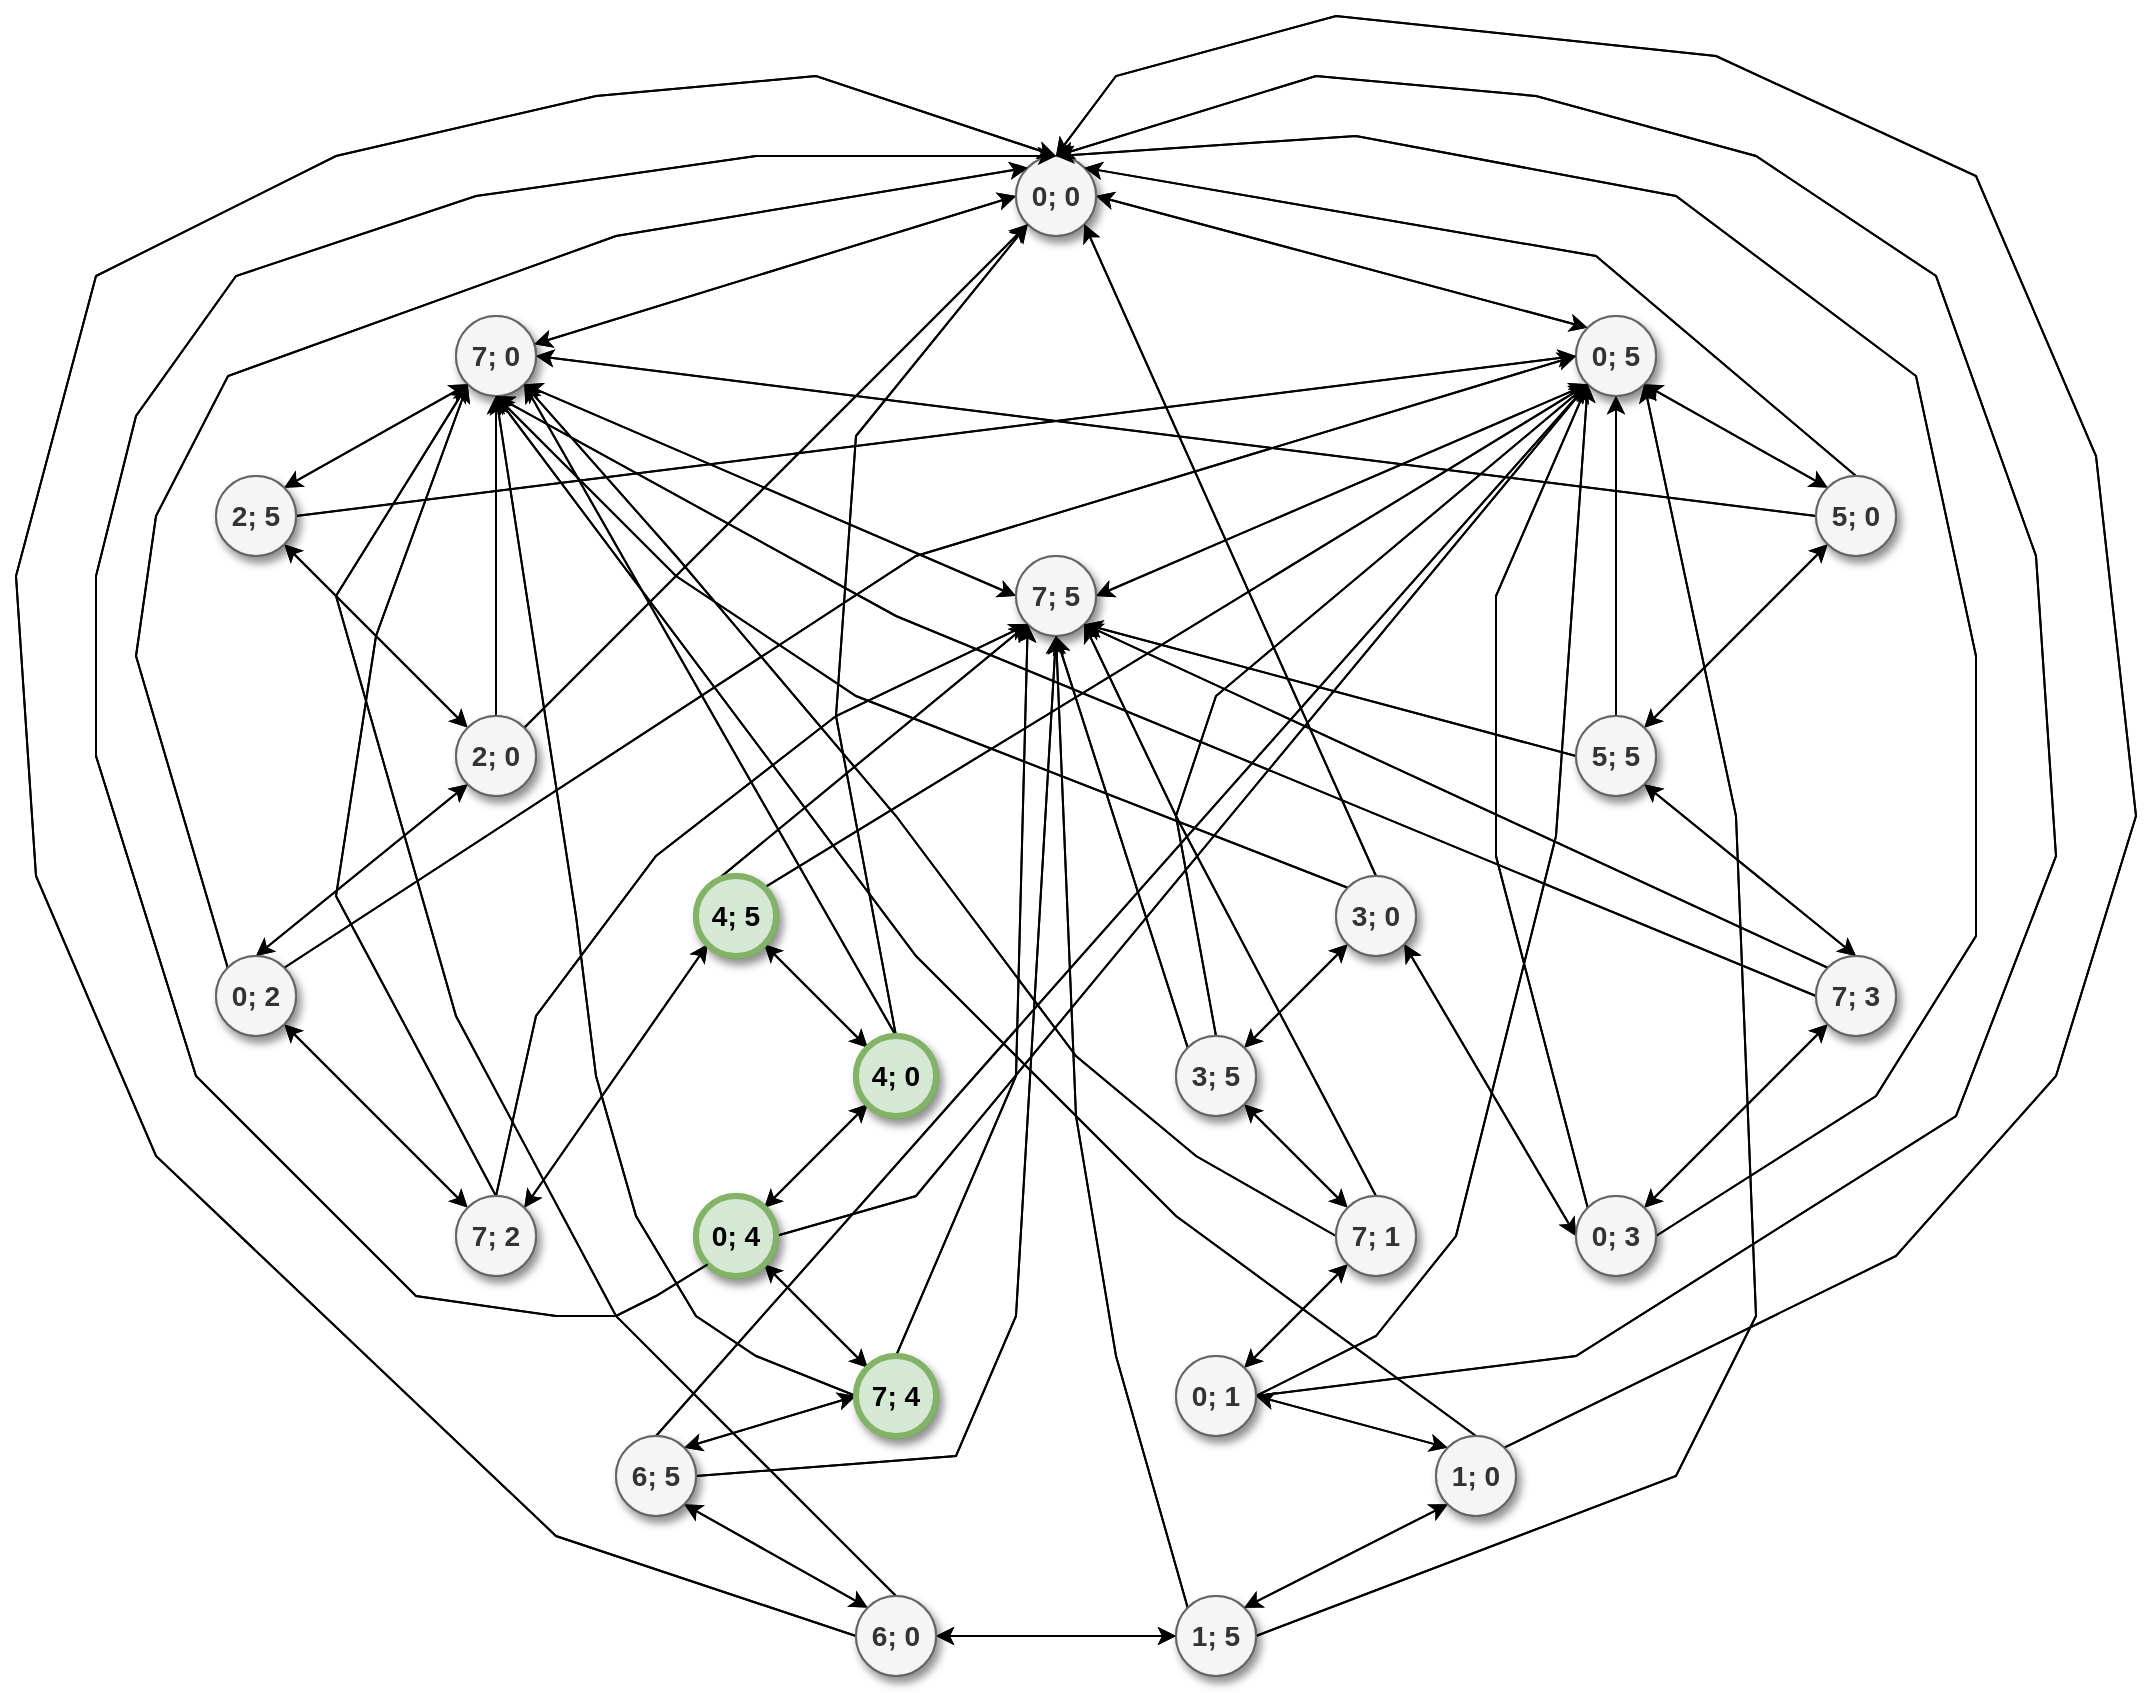 <mxfile version="13.0.1" type="device" pages="2"><diagram name="grafo" id="42789a77-a242-8287-6e28-9cd8cfd52e62"><mxGraphModel dx="1296" dy="731" grid="1" gridSize="10" guides="1" tooltips="1" connect="1" arrows="1" fold="1" page="1" pageScale="1" pageWidth="1100" pageHeight="850" background="#ffffff" math="0" shadow="0"><root><mxCell id="0"/><mxCell id="1" parent="0"/><mxCell id="wdd4HYKXrObOSU22LNc4-3" style="rounded=0;orthogonalLoop=1;jettySize=auto;html=1;exitX=0;exitY=0.5;exitDx=0;exitDy=0;strokeColor=#000000;endArrow=classic;endFill=1;startArrow=classic;startFill=1;" parent="1" source="1ea317790d2ca983-1" target="wdd4HYKXrObOSU22LNc4-2" edge="1"><mxGeometry relative="1" as="geometry"/></mxCell><mxCell id="wdd4HYKXrObOSU22LNc4-5" style="edgeStyle=none;rounded=0;orthogonalLoop=1;jettySize=auto;html=1;exitX=1;exitY=0.5;exitDx=0;exitDy=0;entryX=0;entryY=0;entryDx=0;entryDy=0;strokeColor=#000000;endArrow=classic;endFill=1;startArrow=classic;startFill=1;" parent="1" source="1ea317790d2ca983-1" target="wdd4HYKXrObOSU22LNc4-1" edge="1"><mxGeometry relative="1" as="geometry"/></mxCell><mxCell id="1ea317790d2ca983-1" value="&lt;h3&gt;&lt;font face=&quot;Helvetica&quot;&gt;0; 0&lt;/font&gt;&lt;/h3&gt;" style="ellipse;whiteSpace=wrap;html=1;rounded=0;shadow=1;comic=0;labelBackgroundColor=none;strokeWidth=1;fontFamily=Verdana;fontSize=12;align=center;fillColor=#f5f5f5;strokeColor=#666666;fontColor=#333333;" parent="1" vertex="1"><mxGeometry x="520" y="80" width="40" height="40" as="geometry"/></mxCell><mxCell id="wdd4HYKXrObOSU22LNc4-15" style="edgeStyle=none;rounded=0;orthogonalLoop=1;jettySize=auto;html=1;exitX=0;exitY=1;exitDx=0;exitDy=0;entryX=1;entryY=0.5;entryDx=0;entryDy=0;endArrow=classic;endFill=1;strokeColor=#000000;startArrow=classic;startFill=1;" parent="1" source="wdd4HYKXrObOSU22LNc4-1" target="wdd4HYKXrObOSU22LNc4-7" edge="1"><mxGeometry relative="1" as="geometry"/></mxCell><mxCell id="wdd4HYKXrObOSU22LNc4-17" style="edgeStyle=none;rounded=0;orthogonalLoop=1;jettySize=auto;html=1;exitX=1;exitY=1;exitDx=0;exitDy=0;entryX=0;entryY=0;entryDx=0;entryDy=0;endArrow=classic;endFill=1;strokeColor=#000000;startArrow=classic;startFill=1;" parent="1" source="wdd4HYKXrObOSU22LNc4-1" target="wdd4HYKXrObOSU22LNc4-11" edge="1"><mxGeometry relative="1" as="geometry"/></mxCell><mxCell id="wdd4HYKXrObOSU22LNc4-1" value="&lt;h3&gt;&lt;font face=&quot;Helvetica&quot;&gt;0; 5&lt;/font&gt;&lt;/h3&gt;" style="ellipse;whiteSpace=wrap;html=1;rounded=0;shadow=1;comic=0;labelBackgroundColor=none;strokeWidth=1;fontFamily=Verdana;fontSize=12;align=center;fillColor=#f5f5f5;strokeColor=#666666;fontColor=#333333;" parent="1" vertex="1"><mxGeometry x="800" y="160" width="40" height="40" as="geometry"/></mxCell><mxCell id="wdd4HYKXrObOSU22LNc4-14" style="edgeStyle=none;rounded=0;orthogonalLoop=1;jettySize=auto;html=1;exitX=0;exitY=1;exitDx=0;exitDy=0;strokeColor=#000000;endArrow=classic;endFill=1;startArrow=classic;startFill=1;entryX=1;entryY=0;entryDx=0;entryDy=0;" parent="1" source="wdd4HYKXrObOSU22LNc4-2" target="wdd4HYKXrObOSU22LNc4-6" edge="1"><mxGeometry relative="1" as="geometry"><mxPoint x="150" y="250" as="targetPoint"/></mxGeometry></mxCell><mxCell id="wdd4HYKXrObOSU22LNc4-19" style="edgeStyle=none;rounded=0;orthogonalLoop=1;jettySize=auto;html=1;exitX=1;exitY=1;exitDx=0;exitDy=0;entryX=0;entryY=0.5;entryDx=0;entryDy=0;endArrow=classic;endFill=1;strokeColor=#000000;startArrow=classic;startFill=1;" parent="1" source="wdd4HYKXrObOSU22LNc4-2" target="wdd4HYKXrObOSU22LNc4-7" edge="1"><mxGeometry relative="1" as="geometry"/></mxCell><mxCell id="wdd4HYKXrObOSU22LNc4-2" value="&lt;h3&gt;&lt;font face=&quot;Helvetica&quot;&gt;7; 0&lt;/font&gt;&lt;/h3&gt;" style="ellipse;whiteSpace=wrap;html=1;rounded=0;shadow=1;comic=0;labelBackgroundColor=none;strokeWidth=1;fontFamily=Verdana;fontSize=12;align=center;fillColor=#f5f5f5;strokeColor=#666666;fontColor=#333333;" parent="1" vertex="1"><mxGeometry x="240" y="160" width="40" height="40" as="geometry"/></mxCell><mxCell id="wdd4HYKXrObOSU22LNc4-21" style="edgeStyle=none;rounded=0;orthogonalLoop=1;jettySize=auto;html=1;exitX=1;exitY=1;exitDx=0;exitDy=0;startArrow=classic;startFill=1;endArrow=classic;endFill=1;strokeColor=#000000;" parent="1" source="wdd4HYKXrObOSU22LNc4-6" target="wdd4HYKXrObOSU22LNc4-20" edge="1"><mxGeometry relative="1" as="geometry"/></mxCell><mxCell id="wdd4HYKXrObOSU22LNc4-22" style="edgeStyle=none;rounded=0;orthogonalLoop=1;jettySize=auto;html=1;exitX=1;exitY=0.5;exitDx=0;exitDy=0;entryX=0;entryY=0.5;entryDx=0;entryDy=0;startArrow=none;startFill=0;endArrow=classic;endFill=1;strokeColor=#000000;" parent="1" source="wdd4HYKXrObOSU22LNc4-6" target="wdd4HYKXrObOSU22LNc4-1" edge="1"><mxGeometry relative="1" as="geometry"/></mxCell><mxCell id="wdd4HYKXrObOSU22LNc4-6" value="&lt;h3&gt;&lt;font face=&quot;Helvetica&quot;&gt;2; 5&lt;/font&gt;&lt;/h3&gt;" style="ellipse;whiteSpace=wrap;html=1;rounded=0;shadow=1;comic=0;labelBackgroundColor=none;strokeWidth=1;fontFamily=Verdana;fontSize=12;align=center;fillColor=#f5f5f5;strokeColor=#666666;fontColor=#333333;" parent="1" vertex="1"><mxGeometry x="120" y="240" width="40" height="40" as="geometry"/></mxCell><mxCell id="wdd4HYKXrObOSU22LNc4-7" value="&lt;h3&gt;&lt;font face=&quot;Helvetica&quot;&gt;7; 5&lt;/font&gt;&lt;/h3&gt;" style="ellipse;whiteSpace=wrap;html=1;rounded=0;shadow=1;comic=0;labelBackgroundColor=none;strokeWidth=1;fontFamily=Verdana;fontSize=12;align=center;fillColor=#f5f5f5;strokeColor=#666666;fontColor=#333333;" parent="1" vertex="1"><mxGeometry x="520" y="280" width="40" height="40" as="geometry"/></mxCell><mxCell id="wdd4HYKXrObOSU22LNc4-24" style="edgeStyle=none;rounded=0;orthogonalLoop=1;jettySize=auto;html=1;exitX=0;exitY=1;exitDx=0;exitDy=0;entryX=1;entryY=0;entryDx=0;entryDy=0;startArrow=classic;startFill=1;endArrow=classic;endFill=1;strokeColor=#000000;" parent="1" source="wdd4HYKXrObOSU22LNc4-11" target="wdd4HYKXrObOSU22LNc4-23" edge="1"><mxGeometry relative="1" as="geometry"/></mxCell><mxCell id="wdd4HYKXrObOSU22LNc4-25" style="edgeStyle=none;rounded=0;orthogonalLoop=1;jettySize=auto;html=1;exitX=0.5;exitY=0;exitDx=0;exitDy=0;entryX=1;entryY=0;entryDx=0;entryDy=0;startArrow=none;startFill=0;endArrow=classic;endFill=1;strokeColor=#000000;" parent="1" source="wdd4HYKXrObOSU22LNc4-11" target="1ea317790d2ca983-1" edge="1"><mxGeometry relative="1" as="geometry"><Array as="points"><mxPoint x="810" y="130"/></Array></mxGeometry></mxCell><mxCell id="wdd4HYKXrObOSU22LNc4-27" style="rounded=0;orthogonalLoop=1;jettySize=auto;html=1;exitX=0;exitY=0.5;exitDx=0;exitDy=0;entryX=1;entryY=0.5;entryDx=0;entryDy=0;startArrow=none;startFill=0;endArrow=classic;endFill=1;strokeColor=#000000;" parent="1" source="wdd4HYKXrObOSU22LNc4-11" target="wdd4HYKXrObOSU22LNc4-2" edge="1"><mxGeometry relative="1" as="geometry"/></mxCell><mxCell id="wdd4HYKXrObOSU22LNc4-11" value="&lt;h3&gt;&lt;font face=&quot;Helvetica&quot;&gt;5; 0&lt;/font&gt;&lt;/h3&gt;" style="ellipse;whiteSpace=wrap;html=1;rounded=0;shadow=1;comic=0;labelBackgroundColor=none;strokeWidth=1;fontFamily=Verdana;fontSize=12;align=center;fillColor=#f5f5f5;strokeColor=#666666;fontColor=#333333;" parent="1" vertex="1"><mxGeometry x="920" y="240" width="40" height="40" as="geometry"/></mxCell><mxCell id="wdd4HYKXrObOSU22LNc4-28" style="edgeStyle=none;rounded=0;orthogonalLoop=1;jettySize=auto;html=1;exitX=0.5;exitY=0;exitDx=0;exitDy=0;startArrow=none;startFill=0;endArrow=classic;endFill=1;strokeColor=#000000;" parent="1" source="wdd4HYKXrObOSU22LNc4-20" edge="1"><mxGeometry relative="1" as="geometry"><mxPoint x="260" y="200" as="targetPoint"/></mxGeometry></mxCell><mxCell id="wdd4HYKXrObOSU22LNc4-29" style="edgeStyle=none;rounded=0;orthogonalLoop=1;jettySize=auto;html=1;exitX=1;exitY=0;exitDx=0;exitDy=0;entryX=0;entryY=1;entryDx=0;entryDy=0;startArrow=none;startFill=0;endArrow=classic;endFill=1;strokeColor=#000000;" parent="1" source="wdd4HYKXrObOSU22LNc4-20" target="1ea317790d2ca983-1" edge="1"><mxGeometry relative="1" as="geometry"/></mxCell><mxCell id="wdd4HYKXrObOSU22LNc4-35" style="edgeStyle=none;rounded=0;orthogonalLoop=1;jettySize=auto;html=1;exitX=0;exitY=1;exitDx=0;exitDy=0;entryX=0.5;entryY=0;entryDx=0;entryDy=0;startArrow=classic;startFill=1;endArrow=classic;endFill=1;strokeColor=#000000;" parent="1" source="wdd4HYKXrObOSU22LNc4-20" target="wdd4HYKXrObOSU22LNc4-30" edge="1"><mxGeometry relative="1" as="geometry"/></mxCell><mxCell id="wdd4HYKXrObOSU22LNc4-20" value="&lt;h3&gt;&lt;font face=&quot;Helvetica&quot;&gt;2; 0&lt;/font&gt;&lt;/h3&gt;" style="ellipse;whiteSpace=wrap;html=1;rounded=0;shadow=1;comic=0;labelBackgroundColor=none;strokeWidth=1;fontFamily=Verdana;fontSize=12;align=center;fillColor=#f5f5f5;strokeColor=#666666;fontColor=#333333;" parent="1" vertex="1"><mxGeometry x="240" y="360" width="40" height="40" as="geometry"/></mxCell><mxCell id="wdd4HYKXrObOSU22LNc4-31" style="edgeStyle=none;rounded=0;orthogonalLoop=1;jettySize=auto;html=1;exitX=0.5;exitY=0;exitDx=0;exitDy=0;entryX=0.5;entryY=1;entryDx=0;entryDy=0;startArrow=none;startFill=0;endArrow=classic;endFill=1;strokeColor=#000000;" parent="1" source="wdd4HYKXrObOSU22LNc4-23" target="wdd4HYKXrObOSU22LNc4-1" edge="1"><mxGeometry relative="1" as="geometry"/></mxCell><mxCell id="wdd4HYKXrObOSU22LNc4-32" style="edgeStyle=none;rounded=0;orthogonalLoop=1;jettySize=auto;html=1;exitX=0;exitY=0.5;exitDx=0;exitDy=0;entryX=1;entryY=1;entryDx=0;entryDy=0;startArrow=none;startFill=0;endArrow=classic;endFill=1;strokeColor=#000000;" parent="1" source="wdd4HYKXrObOSU22LNc4-23" target="wdd4HYKXrObOSU22LNc4-7" edge="1"><mxGeometry relative="1" as="geometry"/></mxCell><mxCell id="wdd4HYKXrObOSU22LNc4-34" style="edgeStyle=none;rounded=0;orthogonalLoop=1;jettySize=auto;html=1;exitX=1;exitY=1;exitDx=0;exitDy=0;entryX=0.5;entryY=0;entryDx=0;entryDy=0;startArrow=classic;startFill=1;endArrow=classic;endFill=1;strokeColor=#000000;" parent="1" source="wdd4HYKXrObOSU22LNc4-23" target="wdd4HYKXrObOSU22LNc4-33" edge="1"><mxGeometry relative="1" as="geometry"/></mxCell><mxCell id="wdd4HYKXrObOSU22LNc4-23" value="&lt;h3&gt;&lt;font face=&quot;Helvetica&quot;&gt;5; 5&lt;/font&gt;&lt;/h3&gt;" style="ellipse;whiteSpace=wrap;html=1;rounded=0;shadow=1;comic=0;labelBackgroundColor=none;strokeWidth=1;fontFamily=Verdana;fontSize=12;align=center;fillColor=#f5f5f5;strokeColor=#666666;fontColor=#333333;" parent="1" vertex="1"><mxGeometry x="800" y="360" width="40" height="40" as="geometry"/></mxCell><mxCell id="wdd4HYKXrObOSU22LNc4-36" style="edgeStyle=none;rounded=0;orthogonalLoop=1;jettySize=auto;html=1;exitX=0;exitY=0;exitDx=0;exitDy=0;entryX=0;entryY=0;entryDx=0;entryDy=0;startArrow=none;startFill=0;endArrow=classic;endFill=1;strokeColor=#000000;" parent="1" source="wdd4HYKXrObOSU22LNc4-30" target="1ea317790d2ca983-1" edge="1"><mxGeometry relative="1" as="geometry"><Array as="points"><mxPoint x="80" y="330"/><mxPoint x="90" y="260"/><mxPoint x="126" y="190"/><mxPoint x="320" y="120"/></Array></mxGeometry></mxCell><mxCell id="wdd4HYKXrObOSU22LNc4-38" style="edgeStyle=none;rounded=0;orthogonalLoop=1;jettySize=auto;html=1;exitX=1;exitY=1;exitDx=0;exitDy=0;startArrow=classic;startFill=1;endArrow=classic;endFill=1;strokeColor=#000000;" parent="1" source="wdd4HYKXrObOSU22LNc4-30" target="wdd4HYKXrObOSU22LNc4-37" edge="1"><mxGeometry relative="1" as="geometry"/></mxCell><mxCell id="wdd4HYKXrObOSU22LNc4-39" style="edgeStyle=none;rounded=0;orthogonalLoop=1;jettySize=auto;html=1;exitX=1;exitY=0;exitDx=0;exitDy=0;entryX=0;entryY=0.5;entryDx=0;entryDy=0;startArrow=none;startFill=0;endArrow=classic;endFill=1;strokeColor=#000000;" parent="1" source="wdd4HYKXrObOSU22LNc4-30" target="wdd4HYKXrObOSU22LNc4-1" edge="1"><mxGeometry relative="1" as="geometry"><Array as="points"><mxPoint x="470" y="280"/></Array></mxGeometry></mxCell><mxCell id="wdd4HYKXrObOSU22LNc4-30" value="&lt;h3&gt;&lt;font face=&quot;Helvetica&quot;&gt;0; 2&lt;/font&gt;&lt;/h3&gt;" style="ellipse;whiteSpace=wrap;html=1;rounded=0;shadow=1;comic=0;labelBackgroundColor=none;strokeWidth=1;fontFamily=Verdana;fontSize=12;align=center;fillColor=#f5f5f5;strokeColor=#666666;fontColor=#333333;" parent="1" vertex="1"><mxGeometry x="120" y="480" width="40" height="40" as="geometry"/></mxCell><mxCell id="wdd4HYKXrObOSU22LNc4-41" style="edgeStyle=none;rounded=0;orthogonalLoop=1;jettySize=auto;html=1;exitX=0;exitY=1;exitDx=0;exitDy=0;entryX=1;entryY=0;entryDx=0;entryDy=0;startArrow=classic;startFill=1;endArrow=classic;endFill=1;strokeColor=#000000;" parent="1" source="wdd4HYKXrObOSU22LNc4-33" target="wdd4HYKXrObOSU22LNc4-40" edge="1"><mxGeometry relative="1" as="geometry"/></mxCell><mxCell id="wdd4HYKXrObOSU22LNc4-42" style="edgeStyle=none;rounded=0;orthogonalLoop=1;jettySize=auto;html=1;exitX=0;exitY=0.5;exitDx=0;exitDy=0;startArrow=none;startFill=0;endArrow=classic;endFill=1;strokeColor=#000000;" parent="1" source="wdd4HYKXrObOSU22LNc4-33" edge="1"><mxGeometry relative="1" as="geometry"><mxPoint x="260" y="200" as="targetPoint"/><Array as="points"><mxPoint x="460" y="310"/></Array></mxGeometry></mxCell><mxCell id="wdd4HYKXrObOSU22LNc4-43" style="edgeStyle=none;rounded=0;orthogonalLoop=1;jettySize=auto;html=1;exitX=0;exitY=0;exitDx=0;exitDy=0;entryX=1;entryY=1;entryDx=0;entryDy=0;startArrow=none;startFill=0;endArrow=classic;endFill=1;strokeColor=#000000;" parent="1" source="wdd4HYKXrObOSU22LNc4-33" target="wdd4HYKXrObOSU22LNc4-7" edge="1"><mxGeometry relative="1" as="geometry"/></mxCell><mxCell id="wdd4HYKXrObOSU22LNc4-33" value="&lt;h3&gt;&lt;font face=&quot;Helvetica&quot;&gt;7; 3&lt;/font&gt;&lt;/h3&gt;" style="ellipse;whiteSpace=wrap;html=1;rounded=0;shadow=1;comic=0;labelBackgroundColor=none;strokeWidth=1;fontFamily=Verdana;fontSize=12;align=center;fillColor=#f5f5f5;strokeColor=#666666;fontColor=#333333;" parent="1" vertex="1"><mxGeometry x="920" y="480" width="40" height="40" as="geometry"/></mxCell><mxCell id="wdd4HYKXrObOSU22LNc4-45" style="edgeStyle=none;rounded=0;orthogonalLoop=1;jettySize=auto;html=1;exitX=1;exitY=0;exitDx=0;exitDy=0;entryX=0;entryY=1;entryDx=0;entryDy=0;startArrow=classic;startFill=1;endArrow=classic;endFill=1;strokeColor=#000000;" parent="1" source="wdd4HYKXrObOSU22LNc4-37" target="wdd4HYKXrObOSU22LNc4-44" edge="1"><mxGeometry relative="1" as="geometry"/></mxCell><mxCell id="wdd4HYKXrObOSU22LNc4-46" style="edgeStyle=none;rounded=0;orthogonalLoop=1;jettySize=auto;html=1;exitX=0.5;exitY=0;exitDx=0;exitDy=0;entryX=0;entryY=1;entryDx=0;entryDy=0;startArrow=none;startFill=0;endArrow=classic;endFill=1;strokeColor=#000000;" parent="1" source="wdd4HYKXrObOSU22LNc4-37" target="wdd4HYKXrObOSU22LNc4-2" edge="1"><mxGeometry relative="1" as="geometry"><Array as="points"><mxPoint x="180" y="450"/><mxPoint x="200" y="320"/></Array></mxGeometry></mxCell><mxCell id="wdd4HYKXrObOSU22LNc4-47" style="edgeStyle=none;rounded=0;orthogonalLoop=1;jettySize=auto;html=1;exitX=0.5;exitY=0;exitDx=0;exitDy=0;entryX=0;entryY=1;entryDx=0;entryDy=0;startArrow=none;startFill=0;endArrow=classic;endFill=1;strokeColor=#000000;" parent="1" source="wdd4HYKXrObOSU22LNc4-37" target="wdd4HYKXrObOSU22LNc4-7" edge="1"><mxGeometry relative="1" as="geometry"><Array as="points"><mxPoint x="280" y="510"/><mxPoint x="340" y="430"/><mxPoint x="430" y="360"/></Array></mxGeometry></mxCell><mxCell id="wdd4HYKXrObOSU22LNc4-37" value="&lt;h3&gt;&lt;font face=&quot;Helvetica&quot;&gt;7; 2&lt;/font&gt;&lt;/h3&gt;" style="ellipse;whiteSpace=wrap;html=1;rounded=0;shadow=1;comic=0;labelBackgroundColor=none;strokeWidth=1;fontFamily=Verdana;fontSize=12;align=center;fillColor=#f5f5f5;strokeColor=#666666;fontColor=#333333;" parent="1" vertex="1"><mxGeometry x="240" y="600" width="40" height="40" as="geometry"/></mxCell><mxCell id="wdd4HYKXrObOSU22LNc4-49" style="edgeStyle=none;rounded=0;orthogonalLoop=1;jettySize=auto;html=1;exitX=0;exitY=0;exitDx=0;exitDy=0;entryX=0;entryY=1;entryDx=0;entryDy=0;startArrow=none;startFill=0;endArrow=classic;endFill=1;strokeColor=#000000;" parent="1" source="wdd4HYKXrObOSU22LNc4-40" target="wdd4HYKXrObOSU22LNc4-1" edge="1"><mxGeometry relative="1" as="geometry"><Array as="points"><mxPoint x="760" y="430"/><mxPoint x="760" y="300"/></Array></mxGeometry></mxCell><mxCell id="wdd4HYKXrObOSU22LNc4-50" style="edgeStyle=none;rounded=0;orthogonalLoop=1;jettySize=auto;html=1;exitX=1;exitY=0.5;exitDx=0;exitDy=0;entryX=0.5;entryY=0;entryDx=0;entryDy=0;startArrow=none;startFill=0;endArrow=classic;endFill=1;strokeColor=#000000;" parent="1" source="wdd4HYKXrObOSU22LNc4-40" target="1ea317790d2ca983-1" edge="1"><mxGeometry relative="1" as="geometry"><Array as="points"><mxPoint x="950" y="550"/><mxPoint x="1000" y="470"/><mxPoint x="1000" y="330"/><mxPoint x="970" y="190"/><mxPoint x="850" y="100"/><mxPoint x="690" y="70"/></Array></mxGeometry></mxCell><mxCell id="wdd4HYKXrObOSU22LNc4-52" style="edgeStyle=none;rounded=0;orthogonalLoop=1;jettySize=auto;html=1;exitX=0;exitY=0.5;exitDx=0;exitDy=0;entryX=1;entryY=1;entryDx=0;entryDy=0;startArrow=classic;startFill=1;endArrow=classic;endFill=1;strokeColor=#000000;" parent="1" source="wdd4HYKXrObOSU22LNc4-40" target="wdd4HYKXrObOSU22LNc4-51" edge="1"><mxGeometry relative="1" as="geometry"/></mxCell><mxCell id="wdd4HYKXrObOSU22LNc4-40" value="&lt;h3&gt;&lt;font face=&quot;Helvetica&quot;&gt;0; 3&lt;/font&gt;&lt;/h3&gt;" style="ellipse;whiteSpace=wrap;html=1;rounded=0;shadow=1;comic=0;labelBackgroundColor=none;strokeWidth=1;fontFamily=Verdana;fontSize=12;align=center;fillColor=#f5f5f5;strokeColor=#666666;fontColor=#333333;" parent="1" vertex="1"><mxGeometry x="800" y="600" width="40" height="40" as="geometry"/></mxCell><mxCell id="wdd4HYKXrObOSU22LNc4-54" style="edgeStyle=none;rounded=0;orthogonalLoop=1;jettySize=auto;html=1;exitX=1;exitY=1;exitDx=0;exitDy=0;entryX=0;entryY=0;entryDx=0;entryDy=0;startArrow=classic;startFill=1;endArrow=classic;endFill=1;strokeColor=#000000;" parent="1" source="wdd4HYKXrObOSU22LNc4-44" target="wdd4HYKXrObOSU22LNc4-53" edge="1"><mxGeometry relative="1" as="geometry"/></mxCell><mxCell id="wdd4HYKXrObOSU22LNc4-55" style="edgeStyle=none;rounded=0;orthogonalLoop=1;jettySize=auto;html=1;exitX=1;exitY=0;exitDx=0;exitDy=0;entryX=0;entryY=1;entryDx=0;entryDy=0;startArrow=none;startFill=0;endArrow=classic;endFill=1;strokeColor=#000000;" parent="1" source="wdd4HYKXrObOSU22LNc4-44" target="wdd4HYKXrObOSU22LNc4-1" edge="1"><mxGeometry relative="1" as="geometry"/></mxCell><mxCell id="wdd4HYKXrObOSU22LNc4-56" style="edgeStyle=none;rounded=0;orthogonalLoop=1;jettySize=auto;html=1;exitX=0;exitY=0;exitDx=0;exitDy=0;entryX=0;entryY=1;entryDx=0;entryDy=0;startArrow=none;startFill=0;endArrow=classic;endFill=1;strokeColor=#000000;" parent="1" source="wdd4HYKXrObOSU22LNc4-44" target="wdd4HYKXrObOSU22LNc4-7" edge="1"><mxGeometry relative="1" as="geometry"/></mxCell><mxCell id="wdd4HYKXrObOSU22LNc4-44" value="&lt;h3&gt;&lt;font face=&quot;Helvetica&quot;&gt;4; 5&lt;/font&gt;&lt;/h3&gt;" style="ellipse;whiteSpace=wrap;html=1;rounded=0;shadow=1;comic=0;labelBackgroundColor=none;strokeWidth=3;fontFamily=Verdana;fontSize=12;align=center;fillColor=#d5e8d4;strokeColor=#82b366;" parent="1" vertex="1"><mxGeometry x="360" y="440" width="40" height="40" as="geometry"/></mxCell><mxCell id="wdd4HYKXrObOSU22LNc4-57" style="edgeStyle=none;rounded=0;orthogonalLoop=1;jettySize=auto;html=1;exitX=0.5;exitY=0;exitDx=0;exitDy=0;entryX=1;entryY=1;entryDx=0;entryDy=0;startArrow=none;startFill=0;endArrow=classic;endFill=1;strokeColor=#000000;" parent="1" source="wdd4HYKXrObOSU22LNc4-51" target="1ea317790d2ca983-1" edge="1"><mxGeometry relative="1" as="geometry"/></mxCell><mxCell id="wdd4HYKXrObOSU22LNc4-58" style="edgeStyle=none;rounded=0;orthogonalLoop=1;jettySize=auto;html=1;exitX=0;exitY=0;exitDx=0;exitDy=0;entryX=0.5;entryY=1;entryDx=0;entryDy=0;startArrow=none;startFill=0;endArrow=classic;endFill=1;strokeColor=#000000;" parent="1" source="wdd4HYKXrObOSU22LNc4-51" target="wdd4HYKXrObOSU22LNc4-2" edge="1"><mxGeometry relative="1" as="geometry"><Array as="points"><mxPoint x="440" y="350"/><mxPoint x="350" y="290"/></Array></mxGeometry></mxCell><mxCell id="wdd4HYKXrObOSU22LNc4-60" style="edgeStyle=none;rounded=0;orthogonalLoop=1;jettySize=auto;html=1;exitX=0;exitY=1;exitDx=0;exitDy=0;entryX=1;entryY=0;entryDx=0;entryDy=0;startArrow=classic;startFill=1;endArrow=classic;endFill=1;strokeColor=#000000;" parent="1" source="wdd4HYKXrObOSU22LNc4-51" target="wdd4HYKXrObOSU22LNc4-59" edge="1"><mxGeometry relative="1" as="geometry"/></mxCell><mxCell id="wdd4HYKXrObOSU22LNc4-51" value="&lt;h3&gt;&lt;font face=&quot;Helvetica&quot;&gt;3; 0&lt;/font&gt;&lt;/h3&gt;" style="ellipse;whiteSpace=wrap;html=1;rounded=0;shadow=1;comic=0;labelBackgroundColor=none;strokeWidth=1;fontFamily=Verdana;fontSize=12;align=center;fillColor=#f5f5f5;strokeColor=#666666;fontColor=#333333;" parent="1" vertex="1"><mxGeometry x="680" y="440" width="40" height="40" as="geometry"/></mxCell><mxCell id="wdd4HYKXrObOSU22LNc4-63" style="edgeStyle=none;rounded=0;orthogonalLoop=1;jettySize=auto;html=1;exitX=0;exitY=1;exitDx=0;exitDy=0;entryX=1;entryY=0;entryDx=0;entryDy=0;startArrow=classic;startFill=1;endArrow=classic;endFill=1;strokeColor=#000000;" parent="1" source="wdd4HYKXrObOSU22LNc4-53" target="wdd4HYKXrObOSU22LNc4-62" edge="1"><mxGeometry relative="1" as="geometry"/></mxCell><mxCell id="wdd4HYKXrObOSU22LNc4-67" style="edgeStyle=none;rounded=0;orthogonalLoop=1;jettySize=auto;html=1;exitX=0.5;exitY=0;exitDx=0;exitDy=0;entryX=1;entryY=1;entryDx=0;entryDy=0;startArrow=none;startFill=0;endArrow=classic;endFill=1;strokeColor=#000000;" parent="1" source="wdd4HYKXrObOSU22LNc4-53" target="wdd4HYKXrObOSU22LNc4-2" edge="1"><mxGeometry relative="1" as="geometry"/></mxCell><mxCell id="wdd4HYKXrObOSU22LNc4-68" style="edgeStyle=none;rounded=0;orthogonalLoop=1;jettySize=auto;html=1;exitX=0.5;exitY=0;exitDx=0;exitDy=0;entryX=0;entryY=1;entryDx=0;entryDy=0;startArrow=none;startFill=0;endArrow=classic;endFill=1;strokeColor=#000000;" parent="1" source="wdd4HYKXrObOSU22LNc4-53" target="1ea317790d2ca983-1" edge="1"><mxGeometry relative="1" as="geometry"><Array as="points"><mxPoint x="430" y="360"/><mxPoint x="440" y="220"/></Array></mxGeometry></mxCell><mxCell id="wdd4HYKXrObOSU22LNc4-53" value="&lt;h3&gt;&lt;font face=&quot;Helvetica&quot;&gt;4; 0&lt;/font&gt;&lt;/h3&gt;" style="ellipse;whiteSpace=wrap;html=1;rounded=0;shadow=1;comic=0;labelBackgroundColor=none;strokeWidth=3;fontFamily=Verdana;fontSize=12;align=center;fillColor=#d5e8d4;strokeColor=#82b366;" parent="1" vertex="1"><mxGeometry x="440" y="520" width="40" height="40" as="geometry"/></mxCell><mxCell id="wdd4HYKXrObOSU22LNc4-64" style="edgeStyle=none;rounded=0;orthogonalLoop=1;jettySize=auto;html=1;exitX=1;exitY=1;exitDx=0;exitDy=0;startArrow=classic;startFill=1;endArrow=classic;endFill=1;strokeColor=#000000;" parent="1" source="wdd4HYKXrObOSU22LNc4-59" target="wdd4HYKXrObOSU22LNc4-61" edge="1"><mxGeometry relative="1" as="geometry"/></mxCell><mxCell id="wdd4HYKXrObOSU22LNc4-65" style="edgeStyle=none;rounded=0;orthogonalLoop=1;jettySize=auto;html=1;exitX=0.5;exitY=0;exitDx=0;exitDy=0;entryX=0;entryY=1;entryDx=0;entryDy=0;startArrow=none;startFill=0;endArrow=classic;endFill=1;strokeColor=#000000;" parent="1" source="wdd4HYKXrObOSU22LNc4-59" target="wdd4HYKXrObOSU22LNc4-1" edge="1"><mxGeometry relative="1" as="geometry"><Array as="points"><mxPoint x="600" y="410"/><mxPoint x="620" y="350"/></Array></mxGeometry></mxCell><mxCell id="wdd4HYKXrObOSU22LNc4-66" style="edgeStyle=none;rounded=0;orthogonalLoop=1;jettySize=auto;html=1;exitX=0;exitY=0;exitDx=0;exitDy=0;entryX=0.5;entryY=1;entryDx=0;entryDy=0;startArrow=none;startFill=0;endArrow=classic;endFill=1;strokeColor=#000000;" parent="1" source="wdd4HYKXrObOSU22LNc4-59" target="wdd4HYKXrObOSU22LNc4-7" edge="1"><mxGeometry relative="1" as="geometry"/></mxCell><mxCell id="wdd4HYKXrObOSU22LNc4-59" value="&lt;h3&gt;&lt;font face=&quot;Helvetica&quot;&gt;3; 5&lt;/font&gt;&lt;/h3&gt;" style="ellipse;whiteSpace=wrap;html=1;rounded=0;shadow=1;comic=0;labelBackgroundColor=none;strokeWidth=1;fontFamily=Verdana;fontSize=12;align=center;fillColor=#f5f5f5;strokeColor=#666666;fontColor=#333333;" parent="1" vertex="1"><mxGeometry x="600" y="520" width="40" height="40" as="geometry"/></mxCell><mxCell id="wdd4HYKXrObOSU22LNc4-72" style="edgeStyle=none;rounded=0;orthogonalLoop=1;jettySize=auto;html=1;exitX=0;exitY=1;exitDx=0;exitDy=0;entryX=1;entryY=0;entryDx=0;entryDy=0;startArrow=classic;startFill=1;endArrow=classic;endFill=1;strokeColor=#000000;" parent="1" source="wdd4HYKXrObOSU22LNc4-61" target="wdd4HYKXrObOSU22LNc4-69" edge="1"><mxGeometry relative="1" as="geometry"/></mxCell><mxCell id="wdd4HYKXrObOSU22LNc4-75" style="edgeStyle=none;rounded=0;orthogonalLoop=1;jettySize=auto;html=1;exitX=0;exitY=0.5;exitDx=0;exitDy=0;entryX=1;entryY=1;entryDx=0;entryDy=0;startArrow=none;startFill=0;endArrow=classic;endFill=1;strokeColor=#000000;" parent="1" source="wdd4HYKXrObOSU22LNc4-61" target="wdd4HYKXrObOSU22LNc4-2" edge="1"><mxGeometry relative="1" as="geometry"><Array as="points"><mxPoint x="610" y="580"/><mxPoint x="550" y="530"/><mxPoint x="460" y="410"/><mxPoint x="350" y="280"/></Array></mxGeometry></mxCell><mxCell id="wdd4HYKXrObOSU22LNc4-76" style="edgeStyle=none;rounded=0;orthogonalLoop=1;jettySize=auto;html=1;exitX=0.5;exitY=0;exitDx=0;exitDy=0;entryX=1;entryY=1;entryDx=0;entryDy=0;startArrow=none;startFill=0;endArrow=classic;endFill=1;strokeColor=#000000;" parent="1" source="wdd4HYKXrObOSU22LNc4-61" target="wdd4HYKXrObOSU22LNc4-7" edge="1"><mxGeometry relative="1" as="geometry"><Array as="points"><mxPoint x="600" y="410"/></Array></mxGeometry></mxCell><mxCell id="wdd4HYKXrObOSU22LNc4-61" value="&lt;h3&gt;&lt;font face=&quot;Helvetica&quot;&gt;7; 1&lt;/font&gt;&lt;/h3&gt;" style="ellipse;whiteSpace=wrap;html=1;rounded=0;shadow=1;comic=0;labelBackgroundColor=none;strokeWidth=1;fontFamily=Verdana;fontSize=12;align=center;fillColor=#f5f5f5;strokeColor=#666666;fontColor=#333333;" parent="1" vertex="1"><mxGeometry x="680" y="600" width="40" height="40" as="geometry"/></mxCell><mxCell id="wdd4HYKXrObOSU22LNc4-71" style="edgeStyle=none;rounded=0;orthogonalLoop=1;jettySize=auto;html=1;exitX=1;exitY=1;exitDx=0;exitDy=0;startArrow=classic;startFill=1;endArrow=classic;endFill=1;strokeColor=#000000;" parent="1" source="wdd4HYKXrObOSU22LNc4-62" target="wdd4HYKXrObOSU22LNc4-70" edge="1"><mxGeometry relative="1" as="geometry"/></mxCell><mxCell id="wdd4HYKXrObOSU22LNc4-74" style="edgeStyle=none;rounded=0;orthogonalLoop=1;jettySize=auto;html=1;exitX=1;exitY=0.5;exitDx=0;exitDy=0;entryX=0;entryY=1;entryDx=0;entryDy=0;startArrow=none;startFill=0;endArrow=classic;endFill=1;strokeColor=#000000;" parent="1" source="wdd4HYKXrObOSU22LNc4-62" target="wdd4HYKXrObOSU22LNc4-1" edge="1"><mxGeometry relative="1" as="geometry"><Array as="points"><mxPoint x="470" y="600"/></Array></mxGeometry></mxCell><mxCell id="wdd4HYKXrObOSU22LNc4-62" value="&lt;h3&gt;&lt;font face=&quot;Helvetica&quot;&gt;0; 4&lt;/font&gt;&lt;/h3&gt;" style="ellipse;whiteSpace=wrap;html=1;rounded=0;shadow=1;comic=0;labelBackgroundColor=none;strokeWidth=3;fontFamily=Verdana;fontSize=12;align=center;fillColor=#d5e8d4;strokeColor=#82b366;" parent="1" vertex="1"><mxGeometry x="360" y="600" width="40" height="40" as="geometry"/></mxCell><mxCell id="wdd4HYKXrObOSU22LNc4-87" style="edgeStyle=none;rounded=0;orthogonalLoop=1;jettySize=auto;html=1;entryX=0;entryY=0;entryDx=0;entryDy=0;startArrow=classic;startFill=1;endArrow=classic;endFill=1;strokeColor=#000000;exitX=1;exitY=0.5;exitDx=0;exitDy=0;" parent="1" source="wdd4HYKXrObOSU22LNc4-69" target="wdd4HYKXrObOSU22LNc4-83" edge="1"><mxGeometry relative="1" as="geometry"><mxPoint x="640" y="704" as="sourcePoint"/></mxGeometry></mxCell><mxCell id="wdd4HYKXrObOSU22LNc4-88" style="edgeStyle=none;rounded=0;orthogonalLoop=1;jettySize=auto;html=1;exitX=1;exitY=0.5;exitDx=0;exitDy=0;entryX=0.5;entryY=0;entryDx=0;entryDy=0;startArrow=none;startFill=0;endArrow=classic;endFill=1;strokeColor=#000000;" parent="1" source="wdd4HYKXrObOSU22LNc4-69" target="1ea317790d2ca983-1" edge="1"><mxGeometry relative="1" as="geometry"><Array as="points"><mxPoint x="800" y="680"/><mxPoint x="990" y="560"/><mxPoint x="1040" y="430"/><mxPoint x="1030" y="280"/><mxPoint x="980" y="140"/><mxPoint x="890" y="80"/><mxPoint x="780" y="50"/><mxPoint x="670" y="40"/></Array></mxGeometry></mxCell><mxCell id="wdd4HYKXrObOSU22LNc4-89" style="edgeStyle=none;rounded=0;orthogonalLoop=1;jettySize=auto;html=1;exitX=1;exitY=0.5;exitDx=0;exitDy=0;entryX=0;entryY=1;entryDx=0;entryDy=0;startArrow=none;startFill=0;endArrow=classic;endFill=1;strokeColor=#000000;" parent="1" source="wdd4HYKXrObOSU22LNc4-69" target="wdd4HYKXrObOSU22LNc4-1" edge="1"><mxGeometry relative="1" as="geometry"><Array as="points"><mxPoint x="700" y="670"/><mxPoint x="740" y="620"/><mxPoint x="790" y="420"/></Array></mxGeometry></mxCell><mxCell id="wdd4HYKXrObOSU22LNc4-69" value="&lt;h3&gt;&lt;font face=&quot;Helvetica&quot;&gt;0; 1&lt;/font&gt;&lt;/h3&gt;" style="ellipse;whiteSpace=wrap;html=1;rounded=0;shadow=1;comic=0;labelBackgroundColor=none;strokeWidth=1;fontFamily=Verdana;fontSize=12;align=center;fillColor=#f5f5f5;strokeColor=#666666;fontColor=#333333;" parent="1" vertex="1"><mxGeometry x="600" y="680" width="40" height="40" as="geometry"/></mxCell><mxCell id="wdd4HYKXrObOSU22LNc4-73" style="edgeStyle=none;rounded=0;orthogonalLoop=1;jettySize=auto;html=1;entryX=0.5;entryY=0;entryDx=0;entryDy=0;startArrow=none;startFill=0;endArrow=classic;endFill=1;strokeColor=#000000;exitX=0;exitY=1;exitDx=0;exitDy=0;" parent="1" source="wdd4HYKXrObOSU22LNc4-62" target="1ea317790d2ca983-1" edge="1"><mxGeometry relative="1" as="geometry"><mxPoint x="350" y="620" as="sourcePoint"/><Array as="points"><mxPoint x="340" y="650"/><mxPoint x="320" y="660"/><mxPoint x="290" y="660"/><mxPoint x="220" y="650"/><mxPoint x="110" y="540"/><mxPoint x="60" y="380"/><mxPoint x="60" y="290"/><mxPoint x="80" y="210"/><mxPoint x="130" y="140"/><mxPoint x="250" y="100"/><mxPoint x="390" y="80"/></Array></mxGeometry></mxCell><mxCell id="wdd4HYKXrObOSU22LNc4-77" style="edgeStyle=none;rounded=0;orthogonalLoop=1;jettySize=auto;html=1;exitX=0;exitY=0.5;exitDx=0;exitDy=0;startArrow=none;startFill=0;endArrow=classic;endFill=1;strokeColor=#000000;entryX=0.5;entryY=1;entryDx=0;entryDy=0;" parent="1" source="wdd4HYKXrObOSU22LNc4-70" target="wdd4HYKXrObOSU22LNc4-2" edge="1"><mxGeometry relative="1" as="geometry"><mxPoint x="260" y="210" as="targetPoint"/><Array as="points"><mxPoint x="390" y="680"/><mxPoint x="360" y="660"/><mxPoint x="330" y="610"/><mxPoint x="310" y="540"/><mxPoint x="300" y="460"/></Array></mxGeometry></mxCell><mxCell id="wdd4HYKXrObOSU22LNc4-79" style="edgeStyle=none;rounded=0;orthogonalLoop=1;jettySize=auto;html=1;exitX=0.5;exitY=0;exitDx=0;exitDy=0;entryX=0;entryY=1;entryDx=0;entryDy=0;startArrow=none;startFill=0;endArrow=classic;endFill=1;strokeColor=#000000;" parent="1" source="wdd4HYKXrObOSU22LNc4-70" target="wdd4HYKXrObOSU22LNc4-7" edge="1"><mxGeometry relative="1" as="geometry"><Array as="points"><mxPoint x="520" y="540"/></Array></mxGeometry></mxCell><mxCell id="wdd4HYKXrObOSU22LNc4-84" style="edgeStyle=none;rounded=0;orthogonalLoop=1;jettySize=auto;html=1;exitX=0;exitY=0.5;exitDx=0;exitDy=0;entryX=1;entryY=0;entryDx=0;entryDy=0;startArrow=classic;startFill=1;endArrow=classic;endFill=1;strokeColor=#000000;" parent="1" source="wdd4HYKXrObOSU22LNc4-70" target="wdd4HYKXrObOSU22LNc4-80" edge="1"><mxGeometry relative="1" as="geometry"/></mxCell><mxCell id="wdd4HYKXrObOSU22LNc4-70" value="&lt;h3&gt;&lt;font face=&quot;Helvetica&quot;&gt;7; 4&lt;/font&gt;&lt;/h3&gt;" style="ellipse;whiteSpace=wrap;html=1;rounded=0;shadow=1;comic=0;labelBackgroundColor=none;strokeWidth=3;fontFamily=Verdana;fontSize=12;align=center;fillColor=#d5e8d4;strokeColor=#82b366;" parent="1" vertex="1"><mxGeometry x="440" y="680" width="40" height="40" as="geometry"/></mxCell><mxCell id="wdd4HYKXrObOSU22LNc4-91" style="edgeStyle=none;curved=1;orthogonalLoop=1;jettySize=auto;html=1;exitX=1;exitY=1;exitDx=0;exitDy=0;entryX=0;entryY=0;entryDx=0;entryDy=0;startArrow=classic;startFill=1;endArrow=classic;endFill=1;strokeColor=#000000;" parent="1" source="wdd4HYKXrObOSU22LNc4-80" target="wdd4HYKXrObOSU22LNc4-82" edge="1"><mxGeometry relative="1" as="geometry"/></mxCell><mxCell id="wdd4HYKXrObOSU22LNc4-95" style="edgeStyle=none;rounded=0;orthogonalLoop=1;jettySize=auto;html=1;exitX=1;exitY=0.5;exitDx=0;exitDy=0;entryX=0.5;entryY=1;entryDx=0;entryDy=0;startArrow=none;startFill=0;endArrow=classic;endFill=1;strokeColor=#000000;" parent="1" source="wdd4HYKXrObOSU22LNc4-80" target="wdd4HYKXrObOSU22LNc4-7" edge="1"><mxGeometry relative="1" as="geometry"><Array as="points"><mxPoint x="490" y="730"/><mxPoint x="520" y="660"/></Array></mxGeometry></mxCell><mxCell id="wdd4HYKXrObOSU22LNc4-96" style="edgeStyle=none;rounded=0;orthogonalLoop=1;jettySize=auto;html=1;exitX=0.5;exitY=0;exitDx=0;exitDy=0;entryX=0;entryY=1;entryDx=0;entryDy=0;startArrow=none;startFill=0;endArrow=classic;endFill=1;strokeColor=#000000;" parent="1" source="wdd4HYKXrObOSU22LNc4-80" target="wdd4HYKXrObOSU22LNc4-1" edge="1"><mxGeometry relative="1" as="geometry"/></mxCell><mxCell id="wdd4HYKXrObOSU22LNc4-80" value="&lt;h3&gt;&lt;font face=&quot;Helvetica&quot;&gt;6; 5&lt;/font&gt;&lt;/h3&gt;" style="ellipse;whiteSpace=wrap;html=1;rounded=0;shadow=1;comic=0;labelBackgroundColor=none;strokeWidth=1;fontFamily=Verdana;fontSize=12;align=center;fillColor=#f5f5f5;strokeColor=#666666;fontColor=#333333;" parent="1" vertex="1"><mxGeometry x="320" y="720" width="40" height="40" as="geometry"/></mxCell><mxCell id="wdd4HYKXrObOSU22LNc4-97" style="edgeStyle=none;rounded=0;orthogonalLoop=1;jettySize=auto;html=1;exitX=0;exitY=0;exitDx=0;exitDy=0;entryX=0.5;entryY=1;entryDx=0;entryDy=0;startArrow=none;startFill=0;endArrow=classic;endFill=1;strokeColor=#000000;" parent="1" source="wdd4HYKXrObOSU22LNc4-81" target="wdd4HYKXrObOSU22LNc4-7" edge="1"><mxGeometry relative="1" as="geometry"><Array as="points"><mxPoint x="570" y="680"/><mxPoint x="550" y="560"/></Array></mxGeometry></mxCell><mxCell id="wdd4HYKXrObOSU22LNc4-98" style="edgeStyle=none;rounded=0;orthogonalLoop=1;jettySize=auto;html=1;exitX=1;exitY=0.5;exitDx=0;exitDy=0;entryX=1;entryY=1;entryDx=0;entryDy=0;startArrow=none;startFill=0;endArrow=classic;endFill=1;strokeColor=#000000;" parent="1" source="wdd4HYKXrObOSU22LNc4-81" target="wdd4HYKXrObOSU22LNc4-1" edge="1"><mxGeometry relative="1" as="geometry"><Array as="points"><mxPoint x="850" y="740"/><mxPoint x="890" y="660"/><mxPoint x="880" y="410"/></Array></mxGeometry></mxCell><mxCell id="wdd4HYKXrObOSU22LNc4-81" value="&lt;h3&gt;&lt;font face=&quot;Helvetica&quot;&gt;1; 5&lt;/font&gt;&lt;/h3&gt;" style="ellipse;whiteSpace=wrap;html=1;rounded=0;shadow=1;comic=0;labelBackgroundColor=none;strokeWidth=1;fontFamily=Verdana;fontSize=12;align=center;fillColor=#f5f5f5;strokeColor=#666666;fontColor=#333333;" parent="1" vertex="1"><mxGeometry x="600" y="800" width="40" height="40" as="geometry"/></mxCell><mxCell id="wdd4HYKXrObOSU22LNc4-92" style="edgeStyle=none;curved=1;orthogonalLoop=1;jettySize=auto;html=1;exitX=1;exitY=0.5;exitDx=0;exitDy=0;entryX=0;entryY=0.5;entryDx=0;entryDy=0;startArrow=classic;startFill=1;endArrow=classic;endFill=1;strokeColor=#000000;" parent="1" source="wdd4HYKXrObOSU22LNc4-82" target="wdd4HYKXrObOSU22LNc4-81" edge="1"><mxGeometry relative="1" as="geometry"/></mxCell><mxCell id="wdd4HYKXrObOSU22LNc4-99" style="edgeStyle=none;rounded=0;orthogonalLoop=1;jettySize=auto;html=1;exitX=0;exitY=0.5;exitDx=0;exitDy=0;startArrow=none;startFill=0;endArrow=classic;endFill=1;strokeColor=#000000;entryX=0.5;entryY=0;entryDx=0;entryDy=0;" parent="1" source="wdd4HYKXrObOSU22LNc4-82" target="1ea317790d2ca983-1" edge="1"><mxGeometry relative="1" as="geometry"><mxPoint x="520" y="160" as="targetPoint"/><Array as="points"><mxPoint x="290" y="770"/><mxPoint x="90" y="580"/><mxPoint x="30" y="440"/><mxPoint x="20" y="290"/><mxPoint x="60" y="140"/><mxPoint x="180" y="80"/><mxPoint x="310" y="50"/><mxPoint x="420" y="40"/></Array></mxGeometry></mxCell><mxCell id="wdd4HYKXrObOSU22LNc4-100" style="edgeStyle=none;rounded=0;orthogonalLoop=1;jettySize=auto;html=1;exitX=0.5;exitY=0;exitDx=0;exitDy=0;entryX=0;entryY=1;entryDx=0;entryDy=0;startArrow=none;startFill=0;endArrow=classic;endFill=1;strokeColor=#000000;" parent="1" source="wdd4HYKXrObOSU22LNc4-82" target="wdd4HYKXrObOSU22LNc4-2" edge="1"><mxGeometry relative="1" as="geometry"><Array as="points"><mxPoint x="320" y="660"/><mxPoint x="240" y="510"/><mxPoint x="180" y="300"/></Array></mxGeometry></mxCell><mxCell id="wdd4HYKXrObOSU22LNc4-82" value="&lt;h3&gt;&lt;font face=&quot;Helvetica&quot;&gt;6; 0&lt;/font&gt;&lt;/h3&gt;" style="ellipse;whiteSpace=wrap;html=1;rounded=0;shadow=1;comic=0;labelBackgroundColor=none;strokeWidth=1;fontFamily=Verdana;fontSize=12;align=center;fillColor=#f5f5f5;strokeColor=#666666;fontColor=#333333;" parent="1" vertex="1"><mxGeometry x="440" y="800" width="40" height="40" as="geometry"/></mxCell><mxCell id="wdd4HYKXrObOSU22LNc4-90" style="edgeStyle=none;curved=1;orthogonalLoop=1;jettySize=auto;html=1;exitX=0;exitY=1;exitDx=0;exitDy=0;entryX=1;entryY=0;entryDx=0;entryDy=0;startArrow=classic;startFill=1;endArrow=classic;endFill=1;strokeColor=#000000;" parent="1" source="wdd4HYKXrObOSU22LNc4-83" target="wdd4HYKXrObOSU22LNc4-81" edge="1"><mxGeometry relative="1" as="geometry"/></mxCell><mxCell id="wdd4HYKXrObOSU22LNc4-93" style="edgeStyle=none;orthogonalLoop=1;jettySize=auto;html=1;exitX=0.5;exitY=0;exitDx=0;exitDy=0;entryX=0.5;entryY=1;entryDx=0;entryDy=0;startArrow=none;startFill=0;endArrow=classic;endFill=1;strokeColor=#000000;rounded=0;" parent="1" source="wdd4HYKXrObOSU22LNc4-83" target="wdd4HYKXrObOSU22LNc4-2" edge="1"><mxGeometry relative="1" as="geometry"><Array as="points"><mxPoint x="600" y="610"/><mxPoint x="470" y="480"/></Array></mxGeometry></mxCell><mxCell id="wdd4HYKXrObOSU22LNc4-94" style="edgeStyle=none;orthogonalLoop=1;jettySize=auto;html=1;exitX=1;exitY=0;exitDx=0;exitDy=0;entryX=0.5;entryY=0;entryDx=0;entryDy=0;startArrow=none;startFill=0;endArrow=classic;endFill=1;strokeColor=#000000;rounded=0;" parent="1" source="wdd4HYKXrObOSU22LNc4-83" target="1ea317790d2ca983-1" edge="1"><mxGeometry relative="1" as="geometry"><Array as="points"><mxPoint x="960" y="630"/><mxPoint x="1040" y="540"/><mxPoint x="1080" y="410"/><mxPoint x="1060" y="230"/><mxPoint x="1000" y="90"/><mxPoint x="870" y="30"/><mxPoint x="680" y="10"/><mxPoint x="570" y="40"/></Array></mxGeometry></mxCell><mxCell id="wdd4HYKXrObOSU22LNc4-83" value="&lt;h3&gt;&lt;font face=&quot;Helvetica&quot;&gt;1; 0&lt;/font&gt;&lt;/h3&gt;" style="ellipse;whiteSpace=wrap;html=1;rounded=0;shadow=1;comic=0;labelBackgroundColor=none;strokeWidth=1;fontFamily=Verdana;fontSize=12;align=center;fillColor=#f5f5f5;strokeColor=#666666;fontColor=#333333;" parent="1" vertex="1"><mxGeometry x="730" y="720" width="40" height="40" as="geometry"/></mxCell><mxCell id="ojM9qr5QHevcWx0lRCM0-1" style="rounded=0;orthogonalLoop=1;jettySize=auto;html=1;exitX=0;exitY=0.5;exitDx=0;exitDy=0;strokeColor=#000000;endArrow=classic;endFill=1;startArrow=classic;startFill=1;" edge="1" source="ojM9qr5QHevcWx0lRCM0-3" target="ojM9qr5QHevcWx0lRCM0-9" parent="1"><mxGeometry relative="1" as="geometry"/></mxCell><mxCell id="ojM9qr5QHevcWx0lRCM0-2" style="edgeStyle=none;rounded=0;orthogonalLoop=1;jettySize=auto;html=1;exitX=1;exitY=0.5;exitDx=0;exitDy=0;entryX=0;entryY=0;entryDx=0;entryDy=0;strokeColor=#000000;endArrow=classic;endFill=1;startArrow=classic;startFill=1;" edge="1" source="ojM9qr5QHevcWx0lRCM0-3" target="ojM9qr5QHevcWx0lRCM0-6" parent="1"><mxGeometry relative="1" as="geometry"/></mxCell><mxCell id="ojM9qr5QHevcWx0lRCM0-3" value="&lt;h3&gt;&lt;font face=&quot;Helvetica&quot;&gt;0; 0&lt;/font&gt;&lt;/h3&gt;" style="ellipse;whiteSpace=wrap;html=1;rounded=0;shadow=1;comic=0;labelBackgroundColor=none;strokeWidth=1;fontFamily=Verdana;fontSize=12;align=center;fillColor=#f5f5f5;strokeColor=#666666;fontColor=#333333;" vertex="1" parent="1"><mxGeometry x="520" y="80" width="40" height="40" as="geometry"/></mxCell><mxCell id="ojM9qr5QHevcWx0lRCM0-4" style="edgeStyle=none;rounded=0;orthogonalLoop=1;jettySize=auto;html=1;exitX=0;exitY=1;exitDx=0;exitDy=0;entryX=1;entryY=0.5;entryDx=0;entryDy=0;endArrow=classic;endFill=1;strokeColor=#000000;startArrow=classic;startFill=1;" edge="1" source="ojM9qr5QHevcWx0lRCM0-6" target="ojM9qr5QHevcWx0lRCM0-13" parent="1"><mxGeometry relative="1" as="geometry"/></mxCell><mxCell id="ojM9qr5QHevcWx0lRCM0-5" style="edgeStyle=none;rounded=0;orthogonalLoop=1;jettySize=auto;html=1;exitX=1;exitY=1;exitDx=0;exitDy=0;entryX=0;entryY=0;entryDx=0;entryDy=0;endArrow=classic;endFill=1;strokeColor=#000000;startArrow=classic;startFill=1;" edge="1" source="ojM9qr5QHevcWx0lRCM0-6" target="ojM9qr5QHevcWx0lRCM0-17" parent="1"><mxGeometry relative="1" as="geometry"/></mxCell><mxCell id="ojM9qr5QHevcWx0lRCM0-6" value="&lt;h3&gt;&lt;font face=&quot;Helvetica&quot;&gt;0; 5&lt;/font&gt;&lt;/h3&gt;" style="ellipse;whiteSpace=wrap;html=1;rounded=0;shadow=1;comic=0;labelBackgroundColor=none;strokeWidth=1;fontFamily=Verdana;fontSize=12;align=center;fillColor=#f5f5f5;strokeColor=#666666;fontColor=#333333;" vertex="1" parent="1"><mxGeometry x="800" y="160" width="40" height="40" as="geometry"/></mxCell><mxCell id="ojM9qr5QHevcWx0lRCM0-7" style="edgeStyle=none;rounded=0;orthogonalLoop=1;jettySize=auto;html=1;exitX=0;exitY=1;exitDx=0;exitDy=0;strokeColor=#000000;endArrow=classic;endFill=1;startArrow=classic;startFill=1;entryX=1;entryY=0;entryDx=0;entryDy=0;" edge="1" source="ojM9qr5QHevcWx0lRCM0-9" target="ojM9qr5QHevcWx0lRCM0-12" parent="1"><mxGeometry relative="1" as="geometry"><mxPoint x="150" y="250" as="targetPoint"/></mxGeometry></mxCell><mxCell id="ojM9qr5QHevcWx0lRCM0-8" style="edgeStyle=none;rounded=0;orthogonalLoop=1;jettySize=auto;html=1;exitX=1;exitY=1;exitDx=0;exitDy=0;entryX=0;entryY=0.5;entryDx=0;entryDy=0;endArrow=classic;endFill=1;strokeColor=#000000;startArrow=classic;startFill=1;" edge="1" source="ojM9qr5QHevcWx0lRCM0-9" target="ojM9qr5QHevcWx0lRCM0-13" parent="1"><mxGeometry relative="1" as="geometry"/></mxCell><mxCell id="ojM9qr5QHevcWx0lRCM0-9" value="&lt;h3&gt;&lt;font face=&quot;Helvetica&quot;&gt;7; 0&lt;/font&gt;&lt;/h3&gt;" style="ellipse;whiteSpace=wrap;html=1;rounded=0;shadow=1;comic=0;labelBackgroundColor=none;strokeWidth=1;fontFamily=Verdana;fontSize=12;align=center;fillColor=#f5f5f5;strokeColor=#666666;fontColor=#333333;" vertex="1" parent="1"><mxGeometry x="240" y="160" width="40" height="40" as="geometry"/></mxCell><mxCell id="ojM9qr5QHevcWx0lRCM0-10" style="edgeStyle=none;rounded=0;orthogonalLoop=1;jettySize=auto;html=1;exitX=1;exitY=1;exitDx=0;exitDy=0;startArrow=classic;startFill=1;endArrow=classic;endFill=1;strokeColor=#000000;" edge="1" source="ojM9qr5QHevcWx0lRCM0-12" target="ojM9qr5QHevcWx0lRCM0-21" parent="1"><mxGeometry relative="1" as="geometry"/></mxCell><mxCell id="ojM9qr5QHevcWx0lRCM0-11" style="edgeStyle=none;rounded=0;orthogonalLoop=1;jettySize=auto;html=1;exitX=1;exitY=0.5;exitDx=0;exitDy=0;entryX=0;entryY=0.5;entryDx=0;entryDy=0;startArrow=none;startFill=0;endArrow=classic;endFill=1;strokeColor=#000000;" edge="1" source="ojM9qr5QHevcWx0lRCM0-12" target="ojM9qr5QHevcWx0lRCM0-6" parent="1"><mxGeometry relative="1" as="geometry"/></mxCell><mxCell id="ojM9qr5QHevcWx0lRCM0-12" value="&lt;h3&gt;&lt;font face=&quot;Helvetica&quot;&gt;2; 5&lt;/font&gt;&lt;/h3&gt;" style="ellipse;whiteSpace=wrap;html=1;rounded=0;shadow=1;comic=0;labelBackgroundColor=none;strokeWidth=1;fontFamily=Verdana;fontSize=12;align=center;fillColor=#f5f5f5;strokeColor=#666666;fontColor=#333333;" vertex="1" parent="1"><mxGeometry x="120" y="240" width="40" height="40" as="geometry"/></mxCell><mxCell id="ojM9qr5QHevcWx0lRCM0-13" value="&lt;h3&gt;&lt;font face=&quot;Helvetica&quot;&gt;7; 5&lt;/font&gt;&lt;/h3&gt;" style="ellipse;whiteSpace=wrap;html=1;rounded=0;shadow=1;comic=0;labelBackgroundColor=none;strokeWidth=1;fontFamily=Verdana;fontSize=12;align=center;fillColor=#f5f5f5;strokeColor=#666666;fontColor=#333333;" vertex="1" parent="1"><mxGeometry x="520" y="280" width="40" height="40" as="geometry"/></mxCell><mxCell id="ojM9qr5QHevcWx0lRCM0-14" style="edgeStyle=none;rounded=0;orthogonalLoop=1;jettySize=auto;html=1;exitX=0;exitY=1;exitDx=0;exitDy=0;entryX=1;entryY=0;entryDx=0;entryDy=0;startArrow=classic;startFill=1;endArrow=classic;endFill=1;strokeColor=#000000;" edge="1" source="ojM9qr5QHevcWx0lRCM0-17" target="ojM9qr5QHevcWx0lRCM0-25" parent="1"><mxGeometry relative="1" as="geometry"/></mxCell><mxCell id="ojM9qr5QHevcWx0lRCM0-15" style="edgeStyle=none;rounded=0;orthogonalLoop=1;jettySize=auto;html=1;exitX=0.5;exitY=0;exitDx=0;exitDy=0;entryX=1;entryY=0;entryDx=0;entryDy=0;startArrow=none;startFill=0;endArrow=classic;endFill=1;strokeColor=#000000;" edge="1" source="ojM9qr5QHevcWx0lRCM0-17" target="ojM9qr5QHevcWx0lRCM0-3" parent="1"><mxGeometry relative="1" as="geometry"><Array as="points"><mxPoint x="810" y="130"/></Array></mxGeometry></mxCell><mxCell id="ojM9qr5QHevcWx0lRCM0-16" style="rounded=0;orthogonalLoop=1;jettySize=auto;html=1;exitX=0;exitY=0.5;exitDx=0;exitDy=0;entryX=1;entryY=0.5;entryDx=0;entryDy=0;startArrow=none;startFill=0;endArrow=classic;endFill=1;strokeColor=#000000;" edge="1" source="ojM9qr5QHevcWx0lRCM0-17" target="ojM9qr5QHevcWx0lRCM0-9" parent="1"><mxGeometry relative="1" as="geometry"/></mxCell><mxCell id="ojM9qr5QHevcWx0lRCM0-17" value="&lt;h3&gt;&lt;font face=&quot;Helvetica&quot;&gt;5; 0&lt;/font&gt;&lt;/h3&gt;" style="ellipse;whiteSpace=wrap;html=1;rounded=0;shadow=1;comic=0;labelBackgroundColor=none;strokeWidth=1;fontFamily=Verdana;fontSize=12;align=center;fillColor=#f5f5f5;strokeColor=#666666;fontColor=#333333;" vertex="1" parent="1"><mxGeometry x="920" y="240" width="40" height="40" as="geometry"/></mxCell><mxCell id="ojM9qr5QHevcWx0lRCM0-18" style="edgeStyle=none;rounded=0;orthogonalLoop=1;jettySize=auto;html=1;exitX=0.5;exitY=0;exitDx=0;exitDy=0;startArrow=none;startFill=0;endArrow=classic;endFill=1;strokeColor=#000000;" edge="1" source="ojM9qr5QHevcWx0lRCM0-21" parent="1"><mxGeometry relative="1" as="geometry"><mxPoint x="260" y="200" as="targetPoint"/></mxGeometry></mxCell><mxCell id="ojM9qr5QHevcWx0lRCM0-19" style="edgeStyle=none;rounded=0;orthogonalLoop=1;jettySize=auto;html=1;exitX=1;exitY=0;exitDx=0;exitDy=0;entryX=0;entryY=1;entryDx=0;entryDy=0;startArrow=none;startFill=0;endArrow=classic;endFill=1;strokeColor=#000000;" edge="1" source="ojM9qr5QHevcWx0lRCM0-21" target="ojM9qr5QHevcWx0lRCM0-3" parent="1"><mxGeometry relative="1" as="geometry"/></mxCell><mxCell id="ojM9qr5QHevcWx0lRCM0-20" style="edgeStyle=none;rounded=0;orthogonalLoop=1;jettySize=auto;html=1;exitX=0;exitY=1;exitDx=0;exitDy=0;entryX=0.5;entryY=0;entryDx=0;entryDy=0;startArrow=classic;startFill=1;endArrow=classic;endFill=1;strokeColor=#000000;" edge="1" source="ojM9qr5QHevcWx0lRCM0-21" target="ojM9qr5QHevcWx0lRCM0-29" parent="1"><mxGeometry relative="1" as="geometry"/></mxCell><mxCell id="ojM9qr5QHevcWx0lRCM0-21" value="&lt;h3&gt;&lt;font face=&quot;Helvetica&quot;&gt;2; 0&lt;/font&gt;&lt;/h3&gt;" style="ellipse;whiteSpace=wrap;html=1;rounded=0;shadow=1;comic=0;labelBackgroundColor=none;strokeWidth=1;fontFamily=Verdana;fontSize=12;align=center;fillColor=#f5f5f5;strokeColor=#666666;fontColor=#333333;" vertex="1" parent="1"><mxGeometry x="240" y="360" width="40" height="40" as="geometry"/></mxCell><mxCell id="ojM9qr5QHevcWx0lRCM0-22" style="edgeStyle=none;rounded=0;orthogonalLoop=1;jettySize=auto;html=1;exitX=0.5;exitY=0;exitDx=0;exitDy=0;entryX=0.5;entryY=1;entryDx=0;entryDy=0;startArrow=none;startFill=0;endArrow=classic;endFill=1;strokeColor=#000000;" edge="1" source="ojM9qr5QHevcWx0lRCM0-25" target="ojM9qr5QHevcWx0lRCM0-6" parent="1"><mxGeometry relative="1" as="geometry"/></mxCell><mxCell id="ojM9qr5QHevcWx0lRCM0-23" style="edgeStyle=none;rounded=0;orthogonalLoop=1;jettySize=auto;html=1;exitX=0;exitY=0.5;exitDx=0;exitDy=0;entryX=1;entryY=1;entryDx=0;entryDy=0;startArrow=none;startFill=0;endArrow=classic;endFill=1;strokeColor=#000000;" edge="1" source="ojM9qr5QHevcWx0lRCM0-25" target="ojM9qr5QHevcWx0lRCM0-13" parent="1"><mxGeometry relative="1" as="geometry"/></mxCell><mxCell id="ojM9qr5QHevcWx0lRCM0-24" style="edgeStyle=none;rounded=0;orthogonalLoop=1;jettySize=auto;html=1;exitX=1;exitY=1;exitDx=0;exitDy=0;entryX=0.5;entryY=0;entryDx=0;entryDy=0;startArrow=classic;startFill=1;endArrow=classic;endFill=1;strokeColor=#000000;" edge="1" source="ojM9qr5QHevcWx0lRCM0-25" target="ojM9qr5QHevcWx0lRCM0-33" parent="1"><mxGeometry relative="1" as="geometry"/></mxCell><mxCell id="ojM9qr5QHevcWx0lRCM0-25" value="&lt;h3&gt;&lt;font face=&quot;Helvetica&quot;&gt;5; 5&lt;/font&gt;&lt;/h3&gt;" style="ellipse;whiteSpace=wrap;html=1;rounded=0;shadow=1;comic=0;labelBackgroundColor=none;strokeWidth=1;fontFamily=Verdana;fontSize=12;align=center;fillColor=#f5f5f5;strokeColor=#666666;fontColor=#333333;" vertex="1" parent="1"><mxGeometry x="800" y="360" width="40" height="40" as="geometry"/></mxCell><mxCell id="ojM9qr5QHevcWx0lRCM0-26" style="edgeStyle=none;rounded=0;orthogonalLoop=1;jettySize=auto;html=1;exitX=0;exitY=0;exitDx=0;exitDy=0;entryX=0;entryY=0;entryDx=0;entryDy=0;startArrow=none;startFill=0;endArrow=classic;endFill=1;strokeColor=#000000;" edge="1" source="ojM9qr5QHevcWx0lRCM0-29" target="ojM9qr5QHevcWx0lRCM0-3" parent="1"><mxGeometry relative="1" as="geometry"><Array as="points"><mxPoint x="80" y="330"/><mxPoint x="90" y="260"/><mxPoint x="126" y="190"/><mxPoint x="320" y="120"/></Array></mxGeometry></mxCell><mxCell id="ojM9qr5QHevcWx0lRCM0-27" style="edgeStyle=none;rounded=0;orthogonalLoop=1;jettySize=auto;html=1;exitX=1;exitY=1;exitDx=0;exitDy=0;startArrow=classic;startFill=1;endArrow=classic;endFill=1;strokeColor=#000000;" edge="1" source="ojM9qr5QHevcWx0lRCM0-29" target="ojM9qr5QHevcWx0lRCM0-37" parent="1"><mxGeometry relative="1" as="geometry"/></mxCell><mxCell id="ojM9qr5QHevcWx0lRCM0-28" style="edgeStyle=none;rounded=0;orthogonalLoop=1;jettySize=auto;html=1;exitX=1;exitY=0;exitDx=0;exitDy=0;entryX=0;entryY=0.5;entryDx=0;entryDy=0;startArrow=none;startFill=0;endArrow=classic;endFill=1;strokeColor=#000000;" edge="1" source="ojM9qr5QHevcWx0lRCM0-29" target="ojM9qr5QHevcWx0lRCM0-6" parent="1"><mxGeometry relative="1" as="geometry"><Array as="points"><mxPoint x="470" y="280"/></Array></mxGeometry></mxCell><mxCell id="ojM9qr5QHevcWx0lRCM0-29" value="&lt;h3&gt;&lt;font face=&quot;Helvetica&quot;&gt;0; 2&lt;/font&gt;&lt;/h3&gt;" style="ellipse;whiteSpace=wrap;html=1;rounded=0;shadow=1;comic=0;labelBackgroundColor=none;strokeWidth=1;fontFamily=Verdana;fontSize=12;align=center;fillColor=#f5f5f5;strokeColor=#666666;fontColor=#333333;" vertex="1" parent="1"><mxGeometry x="120" y="480" width="40" height="40" as="geometry"/></mxCell><mxCell id="ojM9qr5QHevcWx0lRCM0-30" style="edgeStyle=none;rounded=0;orthogonalLoop=1;jettySize=auto;html=1;exitX=0;exitY=1;exitDx=0;exitDy=0;entryX=1;entryY=0;entryDx=0;entryDy=0;startArrow=classic;startFill=1;endArrow=classic;endFill=1;strokeColor=#000000;" edge="1" source="ojM9qr5QHevcWx0lRCM0-33" target="ojM9qr5QHevcWx0lRCM0-41" parent="1"><mxGeometry relative="1" as="geometry"/></mxCell><mxCell id="ojM9qr5QHevcWx0lRCM0-31" style="edgeStyle=none;rounded=0;orthogonalLoop=1;jettySize=auto;html=1;exitX=0;exitY=0.5;exitDx=0;exitDy=0;startArrow=none;startFill=0;endArrow=classic;endFill=1;strokeColor=#000000;" edge="1" source="ojM9qr5QHevcWx0lRCM0-33" parent="1"><mxGeometry relative="1" as="geometry"><mxPoint x="260" y="200" as="targetPoint"/><Array as="points"><mxPoint x="460" y="310"/></Array></mxGeometry></mxCell><mxCell id="ojM9qr5QHevcWx0lRCM0-32" style="edgeStyle=none;rounded=0;orthogonalLoop=1;jettySize=auto;html=1;exitX=0;exitY=0;exitDx=0;exitDy=0;entryX=1;entryY=1;entryDx=0;entryDy=0;startArrow=none;startFill=0;endArrow=classic;endFill=1;strokeColor=#000000;" edge="1" source="ojM9qr5QHevcWx0lRCM0-33" target="ojM9qr5QHevcWx0lRCM0-13" parent="1"><mxGeometry relative="1" as="geometry"/></mxCell><mxCell id="ojM9qr5QHevcWx0lRCM0-33" value="&lt;h3&gt;&lt;font face=&quot;Helvetica&quot;&gt;7; 3&lt;/font&gt;&lt;/h3&gt;" style="ellipse;whiteSpace=wrap;html=1;rounded=0;shadow=1;comic=0;labelBackgroundColor=none;strokeWidth=1;fontFamily=Verdana;fontSize=12;align=center;fillColor=#f5f5f5;strokeColor=#666666;fontColor=#333333;" vertex="1" parent="1"><mxGeometry x="920" y="480" width="40" height="40" as="geometry"/></mxCell><mxCell id="ojM9qr5QHevcWx0lRCM0-34" style="edgeStyle=none;rounded=0;orthogonalLoop=1;jettySize=auto;html=1;exitX=1;exitY=0;exitDx=0;exitDy=0;entryX=0;entryY=1;entryDx=0;entryDy=0;startArrow=classic;startFill=1;endArrow=classic;endFill=1;strokeColor=#000000;" edge="1" source="ojM9qr5QHevcWx0lRCM0-37" target="ojM9qr5QHevcWx0lRCM0-45" parent="1"><mxGeometry relative="1" as="geometry"/></mxCell><mxCell id="ojM9qr5QHevcWx0lRCM0-35" style="edgeStyle=none;rounded=0;orthogonalLoop=1;jettySize=auto;html=1;exitX=0.5;exitY=0;exitDx=0;exitDy=0;entryX=0;entryY=1;entryDx=0;entryDy=0;startArrow=none;startFill=0;endArrow=classic;endFill=1;strokeColor=#000000;" edge="1" source="ojM9qr5QHevcWx0lRCM0-37" target="ojM9qr5QHevcWx0lRCM0-9" parent="1"><mxGeometry relative="1" as="geometry"><Array as="points"><mxPoint x="180" y="450"/><mxPoint x="200" y="320"/></Array></mxGeometry></mxCell><mxCell id="ojM9qr5QHevcWx0lRCM0-36" style="edgeStyle=none;rounded=0;orthogonalLoop=1;jettySize=auto;html=1;exitX=0.5;exitY=0;exitDx=0;exitDy=0;entryX=0;entryY=1;entryDx=0;entryDy=0;startArrow=none;startFill=0;endArrow=classic;endFill=1;strokeColor=#000000;" edge="1" source="ojM9qr5QHevcWx0lRCM0-37" target="ojM9qr5QHevcWx0lRCM0-13" parent="1"><mxGeometry relative="1" as="geometry"><Array as="points"><mxPoint x="280" y="510"/><mxPoint x="340" y="430"/><mxPoint x="430" y="360"/></Array></mxGeometry></mxCell><mxCell id="ojM9qr5QHevcWx0lRCM0-37" value="&lt;h3&gt;&lt;font face=&quot;Helvetica&quot;&gt;7; 2&lt;/font&gt;&lt;/h3&gt;" style="ellipse;whiteSpace=wrap;html=1;rounded=0;shadow=1;comic=0;labelBackgroundColor=none;strokeWidth=1;fontFamily=Verdana;fontSize=12;align=center;fillColor=#f5f5f5;strokeColor=#666666;fontColor=#333333;" vertex="1" parent="1"><mxGeometry x="240" y="600" width="40" height="40" as="geometry"/></mxCell><mxCell id="ojM9qr5QHevcWx0lRCM0-38" style="edgeStyle=none;rounded=0;orthogonalLoop=1;jettySize=auto;html=1;exitX=0;exitY=0;exitDx=0;exitDy=0;entryX=0;entryY=1;entryDx=0;entryDy=0;startArrow=none;startFill=0;endArrow=classic;endFill=1;strokeColor=#000000;" edge="1" source="ojM9qr5QHevcWx0lRCM0-41" target="ojM9qr5QHevcWx0lRCM0-6" parent="1"><mxGeometry relative="1" as="geometry"><Array as="points"><mxPoint x="760" y="430"/><mxPoint x="760" y="300"/></Array></mxGeometry></mxCell><mxCell id="ojM9qr5QHevcWx0lRCM0-39" style="edgeStyle=none;rounded=0;orthogonalLoop=1;jettySize=auto;html=1;exitX=1;exitY=0.5;exitDx=0;exitDy=0;entryX=0.5;entryY=0;entryDx=0;entryDy=0;startArrow=none;startFill=0;endArrow=classic;endFill=1;strokeColor=#000000;" edge="1" source="ojM9qr5QHevcWx0lRCM0-41" target="ojM9qr5QHevcWx0lRCM0-3" parent="1"><mxGeometry relative="1" as="geometry"><Array as="points"><mxPoint x="950" y="550"/><mxPoint x="1000" y="470"/><mxPoint x="1000" y="330"/><mxPoint x="970" y="190"/><mxPoint x="850" y="100"/><mxPoint x="690" y="70"/></Array></mxGeometry></mxCell><mxCell id="ojM9qr5QHevcWx0lRCM0-40" style="edgeStyle=none;rounded=0;orthogonalLoop=1;jettySize=auto;html=1;exitX=0;exitY=0.5;exitDx=0;exitDy=0;entryX=1;entryY=1;entryDx=0;entryDy=0;startArrow=classic;startFill=1;endArrow=classic;endFill=1;strokeColor=#000000;" edge="1" source="ojM9qr5QHevcWx0lRCM0-41" target="ojM9qr5QHevcWx0lRCM0-49" parent="1"><mxGeometry relative="1" as="geometry"/></mxCell><mxCell id="ojM9qr5QHevcWx0lRCM0-41" value="&lt;h3&gt;&lt;font face=&quot;Helvetica&quot;&gt;0; 3&lt;/font&gt;&lt;/h3&gt;" style="ellipse;whiteSpace=wrap;html=1;rounded=0;shadow=1;comic=0;labelBackgroundColor=none;strokeWidth=1;fontFamily=Verdana;fontSize=12;align=center;fillColor=#f5f5f5;strokeColor=#666666;fontColor=#333333;" vertex="1" parent="1"><mxGeometry x="800" y="600" width="40" height="40" as="geometry"/></mxCell><mxCell id="ojM9qr5QHevcWx0lRCM0-42" style="edgeStyle=none;rounded=0;orthogonalLoop=1;jettySize=auto;html=1;exitX=1;exitY=1;exitDx=0;exitDy=0;entryX=0;entryY=0;entryDx=0;entryDy=0;startArrow=classic;startFill=1;endArrow=classic;endFill=1;strokeColor=#000000;" edge="1" source="ojM9qr5QHevcWx0lRCM0-45" target="ojM9qr5QHevcWx0lRCM0-53" parent="1"><mxGeometry relative="1" as="geometry"/></mxCell><mxCell id="ojM9qr5QHevcWx0lRCM0-43" style="edgeStyle=none;rounded=0;orthogonalLoop=1;jettySize=auto;html=1;exitX=1;exitY=0;exitDx=0;exitDy=0;entryX=0;entryY=1;entryDx=0;entryDy=0;startArrow=none;startFill=0;endArrow=classic;endFill=1;strokeColor=#000000;" edge="1" source="ojM9qr5QHevcWx0lRCM0-45" target="ojM9qr5QHevcWx0lRCM0-6" parent="1"><mxGeometry relative="1" as="geometry"/></mxCell><mxCell id="ojM9qr5QHevcWx0lRCM0-44" style="edgeStyle=none;rounded=0;orthogonalLoop=1;jettySize=auto;html=1;exitX=0;exitY=0;exitDx=0;exitDy=0;entryX=0;entryY=1;entryDx=0;entryDy=0;startArrow=none;startFill=0;endArrow=classic;endFill=1;strokeColor=#000000;" edge="1" source="ojM9qr5QHevcWx0lRCM0-45" target="ojM9qr5QHevcWx0lRCM0-13" parent="1"><mxGeometry relative="1" as="geometry"/></mxCell><mxCell id="ojM9qr5QHevcWx0lRCM0-45" value="&lt;h3&gt;&lt;font face=&quot;Helvetica&quot;&gt;4; 5&lt;/font&gt;&lt;/h3&gt;" style="ellipse;whiteSpace=wrap;html=1;rounded=0;shadow=1;comic=0;labelBackgroundColor=none;strokeWidth=3;fontFamily=Verdana;fontSize=12;align=center;fillColor=#d5e8d4;strokeColor=#82b366;" vertex="1" parent="1"><mxGeometry x="360" y="440" width="40" height="40" as="geometry"/></mxCell><mxCell id="ojM9qr5QHevcWx0lRCM0-46" style="edgeStyle=none;rounded=0;orthogonalLoop=1;jettySize=auto;html=1;exitX=0.5;exitY=0;exitDx=0;exitDy=0;entryX=1;entryY=1;entryDx=0;entryDy=0;startArrow=none;startFill=0;endArrow=classic;endFill=1;strokeColor=#000000;" edge="1" source="ojM9qr5QHevcWx0lRCM0-49" target="ojM9qr5QHevcWx0lRCM0-3" parent="1"><mxGeometry relative="1" as="geometry"/></mxCell><mxCell id="ojM9qr5QHevcWx0lRCM0-47" style="edgeStyle=none;rounded=0;orthogonalLoop=1;jettySize=auto;html=1;exitX=0;exitY=0;exitDx=0;exitDy=0;entryX=0.5;entryY=1;entryDx=0;entryDy=0;startArrow=none;startFill=0;endArrow=classic;endFill=1;strokeColor=#000000;" edge="1" source="ojM9qr5QHevcWx0lRCM0-49" target="ojM9qr5QHevcWx0lRCM0-9" parent="1"><mxGeometry relative="1" as="geometry"><Array as="points"><mxPoint x="440" y="350"/><mxPoint x="350" y="290"/></Array></mxGeometry></mxCell><mxCell id="ojM9qr5QHevcWx0lRCM0-48" style="edgeStyle=none;rounded=0;orthogonalLoop=1;jettySize=auto;html=1;exitX=0;exitY=1;exitDx=0;exitDy=0;entryX=1;entryY=0;entryDx=0;entryDy=0;startArrow=classic;startFill=1;endArrow=classic;endFill=1;strokeColor=#000000;" edge="1" source="ojM9qr5QHevcWx0lRCM0-49" target="ojM9qr5QHevcWx0lRCM0-57" parent="1"><mxGeometry relative="1" as="geometry"/></mxCell><mxCell id="ojM9qr5QHevcWx0lRCM0-49" value="&lt;h3&gt;&lt;font face=&quot;Helvetica&quot;&gt;3; 0&lt;/font&gt;&lt;/h3&gt;" style="ellipse;whiteSpace=wrap;html=1;rounded=0;shadow=1;comic=0;labelBackgroundColor=none;strokeWidth=1;fontFamily=Verdana;fontSize=12;align=center;fillColor=#f5f5f5;strokeColor=#666666;fontColor=#333333;" vertex="1" parent="1"><mxGeometry x="680" y="440" width="40" height="40" as="geometry"/></mxCell><mxCell id="ojM9qr5QHevcWx0lRCM0-50" style="edgeStyle=none;rounded=0;orthogonalLoop=1;jettySize=auto;html=1;exitX=0;exitY=1;exitDx=0;exitDy=0;entryX=1;entryY=0;entryDx=0;entryDy=0;startArrow=classic;startFill=1;endArrow=classic;endFill=1;strokeColor=#000000;" edge="1" source="ojM9qr5QHevcWx0lRCM0-53" target="ojM9qr5QHevcWx0lRCM0-64" parent="1"><mxGeometry relative="1" as="geometry"/></mxCell><mxCell id="ojM9qr5QHevcWx0lRCM0-51" style="edgeStyle=none;rounded=0;orthogonalLoop=1;jettySize=auto;html=1;exitX=0.5;exitY=0;exitDx=0;exitDy=0;entryX=1;entryY=1;entryDx=0;entryDy=0;startArrow=none;startFill=0;endArrow=classic;endFill=1;strokeColor=#000000;" edge="1" source="ojM9qr5QHevcWx0lRCM0-53" target="ojM9qr5QHevcWx0lRCM0-9" parent="1"><mxGeometry relative="1" as="geometry"/></mxCell><mxCell id="ojM9qr5QHevcWx0lRCM0-52" style="edgeStyle=none;rounded=0;orthogonalLoop=1;jettySize=auto;html=1;exitX=0.5;exitY=0;exitDx=0;exitDy=0;entryX=0;entryY=1;entryDx=0;entryDy=0;startArrow=none;startFill=0;endArrow=classic;endFill=1;strokeColor=#000000;" edge="1" source="ojM9qr5QHevcWx0lRCM0-53" target="ojM9qr5QHevcWx0lRCM0-3" parent="1"><mxGeometry relative="1" as="geometry"><Array as="points"><mxPoint x="430" y="360"/><mxPoint x="440" y="220"/></Array></mxGeometry></mxCell><mxCell id="ojM9qr5QHevcWx0lRCM0-53" value="&lt;h3&gt;&lt;font face=&quot;Helvetica&quot;&gt;4; 0&lt;/font&gt;&lt;/h3&gt;" style="ellipse;whiteSpace=wrap;html=1;rounded=0;shadow=1;comic=0;labelBackgroundColor=none;strokeWidth=3;fontFamily=Verdana;fontSize=12;align=center;fillColor=#d5e8d4;strokeColor=#82b366;" vertex="1" parent="1"><mxGeometry x="440" y="520" width="40" height="40" as="geometry"/></mxCell><mxCell id="ojM9qr5QHevcWx0lRCM0-54" style="edgeStyle=none;rounded=0;orthogonalLoop=1;jettySize=auto;html=1;exitX=1;exitY=1;exitDx=0;exitDy=0;startArrow=classic;startFill=1;endArrow=classic;endFill=1;strokeColor=#000000;" edge="1" source="ojM9qr5QHevcWx0lRCM0-57" target="ojM9qr5QHevcWx0lRCM0-61" parent="1"><mxGeometry relative="1" as="geometry"/></mxCell><mxCell id="ojM9qr5QHevcWx0lRCM0-55" style="edgeStyle=none;rounded=0;orthogonalLoop=1;jettySize=auto;html=1;exitX=0.5;exitY=0;exitDx=0;exitDy=0;entryX=0;entryY=1;entryDx=0;entryDy=0;startArrow=none;startFill=0;endArrow=classic;endFill=1;strokeColor=#000000;" edge="1" source="ojM9qr5QHevcWx0lRCM0-57" target="ojM9qr5QHevcWx0lRCM0-6" parent="1"><mxGeometry relative="1" as="geometry"><Array as="points"><mxPoint x="600" y="410"/><mxPoint x="620" y="350"/></Array></mxGeometry></mxCell><mxCell id="ojM9qr5QHevcWx0lRCM0-56" style="edgeStyle=none;rounded=0;orthogonalLoop=1;jettySize=auto;html=1;exitX=0;exitY=0;exitDx=0;exitDy=0;entryX=0.5;entryY=1;entryDx=0;entryDy=0;startArrow=none;startFill=0;endArrow=classic;endFill=1;strokeColor=#000000;" edge="1" source="ojM9qr5QHevcWx0lRCM0-57" target="ojM9qr5QHevcWx0lRCM0-13" parent="1"><mxGeometry relative="1" as="geometry"/></mxCell><mxCell id="ojM9qr5QHevcWx0lRCM0-57" value="&lt;h3&gt;&lt;font face=&quot;Helvetica&quot;&gt;3; 5&lt;/font&gt;&lt;/h3&gt;" style="ellipse;whiteSpace=wrap;html=1;rounded=0;shadow=1;comic=0;labelBackgroundColor=none;strokeWidth=1;fontFamily=Verdana;fontSize=12;align=center;fillColor=#f5f5f5;strokeColor=#666666;fontColor=#333333;" vertex="1" parent="1"><mxGeometry x="600" y="520" width="40" height="40" as="geometry"/></mxCell><mxCell id="ojM9qr5QHevcWx0lRCM0-58" style="edgeStyle=none;rounded=0;orthogonalLoop=1;jettySize=auto;html=1;exitX=0;exitY=1;exitDx=0;exitDy=0;entryX=1;entryY=0;entryDx=0;entryDy=0;startArrow=classic;startFill=1;endArrow=classic;endFill=1;strokeColor=#000000;" edge="1" source="ojM9qr5QHevcWx0lRCM0-61" target="ojM9qr5QHevcWx0lRCM0-68" parent="1"><mxGeometry relative="1" as="geometry"/></mxCell><mxCell id="ojM9qr5QHevcWx0lRCM0-59" style="edgeStyle=none;rounded=0;orthogonalLoop=1;jettySize=auto;html=1;exitX=0;exitY=0.5;exitDx=0;exitDy=0;entryX=1;entryY=1;entryDx=0;entryDy=0;startArrow=none;startFill=0;endArrow=classic;endFill=1;strokeColor=#000000;" edge="1" source="ojM9qr5QHevcWx0lRCM0-61" target="ojM9qr5QHevcWx0lRCM0-9" parent="1"><mxGeometry relative="1" as="geometry"><Array as="points"><mxPoint x="610" y="580"/><mxPoint x="550" y="530"/><mxPoint x="460" y="410"/><mxPoint x="350" y="280"/></Array></mxGeometry></mxCell><mxCell id="ojM9qr5QHevcWx0lRCM0-60" style="edgeStyle=none;rounded=0;orthogonalLoop=1;jettySize=auto;html=1;exitX=0.5;exitY=0;exitDx=0;exitDy=0;entryX=1;entryY=1;entryDx=0;entryDy=0;startArrow=none;startFill=0;endArrow=classic;endFill=1;strokeColor=#000000;" edge="1" source="ojM9qr5QHevcWx0lRCM0-61" target="ojM9qr5QHevcWx0lRCM0-13" parent="1"><mxGeometry relative="1" as="geometry"><Array as="points"><mxPoint x="600" y="410"/></Array></mxGeometry></mxCell><mxCell id="ojM9qr5QHevcWx0lRCM0-61" value="&lt;h3&gt;&lt;font face=&quot;Helvetica&quot;&gt;7; 1&lt;/font&gt;&lt;/h3&gt;" style="ellipse;whiteSpace=wrap;html=1;rounded=0;shadow=1;comic=0;labelBackgroundColor=none;strokeWidth=1;fontFamily=Verdana;fontSize=12;align=center;fillColor=#f5f5f5;strokeColor=#666666;fontColor=#333333;" vertex="1" parent="1"><mxGeometry x="680" y="600" width="40" height="40" as="geometry"/></mxCell><mxCell id="ojM9qr5QHevcWx0lRCM0-62" style="edgeStyle=none;rounded=0;orthogonalLoop=1;jettySize=auto;html=1;exitX=1;exitY=1;exitDx=0;exitDy=0;startArrow=classic;startFill=1;endArrow=classic;endFill=1;strokeColor=#000000;" edge="1" source="ojM9qr5QHevcWx0lRCM0-64" target="ojM9qr5QHevcWx0lRCM0-73" parent="1"><mxGeometry relative="1" as="geometry"/></mxCell><mxCell id="ojM9qr5QHevcWx0lRCM0-63" style="edgeStyle=none;rounded=0;orthogonalLoop=1;jettySize=auto;html=1;exitX=1;exitY=0.5;exitDx=0;exitDy=0;entryX=0;entryY=1;entryDx=0;entryDy=0;startArrow=none;startFill=0;endArrow=classic;endFill=1;strokeColor=#000000;" edge="1" source="ojM9qr5QHevcWx0lRCM0-64" target="ojM9qr5QHevcWx0lRCM0-6" parent="1"><mxGeometry relative="1" as="geometry"><Array as="points"><mxPoint x="470" y="600"/></Array></mxGeometry></mxCell><mxCell id="ojM9qr5QHevcWx0lRCM0-64" value="&lt;h3&gt;&lt;font face=&quot;Helvetica&quot;&gt;0; 4&lt;/font&gt;&lt;/h3&gt;" style="ellipse;whiteSpace=wrap;html=1;rounded=0;shadow=1;comic=0;labelBackgroundColor=none;strokeWidth=3;fontFamily=Verdana;fontSize=12;align=center;fillColor=#d5e8d4;strokeColor=#82b366;" vertex="1" parent="1"><mxGeometry x="360" y="600" width="40" height="40" as="geometry"/></mxCell><mxCell id="ojM9qr5QHevcWx0lRCM0-65" style="edgeStyle=none;rounded=0;orthogonalLoop=1;jettySize=auto;html=1;entryX=0;entryY=0;entryDx=0;entryDy=0;startArrow=classic;startFill=1;endArrow=classic;endFill=1;strokeColor=#000000;exitX=1;exitY=0.5;exitDx=0;exitDy=0;" edge="1" source="ojM9qr5QHevcWx0lRCM0-68" target="ojM9qr5QHevcWx0lRCM0-88" parent="1"><mxGeometry relative="1" as="geometry"><mxPoint x="640" y="704" as="sourcePoint"/></mxGeometry></mxCell><mxCell id="ojM9qr5QHevcWx0lRCM0-66" style="edgeStyle=none;rounded=0;orthogonalLoop=1;jettySize=auto;html=1;exitX=1;exitY=0.5;exitDx=0;exitDy=0;entryX=0.5;entryY=0;entryDx=0;entryDy=0;startArrow=none;startFill=0;endArrow=classic;endFill=1;strokeColor=#000000;" edge="1" source="ojM9qr5QHevcWx0lRCM0-68" target="ojM9qr5QHevcWx0lRCM0-3" parent="1"><mxGeometry relative="1" as="geometry"><Array as="points"><mxPoint x="800" y="680"/><mxPoint x="990" y="560"/><mxPoint x="1040" y="430"/><mxPoint x="1030" y="280"/><mxPoint x="980" y="140"/><mxPoint x="890" y="80"/><mxPoint x="780" y="50"/><mxPoint x="670" y="40"/></Array></mxGeometry></mxCell><mxCell id="ojM9qr5QHevcWx0lRCM0-67" style="edgeStyle=none;rounded=0;orthogonalLoop=1;jettySize=auto;html=1;exitX=1;exitY=0.5;exitDx=0;exitDy=0;entryX=0;entryY=1;entryDx=0;entryDy=0;startArrow=none;startFill=0;endArrow=classic;endFill=1;strokeColor=#000000;" edge="1" source="ojM9qr5QHevcWx0lRCM0-68" target="ojM9qr5QHevcWx0lRCM0-6" parent="1"><mxGeometry relative="1" as="geometry"><Array as="points"><mxPoint x="700" y="670"/><mxPoint x="740" y="620"/><mxPoint x="790" y="420"/></Array></mxGeometry></mxCell><mxCell id="ojM9qr5QHevcWx0lRCM0-68" value="&lt;h3&gt;&lt;font face=&quot;Helvetica&quot;&gt;0; 1&lt;/font&gt;&lt;/h3&gt;" style="ellipse;whiteSpace=wrap;html=1;rounded=0;shadow=1;comic=0;labelBackgroundColor=none;strokeWidth=1;fontFamily=Verdana;fontSize=12;align=center;fillColor=#f5f5f5;strokeColor=#666666;fontColor=#333333;" vertex="1" parent="1"><mxGeometry x="600" y="680" width="40" height="40" as="geometry"/></mxCell><mxCell id="ojM9qr5QHevcWx0lRCM0-69" style="edgeStyle=none;rounded=0;orthogonalLoop=1;jettySize=auto;html=1;entryX=0.5;entryY=0;entryDx=0;entryDy=0;startArrow=none;startFill=0;endArrow=classic;endFill=1;strokeColor=#000000;exitX=0;exitY=1;exitDx=0;exitDy=0;" edge="1" source="ojM9qr5QHevcWx0lRCM0-64" target="ojM9qr5QHevcWx0lRCM0-3" parent="1"><mxGeometry relative="1" as="geometry"><mxPoint x="350" y="620" as="sourcePoint"/><Array as="points"><mxPoint x="340" y="650"/><mxPoint x="320" y="660"/><mxPoint x="290" y="660"/><mxPoint x="220" y="650"/><mxPoint x="110" y="540"/><mxPoint x="60" y="380"/><mxPoint x="60" y="290"/><mxPoint x="80" y="210"/><mxPoint x="130" y="140"/><mxPoint x="250" y="100"/><mxPoint x="390" y="80"/></Array></mxGeometry></mxCell><mxCell id="ojM9qr5QHevcWx0lRCM0-70" style="edgeStyle=none;rounded=0;orthogonalLoop=1;jettySize=auto;html=1;exitX=0;exitY=0.5;exitDx=0;exitDy=0;startArrow=none;startFill=0;endArrow=classic;endFill=1;strokeColor=#000000;entryX=0.5;entryY=1;entryDx=0;entryDy=0;" edge="1" source="ojM9qr5QHevcWx0lRCM0-73" target="ojM9qr5QHevcWx0lRCM0-9" parent="1"><mxGeometry relative="1" as="geometry"><mxPoint x="260" y="210" as="targetPoint"/><Array as="points"><mxPoint x="390" y="680"/><mxPoint x="360" y="660"/><mxPoint x="330" y="610"/><mxPoint x="310" y="540"/><mxPoint x="300" y="460"/></Array></mxGeometry></mxCell><mxCell id="ojM9qr5QHevcWx0lRCM0-71" style="edgeStyle=none;rounded=0;orthogonalLoop=1;jettySize=auto;html=1;exitX=0.5;exitY=0;exitDx=0;exitDy=0;entryX=0;entryY=1;entryDx=0;entryDy=0;startArrow=none;startFill=0;endArrow=classic;endFill=1;strokeColor=#000000;" edge="1" source="ojM9qr5QHevcWx0lRCM0-73" target="ojM9qr5QHevcWx0lRCM0-13" parent="1"><mxGeometry relative="1" as="geometry"><Array as="points"><mxPoint x="520" y="540"/></Array></mxGeometry></mxCell><mxCell id="ojM9qr5QHevcWx0lRCM0-72" style="edgeStyle=none;rounded=0;orthogonalLoop=1;jettySize=auto;html=1;exitX=0;exitY=0.5;exitDx=0;exitDy=0;entryX=1;entryY=0;entryDx=0;entryDy=0;startArrow=classic;startFill=1;endArrow=classic;endFill=1;strokeColor=#000000;" edge="1" source="ojM9qr5QHevcWx0lRCM0-73" target="ojM9qr5QHevcWx0lRCM0-77" parent="1"><mxGeometry relative="1" as="geometry"/></mxCell><mxCell id="ojM9qr5QHevcWx0lRCM0-73" value="&lt;h3&gt;&lt;font face=&quot;Helvetica&quot;&gt;7; 4&lt;/font&gt;&lt;/h3&gt;" style="ellipse;whiteSpace=wrap;html=1;rounded=0;shadow=1;comic=0;labelBackgroundColor=none;strokeWidth=3;fontFamily=Verdana;fontSize=12;align=center;fillColor=#d5e8d4;strokeColor=#82b366;" vertex="1" parent="1"><mxGeometry x="440" y="680" width="40" height="40" as="geometry"/></mxCell><mxCell id="ojM9qr5QHevcWx0lRCM0-74" style="edgeStyle=none;curved=1;orthogonalLoop=1;jettySize=auto;html=1;exitX=1;exitY=1;exitDx=0;exitDy=0;entryX=0;entryY=0;entryDx=0;entryDy=0;startArrow=classic;startFill=1;endArrow=classic;endFill=1;strokeColor=#000000;" edge="1" source="ojM9qr5QHevcWx0lRCM0-77" target="ojM9qr5QHevcWx0lRCM0-84" parent="1"><mxGeometry relative="1" as="geometry"/></mxCell><mxCell id="ojM9qr5QHevcWx0lRCM0-75" style="edgeStyle=none;rounded=0;orthogonalLoop=1;jettySize=auto;html=1;exitX=1;exitY=0.5;exitDx=0;exitDy=0;entryX=0.5;entryY=1;entryDx=0;entryDy=0;startArrow=none;startFill=0;endArrow=classic;endFill=1;strokeColor=#000000;" edge="1" source="ojM9qr5QHevcWx0lRCM0-77" target="ojM9qr5QHevcWx0lRCM0-13" parent="1"><mxGeometry relative="1" as="geometry"><Array as="points"><mxPoint x="490" y="730"/><mxPoint x="520" y="660"/></Array></mxGeometry></mxCell><mxCell id="ojM9qr5QHevcWx0lRCM0-76" style="edgeStyle=none;rounded=0;orthogonalLoop=1;jettySize=auto;html=1;exitX=0.5;exitY=0;exitDx=0;exitDy=0;entryX=0;entryY=1;entryDx=0;entryDy=0;startArrow=none;startFill=0;endArrow=classic;endFill=1;strokeColor=#000000;" edge="1" source="ojM9qr5QHevcWx0lRCM0-77" target="ojM9qr5QHevcWx0lRCM0-6" parent="1"><mxGeometry relative="1" as="geometry"/></mxCell><mxCell id="ojM9qr5QHevcWx0lRCM0-77" value="&lt;h3&gt;&lt;font face=&quot;Helvetica&quot;&gt;6; 5&lt;/font&gt;&lt;/h3&gt;" style="ellipse;whiteSpace=wrap;html=1;rounded=0;shadow=1;comic=0;labelBackgroundColor=none;strokeWidth=1;fontFamily=Verdana;fontSize=12;align=center;fillColor=#f5f5f5;strokeColor=#666666;fontColor=#333333;" vertex="1" parent="1"><mxGeometry x="320" y="720" width="40" height="40" as="geometry"/></mxCell><mxCell id="ojM9qr5QHevcWx0lRCM0-78" style="edgeStyle=none;rounded=0;orthogonalLoop=1;jettySize=auto;html=1;exitX=0;exitY=0;exitDx=0;exitDy=0;entryX=0.5;entryY=1;entryDx=0;entryDy=0;startArrow=none;startFill=0;endArrow=classic;endFill=1;strokeColor=#000000;" edge="1" source="ojM9qr5QHevcWx0lRCM0-80" target="ojM9qr5QHevcWx0lRCM0-13" parent="1"><mxGeometry relative="1" as="geometry"><Array as="points"><mxPoint x="570" y="680"/><mxPoint x="550" y="560"/></Array></mxGeometry></mxCell><mxCell id="ojM9qr5QHevcWx0lRCM0-79" style="edgeStyle=none;rounded=0;orthogonalLoop=1;jettySize=auto;html=1;exitX=1;exitY=0.5;exitDx=0;exitDy=0;entryX=1;entryY=1;entryDx=0;entryDy=0;startArrow=none;startFill=0;endArrow=classic;endFill=1;strokeColor=#000000;" edge="1" source="ojM9qr5QHevcWx0lRCM0-80" target="ojM9qr5QHevcWx0lRCM0-6" parent="1"><mxGeometry relative="1" as="geometry"><Array as="points"><mxPoint x="850" y="740"/><mxPoint x="890" y="660"/><mxPoint x="880" y="410"/></Array></mxGeometry></mxCell><mxCell id="ojM9qr5QHevcWx0lRCM0-80" value="&lt;h3&gt;&lt;font face=&quot;Helvetica&quot;&gt;1; 5&lt;/font&gt;&lt;/h3&gt;" style="ellipse;whiteSpace=wrap;html=1;rounded=0;shadow=1;comic=0;labelBackgroundColor=none;strokeWidth=1;fontFamily=Verdana;fontSize=12;align=center;fillColor=#f5f5f5;strokeColor=#666666;fontColor=#333333;" vertex="1" parent="1"><mxGeometry x="600" y="800" width="40" height="40" as="geometry"/></mxCell><mxCell id="ojM9qr5QHevcWx0lRCM0-81" style="edgeStyle=none;curved=1;orthogonalLoop=1;jettySize=auto;html=1;exitX=1;exitY=0.5;exitDx=0;exitDy=0;entryX=0;entryY=0.5;entryDx=0;entryDy=0;startArrow=classic;startFill=1;endArrow=classic;endFill=1;strokeColor=#000000;" edge="1" source="ojM9qr5QHevcWx0lRCM0-84" target="ojM9qr5QHevcWx0lRCM0-80" parent="1"><mxGeometry relative="1" as="geometry"/></mxCell><mxCell id="ojM9qr5QHevcWx0lRCM0-82" style="edgeStyle=none;rounded=0;orthogonalLoop=1;jettySize=auto;html=1;exitX=0;exitY=0.5;exitDx=0;exitDy=0;startArrow=none;startFill=0;endArrow=classic;endFill=1;strokeColor=#000000;entryX=0.5;entryY=0;entryDx=0;entryDy=0;" edge="1" source="ojM9qr5QHevcWx0lRCM0-84" target="ojM9qr5QHevcWx0lRCM0-3" parent="1"><mxGeometry relative="1" as="geometry"><mxPoint x="520" y="160" as="targetPoint"/><Array as="points"><mxPoint x="290" y="770"/><mxPoint x="90" y="580"/><mxPoint x="30" y="440"/><mxPoint x="20" y="290"/><mxPoint x="60" y="140"/><mxPoint x="180" y="80"/><mxPoint x="310" y="50"/><mxPoint x="420" y="40"/></Array></mxGeometry></mxCell><mxCell id="ojM9qr5QHevcWx0lRCM0-83" style="edgeStyle=none;rounded=0;orthogonalLoop=1;jettySize=auto;html=1;exitX=0.5;exitY=0;exitDx=0;exitDy=0;entryX=0;entryY=1;entryDx=0;entryDy=0;startArrow=none;startFill=0;endArrow=classic;endFill=1;strokeColor=#000000;" edge="1" source="ojM9qr5QHevcWx0lRCM0-84" target="ojM9qr5QHevcWx0lRCM0-9" parent="1"><mxGeometry relative="1" as="geometry"><Array as="points"><mxPoint x="320" y="660"/><mxPoint x="240" y="510"/><mxPoint x="180" y="300"/></Array></mxGeometry></mxCell><mxCell id="ojM9qr5QHevcWx0lRCM0-84" value="&lt;h3&gt;&lt;font face=&quot;Helvetica&quot;&gt;6; 0&lt;/font&gt;&lt;/h3&gt;" style="ellipse;whiteSpace=wrap;html=1;rounded=0;shadow=1;comic=0;labelBackgroundColor=none;strokeWidth=1;fontFamily=Verdana;fontSize=12;align=center;fillColor=#f5f5f5;strokeColor=#666666;fontColor=#333333;" vertex="1" parent="1"><mxGeometry x="440" y="800" width="40" height="40" as="geometry"/></mxCell><mxCell id="ojM9qr5QHevcWx0lRCM0-85" style="edgeStyle=none;curved=1;orthogonalLoop=1;jettySize=auto;html=1;exitX=0;exitY=1;exitDx=0;exitDy=0;entryX=1;entryY=0;entryDx=0;entryDy=0;startArrow=classic;startFill=1;endArrow=classic;endFill=1;strokeColor=#000000;" edge="1" source="ojM9qr5QHevcWx0lRCM0-88" target="ojM9qr5QHevcWx0lRCM0-80" parent="1"><mxGeometry relative="1" as="geometry"/></mxCell><mxCell id="ojM9qr5QHevcWx0lRCM0-86" style="edgeStyle=none;orthogonalLoop=1;jettySize=auto;html=1;exitX=0.5;exitY=0;exitDx=0;exitDy=0;entryX=0.5;entryY=1;entryDx=0;entryDy=0;startArrow=none;startFill=0;endArrow=classic;endFill=1;strokeColor=#000000;rounded=0;" edge="1" source="ojM9qr5QHevcWx0lRCM0-88" target="ojM9qr5QHevcWx0lRCM0-9" parent="1"><mxGeometry relative="1" as="geometry"><Array as="points"><mxPoint x="600" y="610"/><mxPoint x="470" y="480"/></Array></mxGeometry></mxCell><mxCell id="ojM9qr5QHevcWx0lRCM0-87" style="edgeStyle=none;orthogonalLoop=1;jettySize=auto;html=1;exitX=1;exitY=0;exitDx=0;exitDy=0;entryX=0.5;entryY=0;entryDx=0;entryDy=0;startArrow=none;startFill=0;endArrow=classic;endFill=1;strokeColor=#000000;rounded=0;" edge="1" source="ojM9qr5QHevcWx0lRCM0-88" target="ojM9qr5QHevcWx0lRCM0-3" parent="1"><mxGeometry relative="1" as="geometry"><Array as="points"><mxPoint x="960" y="630"/><mxPoint x="1040" y="540"/><mxPoint x="1080" y="410"/><mxPoint x="1060" y="230"/><mxPoint x="1000" y="90"/><mxPoint x="870" y="30"/><mxPoint x="680" y="10"/><mxPoint x="570" y="40"/></Array></mxGeometry></mxCell><mxCell id="ojM9qr5QHevcWx0lRCM0-88" value="&lt;h3&gt;&lt;font face=&quot;Helvetica&quot;&gt;1; 0&lt;/font&gt;&lt;/h3&gt;" style="ellipse;whiteSpace=wrap;html=1;rounded=0;shadow=1;comic=0;labelBackgroundColor=none;strokeWidth=1;fontFamily=Verdana;fontSize=12;align=center;fillColor=#f5f5f5;strokeColor=#666666;fontColor=#333333;" vertex="1" parent="1"><mxGeometry x="730" y="720" width="40" height="40" as="geometry"/></mxCell></root></mxGraphModel></diagram><diagram id="Ratez8dLShQFBVLmsjLs" name="árvore"><mxGraphModel dx="3149" dy="1634" grid="1" gridSize="10" guides="1" tooltips="1" connect="1" arrows="1" fold="1" page="1" pageScale="1" pageWidth="827" pageHeight="1169" math="0" shadow="0"><root><mxCell id="zlsWeLlD-jA64TQ87Ikz-0"/><mxCell id="zlsWeLlD-jA64TQ87Ikz-1" parent="zlsWeLlD-jA64TQ87Ikz-0"/><mxCell id="v9eyDCucEjuh7pWW2nLa-94" style="rounded=0;orthogonalLoop=1;jettySize=auto;html=1;exitX=0;exitY=1;exitDx=0;exitDy=0;strokeColor=#000000;endArrow=none;endFill=0;entryX=0.5;entryY=0;entryDx=0;entryDy=0;" edge="1" parent="zlsWeLlD-jA64TQ87Ikz-1" source="v9eyDCucEjuh7pWW2nLa-2" target="v9eyDCucEjuh7pWW2nLa-8"><mxGeometry relative="1" as="geometry"><mxPoint x="470" y="200" as="targetPoint"/></mxGeometry></mxCell><mxCell id="v9eyDCucEjuh7pWW2nLa-95" style="edgeStyle=none;rounded=0;orthogonalLoop=1;jettySize=auto;html=1;exitX=1;exitY=1;exitDx=0;exitDy=0;entryX=0.5;entryY=0;entryDx=0;entryDy=0;endArrow=none;endFill=0;strokeColor=#000000;" edge="1" parent="zlsWeLlD-jA64TQ87Ikz-1" source="v9eyDCucEjuh7pWW2nLa-2" target="v9eyDCucEjuh7pWW2nLa-5"><mxGeometry relative="1" as="geometry"/></mxCell><mxCell id="v9eyDCucEjuh7pWW2nLa-2" value="&lt;h3&gt;&lt;font face=&quot;Helvetica&quot;&gt;0; 0&lt;/font&gt;&lt;/h3&gt;" style="ellipse;whiteSpace=wrap;html=1;rounded=0;shadow=1;comic=0;labelBackgroundColor=none;strokeWidth=1;fontFamily=Verdana;fontSize=12;align=center;fillColor=#f5f5f5;strokeColor=#666666;fontColor=#333333;" vertex="1" parent="zlsWeLlD-jA64TQ87Ikz-1"><mxGeometry x="760" y="80" width="40" height="40" as="geometry"/></mxCell><mxCell id="v9eyDCucEjuh7pWW2nLa-99" style="edgeStyle=none;rounded=0;orthogonalLoop=1;jettySize=auto;html=1;exitX=0;exitY=1;exitDx=0;exitDy=0;entryX=0.5;entryY=0;entryDx=0;entryDy=0;endArrow=none;endFill=0;strokeColor=#000000;" edge="1" parent="zlsWeLlD-jA64TQ87Ikz-1" source="v9eyDCucEjuh7pWW2nLa-5" target="v9eyDCucEjuh7pWW2nLa-93"><mxGeometry relative="1" as="geometry"/></mxCell><mxCell id="v9eyDCucEjuh7pWW2nLa-100" style="edgeStyle=none;rounded=0;orthogonalLoop=1;jettySize=auto;html=1;exitX=0.5;exitY=1;exitDx=0;exitDy=0;entryX=0.5;entryY=0;entryDx=0;entryDy=0;endArrow=none;endFill=0;strokeColor=#000000;" edge="1" parent="zlsWeLlD-jA64TQ87Ikz-1" source="v9eyDCucEjuh7pWW2nLa-5" target="v9eyDCucEjuh7pWW2nLa-16"><mxGeometry relative="1" as="geometry"/></mxCell><mxCell id="v9eyDCucEjuh7pWW2nLa-101" style="edgeStyle=none;rounded=0;orthogonalLoop=1;jettySize=auto;html=1;exitX=1;exitY=1;exitDx=0;exitDy=0;entryX=0.5;entryY=0;entryDx=0;entryDy=0;endArrow=none;endFill=0;strokeColor=#000000;" edge="1" parent="zlsWeLlD-jA64TQ87Ikz-1" source="v9eyDCucEjuh7pWW2nLa-5" target="v9eyDCucEjuh7pWW2nLa-113"><mxGeometry relative="1" as="geometry"><mxPoint x="1500" y="320" as="targetPoint"/></mxGeometry></mxCell><mxCell id="v9eyDCucEjuh7pWW2nLa-5" value="&lt;h3&gt;&lt;font face=&quot;Helvetica&quot;&gt;0; 5&lt;/font&gt;&lt;/h3&gt;" style="ellipse;whiteSpace=wrap;html=1;rounded=0;shadow=1;comic=0;labelBackgroundColor=none;strokeWidth=1;fontFamily=Verdana;fontSize=12;align=center;fillColor=#f5f5f5;strokeColor=#666666;fontColor=#333333;" vertex="1" parent="zlsWeLlD-jA64TQ87Ikz-1"><mxGeometry x="1200" y="200" width="40" height="40" as="geometry"/></mxCell><mxCell id="v9eyDCucEjuh7pWW2nLa-96" style="edgeStyle=none;rounded=0;orthogonalLoop=1;jettySize=auto;html=1;exitX=0;exitY=1;exitDx=0;exitDy=0;entryX=0.5;entryY=0;entryDx=0;entryDy=0;endArrow=none;endFill=0;strokeColor=#000000;" edge="1" parent="zlsWeLlD-jA64TQ87Ikz-1" source="v9eyDCucEjuh7pWW2nLa-8" target="v9eyDCucEjuh7pWW2nLa-90"><mxGeometry relative="1" as="geometry"/></mxCell><mxCell id="v9eyDCucEjuh7pWW2nLa-97" style="edgeStyle=none;rounded=0;orthogonalLoop=1;jettySize=auto;html=1;exitX=0.5;exitY=1;exitDx=0;exitDy=0;entryX=0.5;entryY=0;entryDx=0;entryDy=0;endArrow=none;endFill=0;strokeColor=#000000;" edge="1" parent="zlsWeLlD-jA64TQ87Ikz-1" source="v9eyDCucEjuh7pWW2nLa-8" target="v9eyDCucEjuh7pWW2nLa-11"><mxGeometry relative="1" as="geometry"/></mxCell><mxCell id="v9eyDCucEjuh7pWW2nLa-98" style="edgeStyle=none;rounded=0;orthogonalLoop=1;jettySize=auto;html=1;exitX=1;exitY=1;exitDx=0;exitDy=0;entryX=0.5;entryY=0;entryDx=0;entryDy=0;endArrow=none;endFill=0;strokeColor=#000000;" edge="1" parent="zlsWeLlD-jA64TQ87Ikz-1" source="v9eyDCucEjuh7pWW2nLa-8" target="v9eyDCucEjuh7pWW2nLa-12"><mxGeometry relative="1" as="geometry"/></mxCell><mxCell id="v9eyDCucEjuh7pWW2nLa-8" value="&lt;h3&gt;&lt;font face=&quot;Helvetica&quot;&gt;7; 0&lt;/font&gt;&lt;/h3&gt;" style="ellipse;whiteSpace=wrap;html=1;rounded=0;shadow=1;comic=0;labelBackgroundColor=none;strokeWidth=1;fontFamily=Verdana;fontSize=12;align=center;fillColor=#f5f5f5;strokeColor=#666666;fontColor=#333333;" vertex="1" parent="zlsWeLlD-jA64TQ87Ikz-1"><mxGeometry x="320" y="200" width="40" height="40" as="geometry"/></mxCell><mxCell id="v9eyDCucEjuh7pWW2nLa-104" style="edgeStyle=none;rounded=0;orthogonalLoop=1;jettySize=auto;html=1;exitX=0;exitY=1;exitDx=0;exitDy=0;entryX=0.5;entryY=0;entryDx=0;entryDy=0;endArrow=none;endFill=0;strokeColor=#000000;" edge="1" parent="zlsWeLlD-jA64TQ87Ikz-1" source="v9eyDCucEjuh7pWW2nLa-11" target="v9eyDCucEjuh7pWW2nLa-102"><mxGeometry relative="1" as="geometry"/></mxCell><mxCell id="v9eyDCucEjuh7pWW2nLa-105" style="edgeStyle=none;rounded=0;orthogonalLoop=1;jettySize=auto;html=1;exitX=0.5;exitY=1;exitDx=0;exitDy=0;entryX=0.5;entryY=0;entryDx=0;entryDy=0;endArrow=none;endFill=0;strokeColor=#000000;" edge="1" parent="zlsWeLlD-jA64TQ87Ikz-1" source="v9eyDCucEjuh7pWW2nLa-11" target="v9eyDCucEjuh7pWW2nLa-20"><mxGeometry relative="1" as="geometry"/></mxCell><mxCell id="v9eyDCucEjuh7pWW2nLa-106" style="edgeStyle=none;rounded=0;orthogonalLoop=1;jettySize=auto;html=1;exitX=1;exitY=1;exitDx=0;exitDy=0;entryX=0.5;entryY=0;entryDx=0;entryDy=0;endArrow=none;endFill=0;strokeColor=#000000;" edge="1" parent="zlsWeLlD-jA64TQ87Ikz-1" source="v9eyDCucEjuh7pWW2nLa-11" target="v9eyDCucEjuh7pWW2nLa-103"><mxGeometry relative="1" as="geometry"/></mxCell><mxCell id="v9eyDCucEjuh7pWW2nLa-11" value="&lt;h3&gt;&lt;font face=&quot;Helvetica&quot;&gt;2; 5&lt;/font&gt;&lt;/h3&gt;" style="ellipse;whiteSpace=wrap;html=1;rounded=0;shadow=1;comic=0;labelBackgroundColor=none;strokeWidth=1;fontFamily=Verdana;fontSize=12;align=center;fillColor=#f5f5f5;strokeColor=#666666;fontColor=#333333;" vertex="1" parent="zlsWeLlD-jA64TQ87Ikz-1"><mxGeometry x="320" y="320" width="40" height="40" as="geometry"/></mxCell><mxCell id="v9eyDCucEjuh7pWW2nLa-109" style="edgeStyle=none;rounded=0;orthogonalLoop=1;jettySize=auto;html=1;exitX=0;exitY=1;exitDx=0;exitDy=0;entryX=0.5;entryY=0;entryDx=0;entryDy=0;endArrow=none;endFill=0;strokeColor=#000000;" edge="1" parent="zlsWeLlD-jA64TQ87Ikz-1" source="v9eyDCucEjuh7pWW2nLa-12" target="v9eyDCucEjuh7pWW2nLa-107"><mxGeometry relative="1" as="geometry"/></mxCell><mxCell id="v9eyDCucEjuh7pWW2nLa-110" style="edgeStyle=none;rounded=0;orthogonalLoop=1;jettySize=auto;html=1;exitX=1;exitY=1;exitDx=0;exitDy=0;entryX=0.5;entryY=0;entryDx=0;entryDy=0;endArrow=none;endFill=0;strokeColor=#000000;" edge="1" parent="zlsWeLlD-jA64TQ87Ikz-1" source="v9eyDCucEjuh7pWW2nLa-12" target="v9eyDCucEjuh7pWW2nLa-108"><mxGeometry relative="1" as="geometry"/></mxCell><mxCell id="v9eyDCucEjuh7pWW2nLa-12" value="&lt;h3&gt;&lt;font face=&quot;Helvetica&quot;&gt;7; 5&lt;/font&gt;&lt;/h3&gt;" style="ellipse;whiteSpace=wrap;html=1;rounded=0;shadow=1;comic=0;labelBackgroundColor=none;strokeWidth=1;fontFamily=Verdana;fontSize=12;align=center;fillColor=#f5f5f5;strokeColor=#666666;fontColor=#333333;" vertex="1" parent="zlsWeLlD-jA64TQ87Ikz-1"><mxGeometry x="600" y="320" width="40" height="40" as="geometry"/></mxCell><mxCell id="v9eyDCucEjuh7pWW2nLa-118" style="edgeStyle=none;rounded=0;orthogonalLoop=1;jettySize=auto;html=1;exitX=0;exitY=1;exitDx=0;exitDy=0;entryX=0.5;entryY=0;entryDx=0;entryDy=0;endArrow=none;endFill=0;strokeColor=#000000;" edge="1" parent="zlsWeLlD-jA64TQ87Ikz-1" source="v9eyDCucEjuh7pWW2nLa-16" target="v9eyDCucEjuh7pWW2nLa-116"><mxGeometry relative="1" as="geometry"/></mxCell><mxCell id="v9eyDCucEjuh7pWW2nLa-119" style="edgeStyle=none;rounded=0;orthogonalLoop=1;jettySize=auto;html=1;exitX=0.5;exitY=1;exitDx=0;exitDy=0;entryX=0.5;entryY=0;entryDx=0;entryDy=0;endArrow=none;endFill=0;strokeColor=#000000;" edge="1" parent="zlsWeLlD-jA64TQ87Ikz-1" source="v9eyDCucEjuh7pWW2nLa-16" target="v9eyDCucEjuh7pWW2nLa-24"><mxGeometry relative="1" as="geometry"/></mxCell><mxCell id="v9eyDCucEjuh7pWW2nLa-120" style="edgeStyle=none;rounded=0;orthogonalLoop=1;jettySize=auto;html=1;exitX=1;exitY=1;exitDx=0;exitDy=0;entryX=0.5;entryY=0;entryDx=0;entryDy=0;endArrow=none;endFill=0;strokeColor=#000000;" edge="1" parent="zlsWeLlD-jA64TQ87Ikz-1" source="v9eyDCucEjuh7pWW2nLa-16" target="v9eyDCucEjuh7pWW2nLa-117"><mxGeometry relative="1" as="geometry"/></mxCell><mxCell id="v9eyDCucEjuh7pWW2nLa-16" value="&lt;h3&gt;&lt;font face=&quot;Helvetica&quot;&gt;5; 0&lt;/font&gt;&lt;/h3&gt;" style="ellipse;whiteSpace=wrap;html=1;rounded=0;shadow=1;comic=0;labelBackgroundColor=none;strokeWidth=1;fontFamily=Verdana;fontSize=12;align=center;fillColor=#f5f5f5;strokeColor=#666666;fontColor=#333333;" vertex="1" parent="zlsWeLlD-jA64TQ87Ikz-1"><mxGeometry x="1200" y="320" width="40" height="40" as="geometry"/></mxCell><mxCell id="v9eyDCucEjuh7pWW2nLa-125" style="edgeStyle=none;rounded=0;orthogonalLoop=1;jettySize=auto;html=1;exitX=0;exitY=1;exitDx=0;exitDy=0;entryX=0.5;entryY=0;entryDx=0;entryDy=0;endArrow=none;endFill=0;strokeColor=#000000;" edge="1" parent="zlsWeLlD-jA64TQ87Ikz-1" source="v9eyDCucEjuh7pWW2nLa-20" target="v9eyDCucEjuh7pWW2nLa-121"><mxGeometry relative="1" as="geometry"/></mxCell><mxCell id="v9eyDCucEjuh7pWW2nLa-126" style="edgeStyle=none;rounded=0;orthogonalLoop=1;jettySize=auto;html=1;exitX=0.5;exitY=1;exitDx=0;exitDy=0;entryX=0.5;entryY=0;entryDx=0;entryDy=0;endArrow=none;endFill=0;strokeColor=#000000;" edge="1" parent="zlsWeLlD-jA64TQ87Ikz-1" source="v9eyDCucEjuh7pWW2nLa-20" target="v9eyDCucEjuh7pWW2nLa-123"><mxGeometry relative="1" as="geometry"/></mxCell><mxCell id="v9eyDCucEjuh7pWW2nLa-127" style="edgeStyle=none;rounded=0;orthogonalLoop=1;jettySize=auto;html=1;exitX=1;exitY=1;exitDx=0;exitDy=0;entryX=0.5;entryY=0;entryDx=0;entryDy=0;endArrow=none;endFill=0;strokeColor=#000000;" edge="1" parent="zlsWeLlD-jA64TQ87Ikz-1" source="v9eyDCucEjuh7pWW2nLa-20" target="v9eyDCucEjuh7pWW2nLa-122"><mxGeometry relative="1" as="geometry"/></mxCell><mxCell id="v9eyDCucEjuh7pWW2nLa-20" value="&lt;h3&gt;&lt;font face=&quot;Helvetica&quot;&gt;2; 0&lt;/font&gt;&lt;/h3&gt;" style="ellipse;whiteSpace=wrap;html=1;rounded=0;shadow=1;comic=0;labelBackgroundColor=none;strokeWidth=1;fontFamily=Verdana;fontSize=12;align=center;fillColor=#f5f5f5;strokeColor=#666666;fontColor=#333333;" vertex="1" parent="zlsWeLlD-jA64TQ87Ikz-1"><mxGeometry x="320" y="440" width="40" height="40" as="geometry"/></mxCell><mxCell id="v9eyDCucEjuh7pWW2nLa-130" style="edgeStyle=none;rounded=0;orthogonalLoop=1;jettySize=auto;html=1;exitX=0;exitY=1;exitDx=0;exitDy=0;entryX=0.5;entryY=0;entryDx=0;entryDy=0;endArrow=none;endFill=0;strokeColor=#000000;" edge="1" parent="zlsWeLlD-jA64TQ87Ikz-1" source="v9eyDCucEjuh7pWW2nLa-24" target="v9eyDCucEjuh7pWW2nLa-32"><mxGeometry relative="1" as="geometry"/></mxCell><mxCell id="v9eyDCucEjuh7pWW2nLa-131" style="edgeStyle=none;rounded=0;orthogonalLoop=1;jettySize=auto;html=1;exitX=0.5;exitY=1;exitDx=0;exitDy=0;entryX=0.5;entryY=0;entryDx=0;entryDy=0;endArrow=none;endFill=0;strokeColor=#000000;" edge="1" parent="zlsWeLlD-jA64TQ87Ikz-1" source="v9eyDCucEjuh7pWW2nLa-24" target="v9eyDCucEjuh7pWW2nLa-128"><mxGeometry relative="1" as="geometry"/></mxCell><mxCell id="v9eyDCucEjuh7pWW2nLa-132" style="edgeStyle=none;rounded=0;orthogonalLoop=1;jettySize=auto;html=1;exitX=1;exitY=1;exitDx=0;exitDy=0;entryX=0.5;entryY=0;entryDx=0;entryDy=0;endArrow=none;endFill=0;strokeColor=#000000;" edge="1" parent="zlsWeLlD-jA64TQ87Ikz-1" source="v9eyDCucEjuh7pWW2nLa-24" target="v9eyDCucEjuh7pWW2nLa-129"><mxGeometry relative="1" as="geometry"/></mxCell><mxCell id="v9eyDCucEjuh7pWW2nLa-24" value="&lt;h3&gt;&lt;font face=&quot;Helvetica&quot;&gt;5; 5&lt;/font&gt;&lt;/h3&gt;" style="ellipse;whiteSpace=wrap;html=1;rounded=0;shadow=1;comic=0;labelBackgroundColor=none;strokeWidth=1;fontFamily=Verdana;fontSize=12;align=center;fillColor=#f5f5f5;strokeColor=#666666;fontColor=#333333;" vertex="1" parent="zlsWeLlD-jA64TQ87Ikz-1"><mxGeometry x="1200" y="440" width="40" height="40" as="geometry"/></mxCell><mxCell id="v9eyDCucEjuh7pWW2nLa-144" style="edgeStyle=none;rounded=0;orthogonalLoop=1;jettySize=auto;html=1;exitX=0;exitY=1;exitDx=0;exitDy=0;entryX=0.5;entryY=0;entryDx=0;entryDy=0;endArrow=none;endFill=0;strokeColor=#000000;" edge="1" parent="zlsWeLlD-jA64TQ87Ikz-1" source="v9eyDCucEjuh7pWW2nLa-32" target="v9eyDCucEjuh7pWW2nLa-140"><mxGeometry relative="1" as="geometry"/></mxCell><mxCell id="v9eyDCucEjuh7pWW2nLa-147" style="edgeStyle=none;rounded=0;orthogonalLoop=1;jettySize=auto;html=1;exitX=0;exitY=1;exitDx=0;exitDy=0;entryX=0.5;entryY=0;entryDx=0;entryDy=0;endArrow=none;endFill=0;strokeColor=#000000;" edge="1" parent="zlsWeLlD-jA64TQ87Ikz-1" source="v9eyDCucEjuh7pWW2nLa-32" target="v9eyDCucEjuh7pWW2nLa-143"><mxGeometry relative="1" as="geometry"/></mxCell><mxCell id="v9eyDCucEjuh7pWW2nLa-148" style="edgeStyle=none;rounded=0;orthogonalLoop=1;jettySize=auto;html=1;exitX=1;exitY=1;exitDx=0;exitDy=0;entryX=0.5;entryY=0;entryDx=0;entryDy=0;endArrow=none;endFill=0;strokeColor=#000000;" edge="1" parent="zlsWeLlD-jA64TQ87Ikz-1" source="v9eyDCucEjuh7pWW2nLa-32" target="v9eyDCucEjuh7pWW2nLa-141"><mxGeometry relative="1" as="geometry"/></mxCell><mxCell id="v9eyDCucEjuh7pWW2nLa-149" style="edgeStyle=none;rounded=0;orthogonalLoop=1;jettySize=auto;html=1;exitX=1;exitY=1;exitDx=0;exitDy=0;entryX=0.5;entryY=0;entryDx=0;entryDy=0;endArrow=none;endFill=0;strokeColor=#000000;entryPerimeter=0;" edge="1" parent="zlsWeLlD-jA64TQ87Ikz-1" source="v9eyDCucEjuh7pWW2nLa-32" target="v9eyDCucEjuh7pWW2nLa-40"><mxGeometry relative="1" as="geometry"><mxPoint x="1220" y="680" as="targetPoint"/></mxGeometry></mxCell><mxCell id="v9eyDCucEjuh7pWW2nLa-32" value="&lt;h3&gt;&lt;font face=&quot;Helvetica&quot;&gt;7; 3&lt;/font&gt;&lt;/h3&gt;" style="ellipse;whiteSpace=wrap;html=1;rounded=0;shadow=1;comic=0;labelBackgroundColor=none;strokeWidth=1;fontFamily=Verdana;fontSize=12;align=center;fillColor=#f5f5f5;strokeColor=#666666;fontColor=#333333;" vertex="1" parent="zlsWeLlD-jA64TQ87Ikz-1"><mxGeometry x="1080" y="560" width="40" height="40" as="geometry"/></mxCell><mxCell id="v9eyDCucEjuh7pWW2nLa-153" style="edgeStyle=none;rounded=0;orthogonalLoop=1;jettySize=auto;html=1;exitX=0;exitY=1;exitDx=0;exitDy=0;entryX=0.5;entryY=0;entryDx=0;entryDy=0;endArrow=none;endFill=0;strokeColor=#000000;" edge="1" parent="zlsWeLlD-jA64TQ87Ikz-1" source="v9eyDCucEjuh7pWW2nLa-36" target="v9eyDCucEjuh7pWW2nLa-44"><mxGeometry relative="1" as="geometry"/></mxCell><mxCell id="v9eyDCucEjuh7pWW2nLa-154" style="edgeStyle=none;rounded=0;orthogonalLoop=1;jettySize=auto;html=1;exitX=0;exitY=1;exitDx=0;exitDy=0;entryX=0.5;entryY=0;entryDx=0;entryDy=0;endArrow=none;endFill=0;strokeColor=#000000;" edge="1" parent="zlsWeLlD-jA64TQ87Ikz-1" source="v9eyDCucEjuh7pWW2nLa-36" target="v9eyDCucEjuh7pWW2nLa-152"><mxGeometry relative="1" as="geometry"/></mxCell><mxCell id="v9eyDCucEjuh7pWW2nLa-155" style="edgeStyle=none;rounded=0;orthogonalLoop=1;jettySize=auto;html=1;exitX=1;exitY=1;exitDx=0;exitDy=0;entryX=0.5;entryY=0;entryDx=0;entryDy=0;endArrow=none;endFill=0;strokeColor=#000000;" edge="1" parent="zlsWeLlD-jA64TQ87Ikz-1" source="v9eyDCucEjuh7pWW2nLa-36" target="v9eyDCucEjuh7pWW2nLa-150"><mxGeometry relative="1" as="geometry"/></mxCell><mxCell id="v9eyDCucEjuh7pWW2nLa-36" value="&lt;h3&gt;&lt;font face=&quot;Helvetica&quot;&gt;7; 2&lt;/font&gt;&lt;/h3&gt;" style="ellipse;whiteSpace=wrap;html=1;rounded=0;shadow=1;comic=0;labelBackgroundColor=none;strokeWidth=1;fontFamily=Verdana;fontSize=12;align=center;fillColor=#f5f5f5;strokeColor=#666666;fontColor=#333333;" vertex="1" parent="zlsWeLlD-jA64TQ87Ikz-1"><mxGeometry x="320" y="680" width="40" height="40" as="geometry"/></mxCell><mxCell id="v9eyDCucEjuh7pWW2nLa-161" style="edgeStyle=none;rounded=0;orthogonalLoop=1;jettySize=auto;html=1;exitX=1;exitY=1;exitDx=0;exitDy=0;entryX=0.5;entryY=0;entryDx=0;entryDy=0;endArrow=none;endFill=0;strokeColor=#000000;" edge="1" parent="zlsWeLlD-jA64TQ87Ikz-1" source="v9eyDCucEjuh7pWW2nLa-40" target="v9eyDCucEjuh7pWW2nLa-48"><mxGeometry relative="1" as="geometry"/></mxCell><mxCell id="v9eyDCucEjuh7pWW2nLa-40" value="&lt;h3&gt;&lt;font face=&quot;Helvetica&quot;&gt;0; 3&lt;/font&gt;&lt;/h3&gt;" style="ellipse;whiteSpace=wrap;html=1;rounded=0;shadow=1;comic=0;labelBackgroundColor=none;strokeWidth=1;fontFamily=Verdana;fontSize=12;align=center;fillColor=#f5f5f5;strokeColor=#666666;fontColor=#333333;" vertex="1" parent="zlsWeLlD-jA64TQ87Ikz-1"><mxGeometry x="1200" y="680" width="40" height="40" as="geometry"/></mxCell><mxCell id="v9eyDCucEjuh7pWW2nLa-170" style="edgeStyle=none;rounded=0;orthogonalLoop=1;jettySize=auto;html=1;exitX=0;exitY=1;exitDx=0;exitDy=0;entryX=0.5;entryY=0;entryDx=0;entryDy=0;endArrow=none;endFill=0;strokeColor=#000000;" edge="1" parent="zlsWeLlD-jA64TQ87Ikz-1" source="v9eyDCucEjuh7pWW2nLa-44" target="v9eyDCucEjuh7pWW2nLa-169"><mxGeometry relative="1" as="geometry"/></mxCell><mxCell id="v9eyDCucEjuh7pWW2nLa-171" style="edgeStyle=none;rounded=0;orthogonalLoop=1;jettySize=auto;html=1;exitX=0;exitY=1;exitDx=0;exitDy=0;entryX=0.5;entryY=0;entryDx=0;entryDy=0;endArrow=none;endFill=0;strokeColor=#000000;" edge="1" parent="zlsWeLlD-jA64TQ87Ikz-1" source="v9eyDCucEjuh7pWW2nLa-44" target="v9eyDCucEjuh7pWW2nLa-168"><mxGeometry relative="1" as="geometry"/></mxCell><mxCell id="v9eyDCucEjuh7pWW2nLa-173" style="edgeStyle=none;rounded=0;orthogonalLoop=1;jettySize=auto;html=1;exitX=1;exitY=1;exitDx=0;exitDy=0;entryX=0.5;entryY=0;entryDx=0;entryDy=0;endArrow=none;endFill=0;strokeColor=#000000;" edge="1" parent="zlsWeLlD-jA64TQ87Ikz-1" source="v9eyDCucEjuh7pWW2nLa-44" target="v9eyDCucEjuh7pWW2nLa-166"><mxGeometry relative="1" as="geometry"/></mxCell><mxCell id="v9eyDCucEjuh7pWW2nLa-174" style="edgeStyle=none;rounded=0;orthogonalLoop=1;jettySize=auto;html=1;exitX=1;exitY=1;exitDx=0;exitDy=0;entryX=0.5;entryY=0;entryDx=0;entryDy=0;endArrow=none;endFill=0;strokeColor=#000000;" edge="1" parent="zlsWeLlD-jA64TQ87Ikz-1" source="v9eyDCucEjuh7pWW2nLa-44" target="v9eyDCucEjuh7pWW2nLa-52"><mxGeometry relative="1" as="geometry"/></mxCell><mxCell id="v9eyDCucEjuh7pWW2nLa-44" value="&lt;h3&gt;&lt;font face=&quot;Helvetica&quot;&gt;4; 5&lt;/font&gt;&lt;/h3&gt;" style="ellipse;whiteSpace=wrap;html=1;rounded=0;shadow=1;comic=0;labelBackgroundColor=none;strokeWidth=3;fontFamily=Verdana;fontSize=12;align=center;fillColor=#d5e8d4;strokeColor=#82b366;" vertex="1" parent="zlsWeLlD-jA64TQ87Ikz-1"><mxGeometry x="200" y="800" width="40" height="40" as="geometry"/></mxCell><mxCell id="v9eyDCucEjuh7pWW2nLa-194" style="edgeStyle=none;rounded=0;orthogonalLoop=1;jettySize=auto;html=1;exitX=0;exitY=1;exitDx=0;exitDy=0;entryX=0.5;entryY=0;entryDx=0;entryDy=0;endArrow=none;endFill=0;strokeColor=#000000;" edge="1" parent="zlsWeLlD-jA64TQ87Ikz-1" source="v9eyDCucEjuh7pWW2nLa-48" target="v9eyDCucEjuh7pWW2nLa-56"><mxGeometry relative="1" as="geometry"/></mxCell><mxCell id="v9eyDCucEjuh7pWW2nLa-195" style="edgeStyle=none;rounded=0;orthogonalLoop=1;jettySize=auto;html=1;exitX=1;exitY=1;exitDx=0;exitDy=0;entryX=0.5;entryY=0;entryDx=0;entryDy=0;endArrow=none;endFill=0;strokeColor=#000000;" edge="1" parent="zlsWeLlD-jA64TQ87Ikz-1" source="v9eyDCucEjuh7pWW2nLa-48" target="v9eyDCucEjuh7pWW2nLa-192"><mxGeometry relative="1" as="geometry"/></mxCell><mxCell id="v9eyDCucEjuh7pWW2nLa-196" style="edgeStyle=none;rounded=0;orthogonalLoop=1;jettySize=auto;html=1;exitX=0;exitY=1;exitDx=0;exitDy=0;entryX=0.5;entryY=0;entryDx=0;entryDy=0;endArrow=none;endFill=0;strokeColor=#000000;" edge="1" parent="zlsWeLlD-jA64TQ87Ikz-1" source="v9eyDCucEjuh7pWW2nLa-48" target="v9eyDCucEjuh7pWW2nLa-193"><mxGeometry relative="1" as="geometry"/></mxCell><mxCell id="v9eyDCucEjuh7pWW2nLa-197" style="edgeStyle=none;rounded=0;orthogonalLoop=1;jettySize=auto;html=1;exitX=1;exitY=1;exitDx=0;exitDy=0;entryX=0.5;entryY=0;entryDx=0;entryDy=0;endArrow=none;endFill=0;strokeColor=#000000;" edge="1" parent="zlsWeLlD-jA64TQ87Ikz-1" source="v9eyDCucEjuh7pWW2nLa-48" target="v9eyDCucEjuh7pWW2nLa-191"><mxGeometry relative="1" as="geometry"/></mxCell><mxCell id="v9eyDCucEjuh7pWW2nLa-48" value="&lt;h3&gt;&lt;font face=&quot;Helvetica&quot;&gt;3; 0&lt;/font&gt;&lt;/h3&gt;" style="ellipse;whiteSpace=wrap;html=1;rounded=0;shadow=1;comic=0;labelBackgroundColor=none;strokeWidth=1;fontFamily=Verdana;fontSize=12;align=center;fillColor=#f5f5f5;strokeColor=#666666;fontColor=#333333;" vertex="1" parent="zlsWeLlD-jA64TQ87Ikz-1"><mxGeometry x="1320" y="800" width="40" height="40" as="geometry"/></mxCell><mxCell id="v9eyDCucEjuh7pWW2nLa-184" style="edgeStyle=none;rounded=0;orthogonalLoop=1;jettySize=auto;html=1;exitX=0;exitY=1;exitDx=0;exitDy=0;entryX=0.5;entryY=0;entryDx=0;entryDy=0;endArrow=none;endFill=0;strokeColor=#000000;" edge="1" parent="zlsWeLlD-jA64TQ87Ikz-1" source="v9eyDCucEjuh7pWW2nLa-52" target="v9eyDCucEjuh7pWW2nLa-183"><mxGeometry relative="1" as="geometry"/></mxCell><mxCell id="v9eyDCucEjuh7pWW2nLa-185" style="edgeStyle=none;rounded=0;orthogonalLoop=1;jettySize=auto;html=1;exitX=0;exitY=1;exitDx=0;exitDy=0;entryX=0.5;entryY=0;entryDx=0;entryDy=0;endArrow=none;endFill=0;strokeColor=#000000;" edge="1" parent="zlsWeLlD-jA64TQ87Ikz-1" source="v9eyDCucEjuh7pWW2nLa-52" target="v9eyDCucEjuh7pWW2nLa-182"><mxGeometry relative="1" as="geometry"/></mxCell><mxCell id="v9eyDCucEjuh7pWW2nLa-188" style="edgeStyle=none;rounded=0;orthogonalLoop=1;jettySize=auto;html=1;exitX=1;exitY=1;exitDx=0;exitDy=0;entryX=0.5;entryY=0;entryDx=0;entryDy=0;endArrow=none;endFill=0;strokeColor=#000000;" edge="1" parent="zlsWeLlD-jA64TQ87Ikz-1" source="v9eyDCucEjuh7pWW2nLa-52" target="v9eyDCucEjuh7pWW2nLa-180"><mxGeometry relative="1" as="geometry"/></mxCell><mxCell id="v9eyDCucEjuh7pWW2nLa-189" style="edgeStyle=none;rounded=0;orthogonalLoop=1;jettySize=auto;html=1;exitX=1;exitY=1;exitDx=0;exitDy=0;entryX=0.5;entryY=0;entryDx=0;entryDy=0;endArrow=none;endFill=0;strokeColor=#000000;" edge="1" parent="zlsWeLlD-jA64TQ87Ikz-1" source="v9eyDCucEjuh7pWW2nLa-52" target="v9eyDCucEjuh7pWW2nLa-181"><mxGeometry relative="1" as="geometry"/></mxCell><mxCell id="v9eyDCucEjuh7pWW2nLa-52" value="&lt;h3&gt;&lt;font face=&quot;Helvetica&quot;&gt;4; 0&lt;/font&gt;&lt;/h3&gt;" style="ellipse;whiteSpace=wrap;html=1;rounded=0;shadow=1;comic=0;labelBackgroundColor=none;strokeWidth=3;fontFamily=Verdana;fontSize=12;align=center;fillColor=#d5e8d4;strokeColor=#82b366;" vertex="1" parent="zlsWeLlD-jA64TQ87Ikz-1"><mxGeometry x="320" y="920" width="40" height="40" as="geometry"/></mxCell><mxCell id="v9eyDCucEjuh7pWW2nLa-202" style="edgeStyle=none;rounded=0;orthogonalLoop=1;jettySize=auto;html=1;exitX=0;exitY=1;exitDx=0;exitDy=0;entryX=0.5;entryY=0;entryDx=0;entryDy=0;endArrow=none;endFill=0;strokeColor=#000000;" edge="1" parent="zlsWeLlD-jA64TQ87Ikz-1" source="v9eyDCucEjuh7pWW2nLa-56" target="v9eyDCucEjuh7pWW2nLa-60"><mxGeometry relative="1" as="geometry"/></mxCell><mxCell id="v9eyDCucEjuh7pWW2nLa-203" style="edgeStyle=none;rounded=0;orthogonalLoop=1;jettySize=auto;html=1;exitX=1;exitY=1;exitDx=0;exitDy=0;entryX=0.5;entryY=0;entryDx=0;entryDy=0;endArrow=none;endFill=0;strokeColor=#000000;" edge="1" parent="zlsWeLlD-jA64TQ87Ikz-1" source="v9eyDCucEjuh7pWW2nLa-56" target="v9eyDCucEjuh7pWW2nLa-199"><mxGeometry relative="1" as="geometry"/></mxCell><mxCell id="v9eyDCucEjuh7pWW2nLa-204" style="edgeStyle=none;rounded=0;orthogonalLoop=1;jettySize=auto;html=1;exitX=0;exitY=1;exitDx=0;exitDy=0;entryX=0.5;entryY=0;entryDx=0;entryDy=0;endArrow=none;endFill=0;strokeColor=#000000;" edge="1" parent="zlsWeLlD-jA64TQ87Ikz-1" source="v9eyDCucEjuh7pWW2nLa-56" target="v9eyDCucEjuh7pWW2nLa-200"><mxGeometry relative="1" as="geometry"/></mxCell><mxCell id="v9eyDCucEjuh7pWW2nLa-205" style="edgeStyle=none;rounded=0;orthogonalLoop=1;jettySize=auto;html=1;exitX=1;exitY=1;exitDx=0;exitDy=0;entryX=0.5;entryY=0;entryDx=0;entryDy=0;endArrow=none;endFill=0;strokeColor=#000000;" edge="1" parent="zlsWeLlD-jA64TQ87Ikz-1" source="v9eyDCucEjuh7pWW2nLa-56" target="v9eyDCucEjuh7pWW2nLa-198"><mxGeometry relative="1" as="geometry"/></mxCell><mxCell id="v9eyDCucEjuh7pWW2nLa-56" value="&lt;h3&gt;&lt;font face=&quot;Helvetica&quot;&gt;3; 5&lt;/font&gt;&lt;/h3&gt;" style="ellipse;whiteSpace=wrap;html=1;rounded=0;shadow=1;comic=0;labelBackgroundColor=none;strokeWidth=1;fontFamily=Verdana;fontSize=12;align=center;fillColor=#f5f5f5;strokeColor=#666666;fontColor=#333333;" vertex="1" parent="zlsWeLlD-jA64TQ87Ikz-1"><mxGeometry x="1200" y="920" width="40" height="40" as="geometry"/></mxCell><mxCell id="v9eyDCucEjuh7pWW2nLa-218" style="edgeStyle=none;rounded=0;orthogonalLoop=1;jettySize=auto;html=1;exitX=0;exitY=1;exitDx=0;exitDy=0;entryX=0.5;entryY=0;entryDx=0;entryDy=0;endArrow=none;endFill=0;strokeColor=#000000;" edge="1" parent="zlsWeLlD-jA64TQ87Ikz-1" source="v9eyDCucEjuh7pWW2nLa-60" target="v9eyDCucEjuh7pWW2nLa-210"><mxGeometry relative="1" as="geometry"/></mxCell><mxCell id="v9eyDCucEjuh7pWW2nLa-219" style="edgeStyle=none;rounded=0;orthogonalLoop=1;jettySize=auto;html=1;exitX=1;exitY=1;exitDx=0;exitDy=0;entryX=0.5;entryY=0;entryDx=0;entryDy=0;endArrow=none;endFill=0;strokeColor=#000000;" edge="1" parent="zlsWeLlD-jA64TQ87Ikz-1" source="v9eyDCucEjuh7pWW2nLa-60" target="v9eyDCucEjuh7pWW2nLa-67"><mxGeometry relative="1" as="geometry"/></mxCell><mxCell id="v9eyDCucEjuh7pWW2nLa-220" style="edgeStyle=none;rounded=0;orthogonalLoop=1;jettySize=auto;html=1;exitX=0;exitY=1;exitDx=0;exitDy=0;entryX=0.5;entryY=0;entryDx=0;entryDy=0;endArrow=none;endFill=0;strokeColor=#000000;" edge="1" parent="zlsWeLlD-jA64TQ87Ikz-1" source="v9eyDCucEjuh7pWW2nLa-60" target="v9eyDCucEjuh7pWW2nLa-213"><mxGeometry relative="1" as="geometry"/></mxCell><mxCell id="v9eyDCucEjuh7pWW2nLa-221" style="edgeStyle=none;rounded=0;orthogonalLoop=1;jettySize=auto;html=1;exitX=1;exitY=1;exitDx=0;exitDy=0;entryX=0.5;entryY=0;entryDx=0;entryDy=0;endArrow=none;endFill=0;strokeColor=#000000;" edge="1" parent="zlsWeLlD-jA64TQ87Ikz-1" source="v9eyDCucEjuh7pWW2nLa-60" target="v9eyDCucEjuh7pWW2nLa-211"><mxGeometry relative="1" as="geometry"/></mxCell><mxCell id="v9eyDCucEjuh7pWW2nLa-60" value="&lt;h3&gt;&lt;font face=&quot;Helvetica&quot;&gt;7; 1&lt;/font&gt;&lt;/h3&gt;" style="ellipse;whiteSpace=wrap;html=1;rounded=0;shadow=1;comic=0;labelBackgroundColor=none;strokeWidth=1;fontFamily=Verdana;fontSize=12;align=center;fillColor=#f5f5f5;strokeColor=#666666;fontColor=#333333;" vertex="1" parent="zlsWeLlD-jA64TQ87Ikz-1"><mxGeometry x="1080" y="1040" width="40" height="40" as="geometry"/></mxCell><mxCell id="v9eyDCucEjuh7pWW2nLa-226" style="edgeStyle=none;rounded=0;orthogonalLoop=1;jettySize=auto;html=1;exitX=0;exitY=1;exitDx=0;exitDy=0;entryX=0.5;entryY=0;entryDx=0;entryDy=0;endArrow=none;endFill=0;strokeColor=#000000;" edge="1" parent="zlsWeLlD-jA64TQ87Ikz-1" source="v9eyDCucEjuh7pWW2nLa-67" target="v9eyDCucEjuh7pWW2nLa-223"><mxGeometry relative="1" as="geometry"/></mxCell><mxCell id="v9eyDCucEjuh7pWW2nLa-227" style="edgeStyle=none;rounded=0;orthogonalLoop=1;jettySize=auto;html=1;exitX=1;exitY=1;exitDx=0;exitDy=0;entryX=0.5;entryY=0;entryDx=0;entryDy=0;endArrow=none;endFill=0;strokeColor=#000000;" edge="1" parent="zlsWeLlD-jA64TQ87Ikz-1" source="v9eyDCucEjuh7pWW2nLa-67" target="v9eyDCucEjuh7pWW2nLa-87"><mxGeometry relative="1" as="geometry"/></mxCell><mxCell id="v9eyDCucEjuh7pWW2nLa-228" style="edgeStyle=none;rounded=0;orthogonalLoop=1;jettySize=auto;html=1;exitX=0;exitY=1;exitDx=0;exitDy=0;entryX=0.5;entryY=0;entryDx=0;entryDy=0;endArrow=none;endFill=0;strokeColor=#000000;" edge="1" parent="zlsWeLlD-jA64TQ87Ikz-1" source="v9eyDCucEjuh7pWW2nLa-67" target="v9eyDCucEjuh7pWW2nLa-225"><mxGeometry relative="1" as="geometry"/></mxCell><mxCell id="v9eyDCucEjuh7pWW2nLa-229" style="edgeStyle=none;rounded=0;orthogonalLoop=1;jettySize=auto;html=1;exitX=1;exitY=1;exitDx=0;exitDy=0;entryX=0.5;entryY=0;entryDx=0;entryDy=0;endArrow=none;endFill=0;strokeColor=#000000;" edge="1" parent="zlsWeLlD-jA64TQ87Ikz-1" source="v9eyDCucEjuh7pWW2nLa-67" target="v9eyDCucEjuh7pWW2nLa-224"><mxGeometry relative="1" as="geometry"/></mxCell><mxCell id="v9eyDCucEjuh7pWW2nLa-67" value="&lt;h3&gt;&lt;font face=&quot;Helvetica&quot;&gt;0; 1&lt;/font&gt;&lt;/h3&gt;" style="ellipse;whiteSpace=wrap;html=1;rounded=0;shadow=1;comic=0;labelBackgroundColor=none;strokeWidth=1;fontFamily=Verdana;fontSize=12;align=center;fillColor=#f5f5f5;strokeColor=#666666;fontColor=#333333;" vertex="1" parent="zlsWeLlD-jA64TQ87Ikz-1"><mxGeometry x="1200" y="1160" width="40" height="40" as="geometry"/></mxCell><mxCell id="v9eyDCucEjuh7pWW2nLa-238" style="edgeStyle=none;rounded=0;orthogonalLoop=1;jettySize=auto;html=1;exitX=0;exitY=1;exitDx=0;exitDy=0;entryX=0.5;entryY=0;entryDx=0;entryDy=0;endArrow=none;endFill=0;strokeColor=#000000;" edge="1" parent="zlsWeLlD-jA64TQ87Ikz-1" source="v9eyDCucEjuh7pWW2nLa-72" target="v9eyDCucEjuh7pWW2nLa-231"><mxGeometry relative="1" as="geometry"/></mxCell><mxCell id="v9eyDCucEjuh7pWW2nLa-239" style="edgeStyle=none;rounded=0;orthogonalLoop=1;jettySize=auto;html=1;exitX=1;exitY=1;exitDx=0;exitDy=0;entryX=0.5;entryY=0;entryDx=0;entryDy=0;endArrow=none;endFill=0;strokeColor=#000000;" edge="1" parent="zlsWeLlD-jA64TQ87Ikz-1" source="v9eyDCucEjuh7pWW2nLa-72" target="v9eyDCucEjuh7pWW2nLa-76"><mxGeometry relative="1" as="geometry"/></mxCell><mxCell id="v9eyDCucEjuh7pWW2nLa-240" style="edgeStyle=none;rounded=0;orthogonalLoop=1;jettySize=auto;html=1;exitX=0;exitY=1;exitDx=0;exitDy=0;entryX=0.5;entryY=0;entryDx=0;entryDy=0;endArrow=none;endFill=0;strokeColor=#000000;" edge="1" parent="zlsWeLlD-jA64TQ87Ikz-1" source="v9eyDCucEjuh7pWW2nLa-72" target="v9eyDCucEjuh7pWW2nLa-233"><mxGeometry relative="1" as="geometry"/></mxCell><mxCell id="v9eyDCucEjuh7pWW2nLa-241" style="edgeStyle=none;rounded=0;orthogonalLoop=1;jettySize=auto;html=1;exitX=1;exitY=1;exitDx=0;exitDy=0;entryX=0.5;entryY=0;entryDx=0;entryDy=0;endArrow=none;endFill=0;strokeColor=#000000;" edge="1" parent="zlsWeLlD-jA64TQ87Ikz-1" source="v9eyDCucEjuh7pWW2nLa-72" target="v9eyDCucEjuh7pWW2nLa-232"><mxGeometry relative="1" as="geometry"/></mxCell><mxCell id="v9eyDCucEjuh7pWW2nLa-72" value="&lt;h3&gt;&lt;font face=&quot;Helvetica&quot;&gt;7; 4&lt;/font&gt;&lt;/h3&gt;" style="ellipse;whiteSpace=wrap;html=1;rounded=0;shadow=1;comic=0;labelBackgroundColor=none;strokeWidth=3;fontFamily=Verdana;fontSize=12;align=center;fillColor=#d5e8d4;strokeColor=#82b366;" vertex="1" parent="zlsWeLlD-jA64TQ87Ikz-1"><mxGeometry x="320" y="1160" width="40" height="40" as="geometry"/></mxCell><mxCell id="v9eyDCucEjuh7pWW2nLa-251" style="edgeStyle=none;rounded=0;orthogonalLoop=1;jettySize=auto;html=1;exitX=0;exitY=1;exitDx=0;exitDy=0;entryX=0.5;entryY=0;entryDx=0;entryDy=0;endArrow=none;endFill=0;strokeColor=#000000;" edge="1" parent="zlsWeLlD-jA64TQ87Ikz-1" source="v9eyDCucEjuh7pWW2nLa-76" target="v9eyDCucEjuh7pWW2nLa-244"><mxGeometry relative="1" as="geometry"/></mxCell><mxCell id="v9eyDCucEjuh7pWW2nLa-252" style="edgeStyle=none;rounded=0;orthogonalLoop=1;jettySize=auto;html=1;exitX=1;exitY=1;exitDx=0;exitDy=0;entryX=0.5;entryY=0;entryDx=0;entryDy=0;endArrow=none;endFill=0;strokeColor=#000000;" edge="1" parent="zlsWeLlD-jA64TQ87Ikz-1" source="v9eyDCucEjuh7pWW2nLa-76" target="v9eyDCucEjuh7pWW2nLa-243"><mxGeometry relative="1" as="geometry"/></mxCell><mxCell id="v9eyDCucEjuh7pWW2nLa-253" style="edgeStyle=none;rounded=0;orthogonalLoop=1;jettySize=auto;html=1;exitX=0;exitY=1;exitDx=0;exitDy=0;entryX=0.5;entryY=0;entryDx=0;entryDy=0;endArrow=none;endFill=0;strokeColor=#000000;" edge="1" parent="zlsWeLlD-jA64TQ87Ikz-1" source="v9eyDCucEjuh7pWW2nLa-76" target="v9eyDCucEjuh7pWW2nLa-246"><mxGeometry relative="1" as="geometry"/></mxCell><mxCell id="v9eyDCucEjuh7pWW2nLa-254" style="edgeStyle=none;rounded=0;orthogonalLoop=1;jettySize=auto;html=1;exitX=1;exitY=1;exitDx=0;exitDy=0;entryX=0.5;entryY=0;entryDx=0;entryDy=0;endArrow=none;endFill=0;strokeColor=#000000;" edge="1" parent="zlsWeLlD-jA64TQ87Ikz-1" source="v9eyDCucEjuh7pWW2nLa-76" target="v9eyDCucEjuh7pWW2nLa-245"><mxGeometry relative="1" as="geometry"/></mxCell><mxCell id="v9eyDCucEjuh7pWW2nLa-76" value="&lt;h3&gt;&lt;font face=&quot;Helvetica&quot;&gt;6; 5&lt;/font&gt;&lt;/h3&gt;" style="ellipse;whiteSpace=wrap;html=1;rounded=0;shadow=1;comic=0;labelBackgroundColor=none;strokeWidth=1;fontFamily=Verdana;fontSize=12;align=center;fillColor=#f5f5f5;strokeColor=#666666;fontColor=#333333;" vertex="1" parent="zlsWeLlD-jA64TQ87Ikz-1"><mxGeometry x="440" y="1280" width="40" height="40" as="geometry"/></mxCell><mxCell id="v9eyDCucEjuh7pWW2nLa-79" value="&lt;h3&gt;&lt;font face=&quot;Helvetica&quot;&gt;0; 1&lt;/font&gt;&lt;/h3&gt;" style="ellipse;whiteSpace=wrap;html=1;rounded=0;shadow=1;comic=0;labelBackgroundColor=none;strokeWidth=1;fontFamily=Verdana;fontSize=12;align=center;fillColor=#f5f5f5;strokeColor=#666666;fontColor=#333333;" vertex="1" parent="zlsWeLlD-jA64TQ87Ikz-1"><mxGeometry x="960" y="1400" width="40" height="40" as="geometry"/></mxCell><mxCell id="v9eyDCucEjuh7pWW2nLa-87" value="&lt;h3&gt;&lt;font face=&quot;Helvetica&quot;&gt;7; 1&lt;/font&gt;&lt;/h3&gt;" style="ellipse;whiteSpace=wrap;html=1;rounded=0;shadow=1;comic=0;labelBackgroundColor=none;strokeWidth=1;fontFamily=Verdana;fontSize=12;align=center;fillColor=#f5f5f5;strokeColor=#666666;fontColor=#333333;" vertex="1" parent="zlsWeLlD-jA64TQ87Ikz-1"><mxGeometry x="1320" y="1280" width="40" height="40" as="geometry"/></mxCell><mxCell id="v9eyDCucEjuh7pWW2nLa-90" value="&lt;h3&gt;&lt;font face=&quot;Helvetica&quot;&gt;0; 0&lt;/font&gt;&lt;/h3&gt;" style="ellipse;whiteSpace=wrap;html=1;rounded=0;shadow=1;comic=0;labelBackgroundColor=none;strokeWidth=1;fontFamily=Verdana;fontSize=12;align=center;fillColor=#f5f5f5;strokeColor=#666666;fontColor=#333333;" vertex="1" parent="zlsWeLlD-jA64TQ87Ikz-1"><mxGeometry x="40" y="320" width="40" height="40" as="geometry"/></mxCell><mxCell id="v9eyDCucEjuh7pWW2nLa-93" value="&lt;h3&gt;&lt;font face=&quot;Helvetica&quot;&gt;0; 0&lt;/font&gt;&lt;/h3&gt;" style="ellipse;whiteSpace=wrap;html=1;rounded=0;shadow=1;comic=0;labelBackgroundColor=none;strokeWidth=1;fontFamily=Verdana;fontSize=12;align=center;fillColor=#f5f5f5;strokeColor=#666666;fontColor=#333333;" vertex="1" parent="zlsWeLlD-jA64TQ87Ikz-1"><mxGeometry x="920" y="320" width="40" height="40" as="geometry"/></mxCell><mxCell id="v9eyDCucEjuh7pWW2nLa-102" value="&lt;h3&gt;&lt;font face=&quot;Helvetica&quot;&gt;7; 0&lt;/font&gt;&lt;/h3&gt;" style="ellipse;whiteSpace=wrap;html=1;rounded=0;shadow=1;comic=0;labelBackgroundColor=none;strokeWidth=1;fontFamily=Verdana;fontSize=12;align=center;fillColor=#f5f5f5;strokeColor=#666666;fontColor=#333333;" vertex="1" parent="zlsWeLlD-jA64TQ87Ikz-1"><mxGeometry x="200" y="440" width="40" height="40" as="geometry"/></mxCell><mxCell id="v9eyDCucEjuh7pWW2nLa-103" value="&lt;h3&gt;&lt;font face=&quot;Helvetica&quot;&gt;0; 5&lt;/font&gt;&lt;/h3&gt;" style="ellipse;whiteSpace=wrap;html=1;rounded=0;shadow=1;comic=0;labelBackgroundColor=none;strokeWidth=1;fontFamily=Verdana;fontSize=12;align=center;fillColor=#f5f5f5;strokeColor=#666666;fontColor=#333333;" vertex="1" parent="zlsWeLlD-jA64TQ87Ikz-1"><mxGeometry x="440" y="440" width="40" height="40" as="geometry"/></mxCell><mxCell id="v9eyDCucEjuh7pWW2nLa-107" value="&lt;h3&gt;&lt;font face=&quot;Helvetica&quot;&gt;7; 0&lt;/font&gt;&lt;/h3&gt;" style="ellipse;whiteSpace=wrap;html=1;rounded=0;shadow=1;comic=0;labelBackgroundColor=none;strokeWidth=1;fontFamily=Verdana;fontSize=12;align=center;fillColor=#f5f5f5;strokeColor=#666666;fontColor=#333333;" vertex="1" parent="zlsWeLlD-jA64TQ87Ikz-1"><mxGeometry x="520" y="440" width="40" height="40" as="geometry"/></mxCell><mxCell id="v9eyDCucEjuh7pWW2nLa-108" value="&lt;h3&gt;&lt;font face=&quot;Helvetica&quot;&gt;0; 5&lt;/font&gt;&lt;/h3&gt;" style="ellipse;whiteSpace=wrap;html=1;rounded=0;shadow=1;comic=0;labelBackgroundColor=none;strokeWidth=1;fontFamily=Verdana;fontSize=12;align=center;fillColor=#f5f5f5;strokeColor=#666666;fontColor=#333333;" vertex="1" parent="zlsWeLlD-jA64TQ87Ikz-1"><mxGeometry x="680" y="440" width="40" height="40" as="geometry"/></mxCell><mxCell id="v9eyDCucEjuh7pWW2nLa-111" style="edgeStyle=none;rounded=0;orthogonalLoop=1;jettySize=auto;html=1;exitX=0;exitY=1;exitDx=0;exitDy=0;entryX=0.5;entryY=0;entryDx=0;entryDy=0;endArrow=none;endFill=0;strokeColor=#000000;" edge="1" parent="zlsWeLlD-jA64TQ87Ikz-1" source="v9eyDCucEjuh7pWW2nLa-113" target="v9eyDCucEjuh7pWW2nLa-114"><mxGeometry relative="1" as="geometry"/></mxCell><mxCell id="v9eyDCucEjuh7pWW2nLa-112" style="edgeStyle=none;rounded=0;orthogonalLoop=1;jettySize=auto;html=1;exitX=1;exitY=1;exitDx=0;exitDy=0;entryX=0.5;entryY=0;entryDx=0;entryDy=0;endArrow=none;endFill=0;strokeColor=#000000;" edge="1" parent="zlsWeLlD-jA64TQ87Ikz-1" source="v9eyDCucEjuh7pWW2nLa-113" target="v9eyDCucEjuh7pWW2nLa-115"><mxGeometry relative="1" as="geometry"/></mxCell><mxCell id="v9eyDCucEjuh7pWW2nLa-113" value="&lt;h3&gt;&lt;font face=&quot;Helvetica&quot;&gt;7; 5&lt;/font&gt;&lt;/h3&gt;" style="ellipse;whiteSpace=wrap;html=1;rounded=0;shadow=1;comic=0;labelBackgroundColor=none;strokeWidth=1;fontFamily=Verdana;fontSize=12;align=center;fillColor=#f5f5f5;strokeColor=#666666;fontColor=#333333;" vertex="1" parent="zlsWeLlD-jA64TQ87Ikz-1"><mxGeometry x="1480" y="320" width="40" height="40" as="geometry"/></mxCell><mxCell id="v9eyDCucEjuh7pWW2nLa-114" value="&lt;h3&gt;&lt;font face=&quot;Helvetica&quot;&gt;7; 0&lt;/font&gt;&lt;/h3&gt;" style="ellipse;whiteSpace=wrap;html=1;rounded=0;shadow=1;comic=0;labelBackgroundColor=none;strokeWidth=1;fontFamily=Verdana;fontSize=12;align=center;fillColor=#f5f5f5;strokeColor=#666666;fontColor=#333333;" vertex="1" parent="zlsWeLlD-jA64TQ87Ikz-1"><mxGeometry x="1400" y="440" width="40" height="40" as="geometry"/></mxCell><mxCell id="v9eyDCucEjuh7pWW2nLa-115" value="&lt;h3&gt;&lt;font face=&quot;Helvetica&quot;&gt;0; 5&lt;/font&gt;&lt;/h3&gt;" style="ellipse;whiteSpace=wrap;html=1;rounded=0;shadow=1;comic=0;labelBackgroundColor=none;strokeWidth=1;fontFamily=Verdana;fontSize=12;align=center;fillColor=#f5f5f5;strokeColor=#666666;fontColor=#333333;" vertex="1" parent="zlsWeLlD-jA64TQ87Ikz-1"><mxGeometry x="1560" y="440" width="40" height="40" as="geometry"/></mxCell><mxCell id="v9eyDCucEjuh7pWW2nLa-116" value="&lt;h3&gt;&lt;font face=&quot;Helvetica&quot;&gt;7; 0&lt;/font&gt;&lt;/h3&gt;" style="ellipse;whiteSpace=wrap;html=1;rounded=0;shadow=1;comic=0;labelBackgroundColor=none;strokeWidth=1;fontFamily=Verdana;fontSize=12;align=center;fillColor=#f5f5f5;strokeColor=#666666;fontColor=#333333;" vertex="1" parent="zlsWeLlD-jA64TQ87Ikz-1"><mxGeometry x="1080" y="440" width="40" height="40" as="geometry"/></mxCell><mxCell id="v9eyDCucEjuh7pWW2nLa-117" value="&lt;h3&gt;&lt;font face=&quot;Helvetica&quot;&gt;0; 0&lt;/font&gt;&lt;/h3&gt;" style="ellipse;whiteSpace=wrap;html=1;rounded=0;shadow=1;comic=0;labelBackgroundColor=none;strokeWidth=1;fontFamily=Verdana;fontSize=12;align=center;fillColor=#f5f5f5;strokeColor=#666666;fontColor=#333333;" vertex="1" parent="zlsWeLlD-jA64TQ87Ikz-1"><mxGeometry x="1320" y="440" width="40" height="40" as="geometry"/></mxCell><mxCell id="v9eyDCucEjuh7pWW2nLa-121" value="&lt;h3&gt;&lt;font face=&quot;Helvetica&quot;&gt;0; 0&lt;/font&gt;&lt;/h3&gt;" style="ellipse;whiteSpace=wrap;html=1;rounded=0;shadow=1;comic=0;labelBackgroundColor=none;strokeWidth=1;fontFamily=Verdana;fontSize=12;align=center;fillColor=#f5f5f5;strokeColor=#666666;fontColor=#333333;" vertex="1" parent="zlsWeLlD-jA64TQ87Ikz-1"><mxGeometry x="200" y="560" width="40" height="40" as="geometry"/></mxCell><mxCell id="v9eyDCucEjuh7pWW2nLa-135" style="edgeStyle=none;rounded=0;orthogonalLoop=1;jettySize=auto;html=1;exitX=0;exitY=1;exitDx=0;exitDy=0;entryX=0.5;entryY=0;entryDx=0;entryDy=0;endArrow=none;endFill=0;strokeColor=#000000;" edge="1" parent="zlsWeLlD-jA64TQ87Ikz-1" source="v9eyDCucEjuh7pWW2nLa-122" target="v9eyDCucEjuh7pWW2nLa-36"><mxGeometry relative="1" as="geometry"/></mxCell><mxCell id="v9eyDCucEjuh7pWW2nLa-136" style="edgeStyle=none;rounded=0;orthogonalLoop=1;jettySize=auto;html=1;exitX=1;exitY=1;exitDx=0;exitDy=0;entryX=0.5;entryY=0;entryDx=0;entryDy=0;endArrow=none;endFill=0;strokeColor=#000000;" edge="1" parent="zlsWeLlD-jA64TQ87Ikz-1" source="v9eyDCucEjuh7pWW2nLa-122" target="v9eyDCucEjuh7pWW2nLa-133"><mxGeometry relative="1" as="geometry"/></mxCell><mxCell id="v9eyDCucEjuh7pWW2nLa-137" style="edgeStyle=none;rounded=0;orthogonalLoop=1;jettySize=auto;html=1;exitX=1;exitY=1;exitDx=0;exitDy=0;entryX=0.5;entryY=0;entryDx=0;entryDy=0;endArrow=none;endFill=0;strokeColor=#000000;" edge="1" parent="zlsWeLlD-jA64TQ87Ikz-1" source="v9eyDCucEjuh7pWW2nLa-122" target="v9eyDCucEjuh7pWW2nLa-134"><mxGeometry relative="1" as="geometry"/></mxCell><mxCell id="v9eyDCucEjuh7pWW2nLa-139" style="edgeStyle=none;rounded=0;orthogonalLoop=1;jettySize=auto;html=1;exitX=0;exitY=1;exitDx=0;exitDy=0;entryX=0.5;entryY=0;entryDx=0;entryDy=0;endArrow=none;endFill=0;strokeColor=#000000;" edge="1" parent="zlsWeLlD-jA64TQ87Ikz-1" source="v9eyDCucEjuh7pWW2nLa-122" target="v9eyDCucEjuh7pWW2nLa-138"><mxGeometry relative="1" as="geometry"/></mxCell><mxCell id="v9eyDCucEjuh7pWW2nLa-122" value="&lt;h3&gt;&lt;font face=&quot;Helvetica&quot;&gt;0; 2&lt;/font&gt;&lt;/h3&gt;" style="ellipse;whiteSpace=wrap;html=1;rounded=0;shadow=1;comic=0;labelBackgroundColor=none;strokeWidth=1;fontFamily=Verdana;fontSize=12;align=center;fillColor=#f5f5f5;strokeColor=#666666;fontColor=#333333;" vertex="1" parent="zlsWeLlD-jA64TQ87Ikz-1"><mxGeometry x="440" y="560" width="40" height="40" as="geometry"/></mxCell><mxCell id="v9eyDCucEjuh7pWW2nLa-123" value="&lt;h3&gt;&lt;font face=&quot;Helvetica&quot;&gt;7; 0&lt;/font&gt;&lt;/h3&gt;" style="ellipse;whiteSpace=wrap;html=1;rounded=0;shadow=1;comic=0;labelBackgroundColor=none;strokeWidth=1;fontFamily=Verdana;fontSize=12;align=center;fillColor=#f5f5f5;strokeColor=#666666;fontColor=#333333;" vertex="1" parent="zlsWeLlD-jA64TQ87Ikz-1"><mxGeometry x="320" y="560" width="40" height="40" as="geometry"/></mxCell><mxCell id="v9eyDCucEjuh7pWW2nLa-128" value="&lt;h3&gt;&lt;font face=&quot;Helvetica&quot;&gt;0; 5&lt;/font&gt;&lt;/h3&gt;" style="ellipse;whiteSpace=wrap;html=1;rounded=0;shadow=1;comic=0;labelBackgroundColor=none;strokeWidth=1;fontFamily=Verdana;fontSize=12;align=center;fillColor=#f5f5f5;strokeColor=#666666;fontColor=#333333;" vertex="1" parent="zlsWeLlD-jA64TQ87Ikz-1"><mxGeometry x="1200" y="560" width="40" height="40" as="geometry"/></mxCell><mxCell id="v9eyDCucEjuh7pWW2nLa-129" value="&lt;h3&gt;&lt;font face=&quot;Helvetica&quot;&gt;7; 5&lt;/font&gt;&lt;/h3&gt;" style="ellipse;whiteSpace=wrap;html=1;rounded=0;shadow=1;comic=0;labelBackgroundColor=none;strokeWidth=1;fontFamily=Verdana;fontSize=12;align=center;fillColor=#f5f5f5;strokeColor=#666666;fontColor=#333333;" vertex="1" parent="zlsWeLlD-jA64TQ87Ikz-1"><mxGeometry x="1320" y="560" width="40" height="40" as="geometry"/></mxCell><mxCell id="v9eyDCucEjuh7pWW2nLa-133" value="&lt;h3&gt;&lt;font face=&quot;Helvetica&quot;&gt;0; 0&lt;/font&gt;&lt;/h3&gt;" style="ellipse;whiteSpace=wrap;html=1;rounded=0;shadow=1;comic=0;labelBackgroundColor=none;strokeWidth=1;fontFamily=Verdana;fontSize=12;align=center;fillColor=#f5f5f5;strokeColor=#666666;fontColor=#333333;" vertex="1" parent="zlsWeLlD-jA64TQ87Ikz-1"><mxGeometry x="480" y="680" width="40" height="40" as="geometry"/></mxCell><mxCell id="v9eyDCucEjuh7pWW2nLa-134" value="&lt;h3&gt;&lt;font face=&quot;Helvetica&quot;&gt;0; 5&lt;/font&gt;&lt;/h3&gt;" style="ellipse;whiteSpace=wrap;html=1;rounded=0;shadow=1;comic=0;labelBackgroundColor=none;strokeWidth=1;fontFamily=Verdana;fontSize=12;align=center;fillColor=#f5f5f5;strokeColor=#666666;fontColor=#333333;" vertex="1" parent="zlsWeLlD-jA64TQ87Ikz-1"><mxGeometry x="560" y="680" width="40" height="40" as="geometry"/></mxCell><mxCell id="v9eyDCucEjuh7pWW2nLa-138" value="&lt;h3&gt;&lt;font face=&quot;Helvetica&quot;&gt;2; 0&lt;/font&gt;&lt;/h3&gt;" style="ellipse;whiteSpace=wrap;html=1;rounded=0;shadow=1;comic=0;labelBackgroundColor=none;strokeWidth=1;fontFamily=Verdana;fontSize=12;align=center;fillColor=#f5f5f5;strokeColor=#666666;fontColor=#333333;" vertex="1" parent="zlsWeLlD-jA64TQ87Ikz-1"><mxGeometry x="400" y="680" width="40" height="40" as="geometry"/></mxCell><mxCell id="v9eyDCucEjuh7pWW2nLa-140" value="&lt;h3&gt;&lt;font face=&quot;Helvetica&quot;&gt;7; 5&lt;/font&gt;&lt;/h3&gt;" style="ellipse;whiteSpace=wrap;html=1;rounded=0;shadow=1;comic=0;labelBackgroundColor=none;strokeWidth=1;fontFamily=Verdana;fontSize=12;align=center;fillColor=#f5f5f5;strokeColor=#666666;fontColor=#333333;" vertex="1" parent="zlsWeLlD-jA64TQ87Ikz-1"><mxGeometry x="960" y="680" width="40" height="40" as="geometry"/></mxCell><mxCell id="v9eyDCucEjuh7pWW2nLa-141" value="&lt;h3&gt;&lt;font face=&quot;Helvetica&quot;&gt;5; 5&lt;/font&gt;&lt;/h3&gt;" style="ellipse;whiteSpace=wrap;html=1;rounded=0;shadow=1;comic=0;labelBackgroundColor=none;strokeWidth=1;fontFamily=Verdana;fontSize=12;align=center;fillColor=#f5f5f5;strokeColor=#666666;fontColor=#333333;" vertex="1" parent="zlsWeLlD-jA64TQ87Ikz-1"><mxGeometry x="1120" y="680" width="40" height="40" as="geometry"/></mxCell><mxCell id="v9eyDCucEjuh7pWW2nLa-143" value="&lt;h3&gt;&lt;font face=&quot;Helvetica&quot;&gt;7; 0&lt;/font&gt;&lt;/h3&gt;" style="ellipse;whiteSpace=wrap;html=1;rounded=0;shadow=1;comic=0;labelBackgroundColor=none;strokeWidth=1;fontFamily=Verdana;fontSize=12;align=center;fillColor=#f5f5f5;strokeColor=#666666;fontColor=#333333;" vertex="1" parent="zlsWeLlD-jA64TQ87Ikz-1"><mxGeometry x="1040" y="680" width="40" height="40" as="geometry"/></mxCell><mxCell id="v9eyDCucEjuh7pWW2nLa-150" value="&lt;h3&gt;&lt;font face=&quot;Helvetica&quot;&gt;7; 5&lt;/font&gt;&lt;/h3&gt;" style="ellipse;whiteSpace=wrap;html=1;rounded=0;shadow=1;comic=0;labelBackgroundColor=none;strokeWidth=1;fontFamily=Verdana;fontSize=12;align=center;fillColor=#f5f5f5;strokeColor=#666666;fontColor=#333333;" vertex="1" parent="zlsWeLlD-jA64TQ87Ikz-1"><mxGeometry x="360" y="800" width="40" height="40" as="geometry"/></mxCell><mxCell id="v9eyDCucEjuh7pWW2nLa-156" style="edgeStyle=none;rounded=0;orthogonalLoop=1;jettySize=auto;html=1;exitX=0.5;exitY=0;exitDx=0;exitDy=0;endArrow=none;endFill=0;strokeColor=#000000;entryX=1;entryY=1;entryDx=0;entryDy=0;" edge="1" parent="zlsWeLlD-jA64TQ87Ikz-1" source="v9eyDCucEjuh7pWW2nLa-151" target="v9eyDCucEjuh7pWW2nLa-36"><mxGeometry relative="1" as="geometry"><mxPoint x="350" y="710" as="targetPoint"/></mxGeometry></mxCell><mxCell id="v9eyDCucEjuh7pWW2nLa-151" value="&lt;h3&gt;&lt;font face=&quot;Helvetica&quot;&gt;0; 2&lt;/font&gt;&lt;/h3&gt;" style="ellipse;whiteSpace=wrap;html=1;rounded=0;shadow=1;comic=0;labelBackgroundColor=none;strokeWidth=1;fontFamily=Verdana;fontSize=12;align=center;fillColor=#f5f5f5;strokeColor=#666666;fontColor=#333333;" vertex="1" parent="zlsWeLlD-jA64TQ87Ikz-1"><mxGeometry x="440" y="800" width="40" height="40" as="geometry"/></mxCell><mxCell id="v9eyDCucEjuh7pWW2nLa-152" value="&lt;h3&gt;&lt;font face=&quot;Helvetica&quot;&gt;7; 0&lt;/font&gt;&lt;/h3&gt;" style="ellipse;whiteSpace=wrap;html=1;rounded=0;shadow=1;comic=0;labelBackgroundColor=none;strokeWidth=1;fontFamily=Verdana;fontSize=12;align=center;fillColor=#f5f5f5;strokeColor=#666666;fontColor=#333333;" vertex="1" parent="zlsWeLlD-jA64TQ87Ikz-1"><mxGeometry x="280" y="800" width="40" height="40" as="geometry"/></mxCell><mxCell id="v9eyDCucEjuh7pWW2nLa-164" style="edgeStyle=none;rounded=0;orthogonalLoop=1;jettySize=auto;html=1;exitX=0.5;exitY=0;exitDx=0;exitDy=0;endArrow=none;endFill=0;strokeColor=#000000;entryX=0;entryY=1;entryDx=0;entryDy=0;" edge="1" parent="zlsWeLlD-jA64TQ87Ikz-1" source="v9eyDCucEjuh7pWW2nLa-158" target="v9eyDCucEjuh7pWW2nLa-40"><mxGeometry relative="1" as="geometry"><mxPoint x="1200" y="720" as="targetPoint"/></mxGeometry></mxCell><mxCell id="v9eyDCucEjuh7pWW2nLa-158" value="&lt;h3&gt;&lt;font face=&quot;Helvetica&quot;&gt;0; 0&lt;/font&gt;&lt;/h3&gt;" style="ellipse;whiteSpace=wrap;html=1;rounded=0;shadow=1;comic=0;labelBackgroundColor=none;strokeWidth=1;fontFamily=Verdana;fontSize=12;align=center;fillColor=#f5f5f5;strokeColor=#666666;fontColor=#333333;" vertex="1" parent="zlsWeLlD-jA64TQ87Ikz-1"><mxGeometry x="1080" y="800" width="40" height="40" as="geometry"/></mxCell><mxCell id="v9eyDCucEjuh7pWW2nLa-162" style="edgeStyle=none;rounded=0;orthogonalLoop=1;jettySize=auto;html=1;exitX=0.5;exitY=0;exitDx=0;exitDy=0;endArrow=none;endFill=0;strokeColor=#000000;entryX=1;entryY=1;entryDx=0;entryDy=0;" edge="1" parent="zlsWeLlD-jA64TQ87Ikz-1" source="v9eyDCucEjuh7pWW2nLa-159" target="v9eyDCucEjuh7pWW2nLa-40"><mxGeometry relative="1" as="geometry"><mxPoint x="1230" y="710" as="targetPoint"/></mxGeometry></mxCell><mxCell id="v9eyDCucEjuh7pWW2nLa-159" value="&lt;h3&gt;&lt;font face=&quot;Helvetica&quot;&gt;0; 5&lt;/font&gt;&lt;/h3&gt;" style="ellipse;whiteSpace=wrap;html=1;rounded=0;shadow=1;comic=0;labelBackgroundColor=none;strokeWidth=1;fontFamily=Verdana;fontSize=12;align=center;fillColor=#f5f5f5;strokeColor=#666666;fontColor=#333333;" vertex="1" parent="zlsWeLlD-jA64TQ87Ikz-1"><mxGeometry x="1240" y="800" width="40" height="40" as="geometry"/></mxCell><mxCell id="v9eyDCucEjuh7pWW2nLa-163" style="edgeStyle=none;rounded=0;orthogonalLoop=1;jettySize=auto;html=1;exitX=0.5;exitY=0;exitDx=0;exitDy=0;entryX=0;entryY=1;entryDx=0;entryDy=0;endArrow=none;endFill=0;strokeColor=#000000;" edge="1" parent="zlsWeLlD-jA64TQ87Ikz-1" source="v9eyDCucEjuh7pWW2nLa-160" target="v9eyDCucEjuh7pWW2nLa-40"><mxGeometry relative="1" as="geometry"/></mxCell><mxCell id="v9eyDCucEjuh7pWW2nLa-160" value="&lt;h3&gt;&lt;font face=&quot;Helvetica&quot;&gt;7; 3&lt;/font&gt;&lt;/h3&gt;" style="ellipse;whiteSpace=wrap;html=1;rounded=0;shadow=1;comic=0;labelBackgroundColor=none;strokeWidth=1;fontFamily=Verdana;fontSize=12;align=center;fillColor=#f5f5f5;strokeColor=#666666;fontColor=#333333;" vertex="1" parent="zlsWeLlD-jA64TQ87Ikz-1"><mxGeometry x="1160" y="800" width="40" height="40" as="geometry"/></mxCell><mxCell id="v9eyDCucEjuh7pWW2nLa-166" value="&lt;h3&gt;&lt;font face=&quot;Helvetica&quot;&gt;0; 5&lt;/font&gt;&lt;/h3&gt;" style="ellipse;whiteSpace=wrap;html=1;rounded=0;shadow=1;comic=0;labelBackgroundColor=none;strokeWidth=1;fontFamily=Verdana;fontSize=12;align=center;fillColor=#f5f5f5;strokeColor=#666666;fontColor=#333333;" vertex="1" parent="zlsWeLlD-jA64TQ87Ikz-1"><mxGeometry x="240" y="920" width="40" height="40" as="geometry"/></mxCell><mxCell id="v9eyDCucEjuh7pWW2nLa-168" value="&lt;h3&gt;&lt;font face=&quot;Helvetica&quot;&gt;7; 5&lt;/font&gt;&lt;/h3&gt;" style="ellipse;whiteSpace=wrap;html=1;rounded=0;shadow=1;comic=0;labelBackgroundColor=none;strokeWidth=1;fontFamily=Verdana;fontSize=12;align=center;fillColor=#f5f5f5;strokeColor=#666666;fontColor=#333333;" vertex="1" parent="zlsWeLlD-jA64TQ87Ikz-1"><mxGeometry x="160" y="920" width="40" height="40" as="geometry"/></mxCell><mxCell id="v9eyDCucEjuh7pWW2nLa-169" value="&lt;h3&gt;&lt;font face=&quot;Helvetica&quot;&gt;7; 2&lt;/font&gt;&lt;/h3&gt;" style="ellipse;whiteSpace=wrap;html=1;rounded=0;shadow=1;comic=0;labelBackgroundColor=none;strokeWidth=1;fontFamily=Verdana;fontSize=12;align=center;fillColor=#f5f5f5;strokeColor=#666666;fontColor=#333333;" vertex="1" parent="zlsWeLlD-jA64TQ87Ikz-1"><mxGeometry x="80" y="920" width="40" height="40" as="geometry"/></mxCell><mxCell id="v9eyDCucEjuh7pWW2nLa-214" style="edgeStyle=none;rounded=0;orthogonalLoop=1;jettySize=auto;html=1;exitX=0;exitY=1;exitDx=0;exitDy=0;entryX=0.5;entryY=0;entryDx=0;entryDy=0;endArrow=none;endFill=0;strokeColor=#000000;" edge="1" parent="zlsWeLlD-jA64TQ87Ikz-1" source="v9eyDCucEjuh7pWW2nLa-180" target="v9eyDCucEjuh7pWW2nLa-72"><mxGeometry relative="1" as="geometry"/></mxCell><mxCell id="v9eyDCucEjuh7pWW2nLa-215" style="edgeStyle=none;rounded=0;orthogonalLoop=1;jettySize=auto;html=1;exitX=1;exitY=1;exitDx=0;exitDy=0;entryX=0.5;entryY=0;entryDx=0;entryDy=0;endArrow=none;endFill=0;strokeColor=#000000;" edge="1" parent="zlsWeLlD-jA64TQ87Ikz-1" source="v9eyDCucEjuh7pWW2nLa-180" target="v9eyDCucEjuh7pWW2nLa-208"><mxGeometry relative="1" as="geometry"/></mxCell><mxCell id="v9eyDCucEjuh7pWW2nLa-216" style="edgeStyle=none;rounded=0;orthogonalLoop=1;jettySize=auto;html=1;exitX=0;exitY=1;exitDx=0;exitDy=0;entryX=0.5;entryY=0;entryDx=0;entryDy=0;endArrow=none;endFill=0;strokeColor=#000000;" edge="1" parent="zlsWeLlD-jA64TQ87Ikz-1" source="v9eyDCucEjuh7pWW2nLa-180" target="v9eyDCucEjuh7pWW2nLa-209"><mxGeometry relative="1" as="geometry"/></mxCell><mxCell id="v9eyDCucEjuh7pWW2nLa-217" style="edgeStyle=none;rounded=0;orthogonalLoop=1;jettySize=auto;html=1;exitX=1;exitY=1;exitDx=0;exitDy=0;entryX=0.5;entryY=0;entryDx=0;entryDy=0;endArrow=none;endFill=0;strokeColor=#000000;" edge="1" parent="zlsWeLlD-jA64TQ87Ikz-1" source="v9eyDCucEjuh7pWW2nLa-180" target="v9eyDCucEjuh7pWW2nLa-207"><mxGeometry relative="1" as="geometry"/></mxCell><mxCell id="v9eyDCucEjuh7pWW2nLa-180" value="&lt;h3&gt;&lt;font face=&quot;Helvetica&quot;&gt;0; 4&lt;/font&gt;&lt;/h3&gt;" style="ellipse;whiteSpace=wrap;html=1;rounded=0;shadow=1;comic=0;labelBackgroundColor=none;strokeWidth=3;fontFamily=Verdana;fontSize=12;align=center;fillColor=#d5e8d4;strokeColor=#82b366;" vertex="1" parent="zlsWeLlD-jA64TQ87Ikz-1"><mxGeometry x="440" y="1040" width="40" height="40" as="geometry"/></mxCell><mxCell id="v9eyDCucEjuh7pWW2nLa-181" value="&lt;h3&gt;&lt;font face=&quot;Helvetica&quot;&gt;4; 0&lt;/font&gt;&lt;/h3&gt;" style="ellipse;whiteSpace=wrap;html=1;rounded=0;shadow=1;comic=0;labelBackgroundColor=none;strokeWidth=1;fontFamily=Verdana;fontSize=12;align=center;fillColor=#f5f5f5;strokeColor=#666666;fontColor=#333333;" vertex="1" parent="zlsWeLlD-jA64TQ87Ikz-1"><mxGeometry x="360" y="1040" width="40" height="40" as="geometry"/></mxCell><mxCell id="v9eyDCucEjuh7pWW2nLa-182" value="&lt;h3&gt;&lt;font face=&quot;Helvetica&quot;&gt;7; 0&lt;/font&gt;&lt;/h3&gt;" style="ellipse;whiteSpace=wrap;html=1;rounded=0;shadow=1;comic=0;labelBackgroundColor=none;strokeWidth=1;fontFamily=Verdana;fontSize=12;align=center;fillColor=#f5f5f5;strokeColor=#666666;fontColor=#333333;" vertex="1" parent="zlsWeLlD-jA64TQ87Ikz-1"><mxGeometry x="280" y="1040" width="40" height="40" as="geometry"/></mxCell><mxCell id="v9eyDCucEjuh7pWW2nLa-183" value="&lt;h3&gt;&lt;font face=&quot;Helvetica&quot;&gt;0; 0&lt;/font&gt;&lt;/h3&gt;" style="ellipse;whiteSpace=wrap;html=1;rounded=0;shadow=1;comic=0;labelBackgroundColor=none;strokeWidth=1;fontFamily=Verdana;fontSize=12;align=center;fillColor=#f5f5f5;strokeColor=#666666;fontColor=#333333;" vertex="1" parent="zlsWeLlD-jA64TQ87Ikz-1"><mxGeometry x="200" y="1040" width="40" height="40" as="geometry"/></mxCell><mxCell id="v9eyDCucEjuh7pWW2nLa-191" value="&lt;h3&gt;&lt;font face=&quot;Helvetica&quot;&gt;0; 3&lt;/font&gt;&lt;/h3&gt;" style="ellipse;whiteSpace=wrap;html=1;rounded=0;shadow=1;comic=0;labelBackgroundColor=none;strokeWidth=1;fontFamily=Verdana;fontSize=12;align=center;fillColor=#f5f5f5;strokeColor=#666666;fontColor=#333333;" vertex="1" parent="zlsWeLlD-jA64TQ87Ikz-1"><mxGeometry x="1360" y="920" width="40" height="40" as="geometry"/></mxCell><mxCell id="v9eyDCucEjuh7pWW2nLa-192" value="&lt;h3&gt;&lt;font face=&quot;Helvetica&quot;&gt;0; 0&lt;/font&gt;&lt;/h3&gt;" style="ellipse;whiteSpace=wrap;html=1;rounded=0;shadow=1;comic=0;labelBackgroundColor=none;strokeWidth=1;fontFamily=Verdana;fontSize=12;align=center;fillColor=#f5f5f5;strokeColor=#666666;fontColor=#333333;" vertex="1" parent="zlsWeLlD-jA64TQ87Ikz-1"><mxGeometry x="1440" y="920" width="40" height="40" as="geometry"/></mxCell><mxCell id="v9eyDCucEjuh7pWW2nLa-193" value="&lt;h3&gt;&lt;font face=&quot;Helvetica&quot;&gt;7; 0&lt;/font&gt;&lt;/h3&gt;" style="ellipse;whiteSpace=wrap;html=1;rounded=0;shadow=1;comic=0;labelBackgroundColor=none;strokeWidth=1;fontFamily=Verdana;fontSize=12;align=center;fillColor=#f5f5f5;strokeColor=#666666;fontColor=#333333;" vertex="1" parent="zlsWeLlD-jA64TQ87Ikz-1"><mxGeometry x="1280" y="920" width="40" height="40" as="geometry"/></mxCell><mxCell id="v9eyDCucEjuh7pWW2nLa-198" value="&lt;h3&gt;&lt;font face=&quot;Helvetica&quot;&gt;0; 5&lt;/font&gt;&lt;/h3&gt;" style="ellipse;whiteSpace=wrap;html=1;rounded=0;shadow=1;comic=0;labelBackgroundColor=none;strokeWidth=1;fontFamily=Verdana;fontSize=12;align=center;fillColor=#f5f5f5;strokeColor=#666666;fontColor=#333333;" vertex="1" parent="zlsWeLlD-jA64TQ87Ikz-1"><mxGeometry x="1240" y="1040" width="40" height="40" as="geometry"/></mxCell><mxCell id="v9eyDCucEjuh7pWW2nLa-199" value="&lt;h3&gt;&lt;font face=&quot;Helvetica&quot;&gt;3; 0&lt;/font&gt;&lt;/h3&gt;" style="ellipse;whiteSpace=wrap;html=1;rounded=0;shadow=1;comic=0;labelBackgroundColor=none;strokeWidth=1;fontFamily=Verdana;fontSize=12;align=center;fillColor=#f5f5f5;strokeColor=#666666;fontColor=#333333;" vertex="1" parent="zlsWeLlD-jA64TQ87Ikz-1"><mxGeometry x="1320" y="1040" width="40" height="40" as="geometry"/></mxCell><mxCell id="v9eyDCucEjuh7pWW2nLa-200" value="&lt;h3&gt;&lt;font face=&quot;Helvetica&quot;&gt;7; 5&lt;/font&gt;&lt;/h3&gt;" style="ellipse;whiteSpace=wrap;html=1;rounded=0;shadow=1;comic=0;labelBackgroundColor=none;strokeWidth=1;fontFamily=Verdana;fontSize=12;align=center;fillColor=#f5f5f5;strokeColor=#666666;fontColor=#333333;" vertex="1" parent="zlsWeLlD-jA64TQ87Ikz-1"><mxGeometry x="1160" y="1040" width="40" height="40" as="geometry"/></mxCell><mxCell id="v9eyDCucEjuh7pWW2nLa-207" value="&lt;h3&gt;&lt;font face=&quot;Helvetica&quot;&gt;0; 5&lt;/font&gt;&lt;/h3&gt;" style="ellipse;whiteSpace=wrap;html=1;rounded=0;shadow=1;comic=0;labelBackgroundColor=none;strokeWidth=1;fontFamily=Verdana;fontSize=12;align=center;fillColor=#f5f5f5;strokeColor=#666666;fontColor=#333333;" vertex="1" parent="zlsWeLlD-jA64TQ87Ikz-1"><mxGeometry x="480" y="1160" width="40" height="40" as="geometry"/></mxCell><mxCell id="v9eyDCucEjuh7pWW2nLa-208" value="&lt;h3&gt;&lt;font face=&quot;Helvetica&quot;&gt;4; 0&lt;/font&gt;&lt;/h3&gt;" style="ellipse;whiteSpace=wrap;html=1;rounded=0;shadow=1;comic=0;labelBackgroundColor=none;strokeWidth=1;fontFamily=Verdana;fontSize=12;align=center;fillColor=#f5f5f5;strokeColor=#666666;fontColor=#333333;" vertex="1" parent="zlsWeLlD-jA64TQ87Ikz-1"><mxGeometry x="560" y="1160" width="40" height="40" as="geometry"/></mxCell><mxCell id="v9eyDCucEjuh7pWW2nLa-209" value="&lt;h3&gt;&lt;font face=&quot;Helvetica&quot;&gt;0; 0&lt;/font&gt;&lt;/h3&gt;" style="ellipse;whiteSpace=wrap;html=1;rounded=0;shadow=1;comic=0;labelBackgroundColor=none;strokeWidth=1;fontFamily=Verdana;fontSize=12;align=center;fillColor=#f5f5f5;strokeColor=#666666;fontColor=#333333;" vertex="1" parent="zlsWeLlD-jA64TQ87Ikz-1"><mxGeometry x="400" y="1160" width="40" height="40" as="geometry"/></mxCell><mxCell id="v9eyDCucEjuh7pWW2nLa-210" value="&lt;h3&gt;&lt;font face=&quot;Helvetica&quot;&gt;3; 5&lt;/font&gt;&lt;/h3&gt;" style="ellipse;whiteSpace=wrap;html=1;rounded=0;shadow=1;comic=0;labelBackgroundColor=none;strokeWidth=1;fontFamily=Verdana;fontSize=12;align=center;fillColor=#f5f5f5;strokeColor=#666666;fontColor=#333333;" vertex="1" parent="zlsWeLlD-jA64TQ87Ikz-1"><mxGeometry x="955" y="1160" width="40" height="40" as="geometry"/></mxCell><mxCell id="v9eyDCucEjuh7pWW2nLa-211" value="&lt;h3&gt;&lt;font face=&quot;Helvetica&quot;&gt;7; 0&lt;/font&gt;&lt;/h3&gt;" style="ellipse;whiteSpace=wrap;html=1;rounded=0;shadow=1;comic=0;labelBackgroundColor=none;strokeWidth=1;fontFamily=Verdana;fontSize=12;align=center;fillColor=#f5f5f5;strokeColor=#666666;fontColor=#333333;" vertex="1" parent="zlsWeLlD-jA64TQ87Ikz-1"><mxGeometry x="1115" y="1160" width="40" height="40" as="geometry"/></mxCell><mxCell id="v9eyDCucEjuh7pWW2nLa-213" value="&lt;h3&gt;&lt;font face=&quot;Helvetica&quot;&gt;7; 5&lt;/font&gt;&lt;/h3&gt;" style="ellipse;whiteSpace=wrap;html=1;rounded=0;shadow=1;comic=0;labelBackgroundColor=none;strokeWidth=1;fontFamily=Verdana;fontSize=12;align=center;fillColor=#f5f5f5;strokeColor=#666666;fontColor=#333333;" vertex="1" parent="zlsWeLlD-jA64TQ87Ikz-1"><mxGeometry x="1035" y="1160" width="40" height="40" as="geometry"/></mxCell><mxCell id="v9eyDCucEjuh7pWW2nLa-247" style="edgeStyle=none;rounded=0;orthogonalLoop=1;jettySize=auto;html=1;exitX=0;exitY=1;exitDx=0;exitDy=0;entryX=0.5;entryY=0;entryDx=0;entryDy=0;endArrow=none;endFill=0;strokeColor=#000000;" edge="1" parent="zlsWeLlD-jA64TQ87Ikz-1" source="v9eyDCucEjuh7pWW2nLa-223" target="v9eyDCucEjuh7pWW2nLa-79"><mxGeometry relative="1" as="geometry"/></mxCell><mxCell id="v9eyDCucEjuh7pWW2nLa-248" style="edgeStyle=none;rounded=0;orthogonalLoop=1;jettySize=auto;html=1;exitX=1;exitY=1;exitDx=0;exitDy=0;entryX=0.5;entryY=0;entryDx=0;entryDy=0;endArrow=none;endFill=0;strokeColor=#000000;" edge="1" parent="zlsWeLlD-jA64TQ87Ikz-1" source="v9eyDCucEjuh7pWW2nLa-223" target="v9eyDCucEjuh7pWW2nLa-234"><mxGeometry relative="1" as="geometry"/></mxCell><mxCell id="v9eyDCucEjuh7pWW2nLa-249" style="edgeStyle=none;rounded=0;orthogonalLoop=1;jettySize=auto;html=1;exitX=0;exitY=1;exitDx=0;exitDy=0;entryX=0.5;entryY=0;entryDx=0;entryDy=0;endArrow=none;endFill=0;strokeColor=#000000;" edge="1" parent="zlsWeLlD-jA64TQ87Ikz-1" source="v9eyDCucEjuh7pWW2nLa-223" target="v9eyDCucEjuh7pWW2nLa-237"><mxGeometry relative="1" as="geometry"/></mxCell><mxCell id="v9eyDCucEjuh7pWW2nLa-250" style="edgeStyle=none;rounded=0;orthogonalLoop=1;jettySize=auto;html=1;exitX=1;exitY=1;exitDx=0;exitDy=0;entryX=0.5;entryY=0;entryDx=0;entryDy=0;endArrow=none;endFill=0;strokeColor=#000000;" edge="1" parent="zlsWeLlD-jA64TQ87Ikz-1" source="v9eyDCucEjuh7pWW2nLa-223" target="v9eyDCucEjuh7pWW2nLa-236"><mxGeometry relative="1" as="geometry"/></mxCell><mxCell id="v9eyDCucEjuh7pWW2nLa-223" value="&lt;h3&gt;&lt;font face=&quot;Helvetica&quot;&gt;1; 0&lt;/font&gt;&lt;/h3&gt;" style="ellipse;whiteSpace=wrap;html=1;rounded=0;shadow=1;comic=0;labelBackgroundColor=none;strokeWidth=1;fontFamily=Verdana;fontSize=12;align=center;fillColor=#f5f5f5;strokeColor=#666666;fontColor=#333333;" vertex="1" parent="zlsWeLlD-jA64TQ87Ikz-1"><mxGeometry x="1080" y="1280" width="40" height="40" as="geometry"/></mxCell><mxCell id="v9eyDCucEjuh7pWW2nLa-224" value="&lt;h3&gt;&lt;font face=&quot;Helvetica&quot;&gt;0; 0&lt;/font&gt;&lt;/h3&gt;" style="ellipse;whiteSpace=wrap;html=1;rounded=0;shadow=1;comic=0;labelBackgroundColor=none;strokeWidth=1;fontFamily=Verdana;fontSize=12;align=center;fillColor=#f5f5f5;strokeColor=#666666;fontColor=#333333;" vertex="1" parent="zlsWeLlD-jA64TQ87Ikz-1"><mxGeometry x="1240" y="1280" width="40" height="40" as="geometry"/></mxCell><mxCell id="v9eyDCucEjuh7pWW2nLa-225" value="&lt;h3&gt;&lt;font face=&quot;Helvetica&quot;&gt;0; 5&lt;/font&gt;&lt;/h3&gt;" style="ellipse;whiteSpace=wrap;html=1;rounded=0;shadow=1;comic=0;labelBackgroundColor=none;strokeWidth=1;fontFamily=Verdana;fontSize=12;align=center;fillColor=#f5f5f5;strokeColor=#666666;fontColor=#333333;" vertex="1" parent="zlsWeLlD-jA64TQ87Ikz-1"><mxGeometry x="1160" y="1280" width="40" height="40" as="geometry"/></mxCell><mxCell id="v9eyDCucEjuh7pWW2nLa-231" value="&lt;h3&gt;&lt;font face=&quot;Helvetica&quot;&gt;0; 4&lt;/font&gt;&lt;/h3&gt;" style="ellipse;whiteSpace=wrap;html=1;rounded=0;shadow=1;comic=0;labelBackgroundColor=none;strokeWidth=1;fontFamily=Verdana;fontSize=12;align=center;fillColor=#f5f5f5;strokeColor=#666666;fontColor=#333333;" vertex="1" parent="zlsWeLlD-jA64TQ87Ikz-1"><mxGeometry x="200" y="1280" width="40" height="40" as="geometry"/></mxCell><mxCell id="v9eyDCucEjuh7pWW2nLa-232" value="&lt;h3&gt;&lt;font face=&quot;Helvetica&quot;&gt;7; 0&lt;/font&gt;&lt;/h3&gt;" style="ellipse;whiteSpace=wrap;html=1;rounded=0;shadow=1;comic=0;labelBackgroundColor=none;strokeWidth=1;fontFamily=Verdana;fontSize=12;align=center;fillColor=#f5f5f5;strokeColor=#666666;fontColor=#333333;" vertex="1" parent="zlsWeLlD-jA64TQ87Ikz-1"><mxGeometry x="360" y="1280" width="40" height="40" as="geometry"/></mxCell><mxCell id="v9eyDCucEjuh7pWW2nLa-233" value="&lt;h3&gt;&lt;font face=&quot;Helvetica&quot;&gt;7; 5&lt;/font&gt;&lt;/h3&gt;" style="ellipse;whiteSpace=wrap;html=1;rounded=0;shadow=1;comic=0;labelBackgroundColor=none;strokeWidth=1;fontFamily=Verdana;fontSize=12;align=center;fillColor=#f5f5f5;strokeColor=#666666;fontColor=#333333;" vertex="1" parent="zlsWeLlD-jA64TQ87Ikz-1"><mxGeometry x="280" y="1280" width="40" height="40" as="geometry"/></mxCell><mxCell id="v9eyDCucEjuh7pWW2nLa-267" style="edgeStyle=none;rounded=0;orthogonalLoop=1;jettySize=auto;html=1;exitX=1;exitY=1;exitDx=0;exitDy=0;entryX=0.5;entryY=0;entryDx=0;entryDy=0;endArrow=none;endFill=0;strokeColor=#000000;" edge="1" parent="zlsWeLlD-jA64TQ87Ikz-1" source="v9eyDCucEjuh7pWW2nLa-234" target="v9eyDCucEjuh7pWW2nLa-259"><mxGeometry relative="1" as="geometry"/></mxCell><mxCell id="v9eyDCucEjuh7pWW2nLa-268" style="edgeStyle=none;rounded=0;orthogonalLoop=1;jettySize=auto;html=1;exitX=0;exitY=1;exitDx=0;exitDy=0;entryX=0.5;entryY=0;entryDx=0;entryDy=0;endArrow=none;endFill=0;strokeColor=#000000;" edge="1" parent="zlsWeLlD-jA64TQ87Ikz-1" source="v9eyDCucEjuh7pWW2nLa-234" target="v9eyDCucEjuh7pWW2nLa-260"><mxGeometry relative="1" as="geometry"/></mxCell><mxCell id="v9eyDCucEjuh7pWW2nLa-269" style="edgeStyle=none;rounded=0;orthogonalLoop=1;jettySize=auto;html=1;exitX=1;exitY=1;exitDx=0;exitDy=0;entryX=0.5;entryY=0;entryDx=0;entryDy=0;endArrow=none;endFill=0;strokeColor=#000000;" edge="1" parent="zlsWeLlD-jA64TQ87Ikz-1" source="v9eyDCucEjuh7pWW2nLa-234" target="v9eyDCucEjuh7pWW2nLa-261"><mxGeometry relative="1" as="geometry"/></mxCell><mxCell id="v9eyDCucEjuh7pWW2nLa-270" style="edgeStyle=none;rounded=0;orthogonalLoop=1;jettySize=auto;html=1;exitX=0;exitY=1;exitDx=0;exitDy=0;entryX=0.5;entryY=0;entryDx=0;entryDy=0;endArrow=none;endFill=0;strokeColor=#000000;" edge="1" parent="zlsWeLlD-jA64TQ87Ikz-1" source="v9eyDCucEjuh7pWW2nLa-234" target="v9eyDCucEjuh7pWW2nLa-262"><mxGeometry relative="1" as="geometry"/></mxCell><mxCell id="v9eyDCucEjuh7pWW2nLa-234" value="&lt;h3&gt;&lt;font face=&quot;Helvetica&quot;&gt;1; 5&lt;/font&gt;&lt;/h3&gt;" style="ellipse;whiteSpace=wrap;html=1;rounded=0;shadow=1;comic=0;labelBackgroundColor=none;strokeWidth=1;fontFamily=Verdana;fontSize=12;align=center;fillColor=#f5f5f5;strokeColor=#666666;fontColor=#333333;" vertex="1" parent="zlsWeLlD-jA64TQ87Ikz-1"><mxGeometry x="1200" y="1400" width="40" height="40" as="geometry"/></mxCell><mxCell id="v9eyDCucEjuh7pWW2nLa-236" value="&lt;h3&gt;&lt;font face=&quot;Helvetica&quot;&gt;0; 0&lt;/font&gt;&lt;/h3&gt;" style="ellipse;whiteSpace=wrap;html=1;rounded=0;shadow=1;comic=0;labelBackgroundColor=none;strokeWidth=1;fontFamily=Verdana;fontSize=12;align=center;fillColor=#f5f5f5;strokeColor=#666666;fontColor=#333333;" vertex="1" parent="zlsWeLlD-jA64TQ87Ikz-1"><mxGeometry x="1120" y="1400" width="40" height="40" as="geometry"/></mxCell><mxCell id="v9eyDCucEjuh7pWW2nLa-237" value="&lt;h3&gt;&lt;font face=&quot;Helvetica&quot;&gt;7; 0&lt;/font&gt;&lt;/h3&gt;" style="ellipse;whiteSpace=wrap;html=1;rounded=0;shadow=1;comic=0;labelBackgroundColor=none;strokeWidth=1;fontFamily=Verdana;fontSize=12;align=center;fillColor=#f5f5f5;strokeColor=#666666;fontColor=#333333;" vertex="1" parent="zlsWeLlD-jA64TQ87Ikz-1"><mxGeometry x="1040" y="1400" width="40" height="40" as="geometry"/></mxCell><mxCell id="v9eyDCucEjuh7pWW2nLa-243" value="&lt;h3&gt;&lt;font face=&quot;Helvetica&quot;&gt;7; 4&lt;/font&gt;&lt;/h3&gt;" style="ellipse;whiteSpace=wrap;html=1;rounded=0;shadow=1;comic=0;labelBackgroundColor=none;strokeWidth=1;fontFamily=Verdana;fontSize=12;align=center;fillColor=#f5f5f5;strokeColor=#666666;fontColor=#333333;" vertex="1" parent="zlsWeLlD-jA64TQ87Ikz-1"><mxGeometry x="560" y="1400" width="40" height="40" as="geometry"/></mxCell><mxCell id="v9eyDCucEjuh7pWW2nLa-271" style="edgeStyle=none;rounded=0;orthogonalLoop=1;jettySize=auto;html=1;exitX=0;exitY=1;exitDx=0;exitDy=0;entryX=0.5;entryY=0;entryDx=0;entryDy=0;endArrow=none;endFill=0;strokeColor=#000000;" edge="1" parent="zlsWeLlD-jA64TQ87Ikz-1" source="v9eyDCucEjuh7pWW2nLa-244" target="v9eyDCucEjuh7pWW2nLa-256"><mxGeometry relative="1" as="geometry"/></mxCell><mxCell id="v9eyDCucEjuh7pWW2nLa-272" style="edgeStyle=none;rounded=0;orthogonalLoop=1;jettySize=auto;html=1;exitX=1;exitY=1;exitDx=0;exitDy=0;entryX=0.5;entryY=0;entryDx=0;entryDy=0;endArrow=none;endFill=0;strokeColor=#000000;" edge="1" parent="zlsWeLlD-jA64TQ87Ikz-1" source="v9eyDCucEjuh7pWW2nLa-244" target="v9eyDCucEjuh7pWW2nLa-255"><mxGeometry relative="1" as="geometry"/></mxCell><mxCell id="v9eyDCucEjuh7pWW2nLa-273" style="edgeStyle=none;rounded=0;orthogonalLoop=1;jettySize=auto;html=1;exitX=0;exitY=1;exitDx=0;exitDy=0;entryX=0.5;entryY=0;entryDx=0;entryDy=0;endArrow=none;endFill=0;strokeColor=#000000;" edge="1" parent="zlsWeLlD-jA64TQ87Ikz-1" source="v9eyDCucEjuh7pWW2nLa-244" target="v9eyDCucEjuh7pWW2nLa-258"><mxGeometry relative="1" as="geometry"/></mxCell><mxCell id="v9eyDCucEjuh7pWW2nLa-274" style="edgeStyle=none;rounded=0;orthogonalLoop=1;jettySize=auto;html=1;exitX=1;exitY=1;exitDx=0;exitDy=0;entryX=0.5;entryY=0;entryDx=0;entryDy=0;endArrow=none;endFill=0;strokeColor=#000000;" edge="1" parent="zlsWeLlD-jA64TQ87Ikz-1" source="v9eyDCucEjuh7pWW2nLa-244" target="v9eyDCucEjuh7pWW2nLa-257"><mxGeometry relative="1" as="geometry"/></mxCell><mxCell id="v9eyDCucEjuh7pWW2nLa-244" value="&lt;h3&gt;&lt;font face=&quot;Helvetica&quot;&gt;6; 0&lt;/font&gt;&lt;/h3&gt;" style="ellipse;whiteSpace=wrap;html=1;rounded=0;shadow=1;comic=0;labelBackgroundColor=none;strokeWidth=1;fontFamily=Verdana;fontSize=12;align=center;fillColor=#f5f5f5;strokeColor=#666666;fontColor=#333333;" vertex="1" parent="zlsWeLlD-jA64TQ87Ikz-1"><mxGeometry x="320" y="1400" width="40" height="40" as="geometry"/></mxCell><mxCell id="v9eyDCucEjuh7pWW2nLa-245" value="&lt;h3&gt;&lt;font face=&quot;Helvetica&quot;&gt;0; 5&lt;/font&gt;&lt;/h3&gt;" style="ellipse;whiteSpace=wrap;html=1;rounded=0;shadow=1;comic=0;labelBackgroundColor=none;strokeWidth=1;fontFamily=Verdana;fontSize=12;align=center;fillColor=#f5f5f5;strokeColor=#666666;fontColor=#333333;" vertex="1" parent="zlsWeLlD-jA64TQ87Ikz-1"><mxGeometry x="480" y="1400" width="40" height="40" as="geometry"/></mxCell><mxCell id="v9eyDCucEjuh7pWW2nLa-246" value="&lt;h3&gt;&lt;font face=&quot;Helvetica&quot;&gt;7; 5&lt;/font&gt;&lt;/h3&gt;" style="ellipse;whiteSpace=wrap;html=1;rounded=0;shadow=1;comic=0;labelBackgroundColor=none;strokeWidth=1;fontFamily=Verdana;fontSize=12;align=center;fillColor=#f5f5f5;strokeColor=#666666;fontColor=#333333;" vertex="1" parent="zlsWeLlD-jA64TQ87Ikz-1"><mxGeometry x="400" y="1400" width="40" height="40" as="geometry"/></mxCell><mxCell id="v9eyDCucEjuh7pWW2nLa-255" value="&lt;h3&gt;&lt;font face=&quot;Helvetica&quot;&gt;1; 5&lt;/font&gt;&lt;/h3&gt;" style="ellipse;whiteSpace=wrap;html=1;rounded=0;shadow=1;comic=0;labelBackgroundColor=none;strokeWidth=1;fontFamily=Verdana;fontSize=12;align=center;fillColor=#f5f5f5;strokeColor=#666666;fontColor=#333333;" vertex="1" parent="zlsWeLlD-jA64TQ87Ikz-1"><mxGeometry x="440" y="1520" width="40" height="40" as="geometry"/></mxCell><mxCell id="v9eyDCucEjuh7pWW2nLa-256" value="&lt;h3&gt;&lt;font face=&quot;Helvetica&quot;&gt;6; 5&lt;/font&gt;&lt;/h3&gt;" style="ellipse;whiteSpace=wrap;html=1;rounded=0;shadow=1;comic=0;labelBackgroundColor=none;strokeWidth=1;fontFamily=Verdana;fontSize=12;align=center;fillColor=#f5f5f5;strokeColor=#666666;fontColor=#333333;" vertex="1" parent="zlsWeLlD-jA64TQ87Ikz-1"><mxGeometry x="200" y="1520" width="40" height="40" as="geometry"/></mxCell><mxCell id="v9eyDCucEjuh7pWW2nLa-257" value="&lt;h3&gt;&lt;font face=&quot;Helvetica&quot;&gt;0; 0&lt;/font&gt;&lt;/h3&gt;" style="ellipse;whiteSpace=wrap;html=1;rounded=0;shadow=1;comic=0;labelBackgroundColor=none;strokeWidth=1;fontFamily=Verdana;fontSize=12;align=center;fillColor=#f5f5f5;strokeColor=#666666;fontColor=#333333;" vertex="1" parent="zlsWeLlD-jA64TQ87Ikz-1"><mxGeometry x="360" y="1520" width="40" height="40" as="geometry"/></mxCell><mxCell id="v9eyDCucEjuh7pWW2nLa-258" value="&lt;h3&gt;&lt;font face=&quot;Helvetica&quot;&gt;7; 0&lt;/font&gt;&lt;/h3&gt;" style="ellipse;whiteSpace=wrap;html=1;rounded=0;shadow=1;comic=0;labelBackgroundColor=none;strokeWidth=1;fontFamily=Verdana;fontSize=12;align=center;fillColor=#f5f5f5;strokeColor=#666666;fontColor=#333333;" vertex="1" parent="zlsWeLlD-jA64TQ87Ikz-1"><mxGeometry x="280" y="1520" width="40" height="40" as="geometry"/></mxCell><mxCell id="v9eyDCucEjuh7pWW2nLa-259" value="&lt;h3&gt;&lt;font face=&quot;Helvetica&quot;&gt;1; 0&lt;/font&gt;&lt;/h3&gt;" style="ellipse;whiteSpace=wrap;html=1;rounded=0;shadow=1;comic=0;labelBackgroundColor=none;strokeWidth=1;fontFamily=Verdana;fontSize=12;align=center;fillColor=#f5f5f5;strokeColor=#666666;fontColor=#333333;" vertex="1" parent="zlsWeLlD-jA64TQ87Ikz-1"><mxGeometry x="1320" y="1520" width="40" height="40" as="geometry"/></mxCell><mxCell id="v9eyDCucEjuh7pWW2nLa-260" value="&lt;h3&gt;&lt;font face=&quot;Helvetica&quot;&gt;6; 0&lt;/font&gt;&lt;/h3&gt;" style="ellipse;whiteSpace=wrap;html=1;rounded=0;shadow=1;comic=0;labelBackgroundColor=none;strokeWidth=1;fontFamily=Verdana;fontSize=12;align=center;fillColor=#f5f5f5;strokeColor=#666666;fontColor=#333333;" vertex="1" parent="zlsWeLlD-jA64TQ87Ikz-1"><mxGeometry x="1080" y="1520" width="40" height="40" as="geometry"/></mxCell><mxCell id="v9eyDCucEjuh7pWW2nLa-261" value="&lt;h3&gt;&lt;font face=&quot;Helvetica&quot;&gt;0; 5&lt;/font&gt;&lt;/h3&gt;" style="ellipse;whiteSpace=wrap;html=1;rounded=0;shadow=1;comic=0;labelBackgroundColor=none;strokeWidth=1;fontFamily=Verdana;fontSize=12;align=center;fillColor=#f5f5f5;strokeColor=#666666;fontColor=#333333;" vertex="1" parent="zlsWeLlD-jA64TQ87Ikz-1"><mxGeometry x="1240" y="1520" width="40" height="40" as="geometry"/></mxCell><mxCell id="v9eyDCucEjuh7pWW2nLa-262" value="&lt;h3&gt;&lt;font face=&quot;Helvetica&quot;&gt;7; 5&lt;/font&gt;&lt;/h3&gt;" style="ellipse;whiteSpace=wrap;html=1;rounded=0;shadow=1;comic=0;labelBackgroundColor=none;strokeWidth=1;fontFamily=Verdana;fontSize=12;align=center;fillColor=#f5f5f5;strokeColor=#666666;fontColor=#333333;" vertex="1" parent="zlsWeLlD-jA64TQ87Ikz-1"><mxGeometry x="1160" y="1520" width="40" height="40" as="geometry"/></mxCell></root></mxGraphModel></diagram></mxfile>